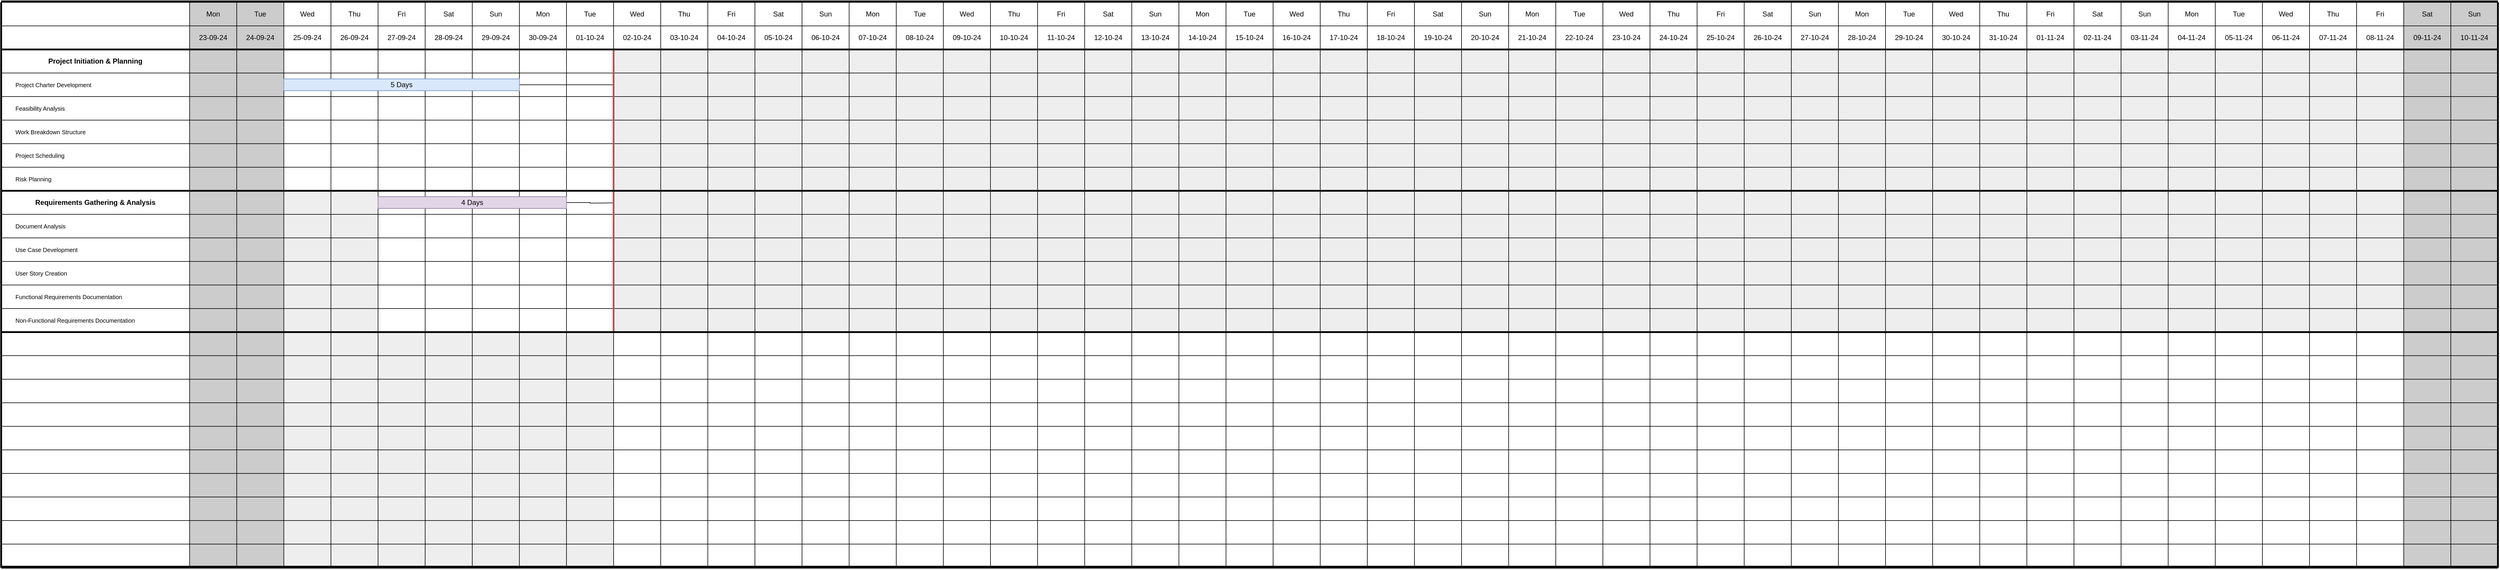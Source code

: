 <mxfile version="24.7.8">
  <diagram name="Page-1" id="JiFj7EkkUh7h8-3MrM3m">
    <mxGraphModel dx="2390" dy="1383" grid="1" gridSize="10" guides="1" tooltips="1" connect="1" arrows="1" fold="1" page="1" pageScale="1" pageWidth="827" pageHeight="1169" math="0" shadow="0">
      <root>
        <mxCell id="0" />
        <mxCell id="1" parent="0" />
        <mxCell id="e-395fy7uyzgpXmmhsBY-3269" value="Mon" style="rounded=0;whiteSpace=wrap;html=1;container=0;" vertex="1" parent="1">
          <mxGeometry x="4240" y="520" width="80" height="40" as="geometry" />
        </mxCell>
        <mxCell id="e-395fy7uyzgpXmmhsBY-3270" value="Tue" style="rounded=0;whiteSpace=wrap;html=1;container=0;" vertex="1" parent="1">
          <mxGeometry x="4320" y="520" width="80" height="40" as="geometry" />
        </mxCell>
        <mxCell id="e-395fy7uyzgpXmmhsBY-3271" value="Wed" style="rounded=0;whiteSpace=wrap;html=1;container=0;" vertex="1" parent="1">
          <mxGeometry x="4400" y="520" width="80" height="40" as="geometry" />
        </mxCell>
        <mxCell id="e-395fy7uyzgpXmmhsBY-3272" value="Thu" style="rounded=0;whiteSpace=wrap;html=1;container=0;" vertex="1" parent="1">
          <mxGeometry x="4480" y="520" width="80" height="40" as="geometry" />
        </mxCell>
        <mxCell id="e-395fy7uyzgpXmmhsBY-3273" value="Fri" style="rounded=0;whiteSpace=wrap;html=1;container=0;" vertex="1" parent="1">
          <mxGeometry x="4560" y="520" width="80" height="40" as="geometry" />
        </mxCell>
        <mxCell id="e-395fy7uyzgpXmmhsBY-3274" value="Sat" style="rounded=0;whiteSpace=wrap;html=1;fillColor=#CCCCCC;container=0;" vertex="1" parent="1">
          <mxGeometry x="4640" y="520" width="80" height="40" as="geometry" />
        </mxCell>
        <mxCell id="e-395fy7uyzgpXmmhsBY-3275" value="Sun" style="rounded=0;whiteSpace=wrap;html=1;fillColor=#CCCCCC;container=0;" vertex="1" parent="1">
          <mxGeometry x="4720" y="520" width="80" height="40" as="geometry" />
        </mxCell>
        <mxCell id="e-395fy7uyzgpXmmhsBY-3284" value="" style="rounded=0;whiteSpace=wrap;html=1;container=0;" vertex="1" parent="1">
          <mxGeometry x="560" y="520" width="320" height="40" as="geometry" />
        </mxCell>
        <mxCell id="e-395fy7uyzgpXmmhsBY-555" value="" style="rounded=0;whiteSpace=wrap;html=1;container=0;" vertex="1" parent="1">
          <mxGeometry x="560" y="560" width="320" height="40" as="geometry" />
        </mxCell>
        <mxCell id="e-395fy7uyzgpXmmhsBY-556" value="&lt;b&gt;Project Initiation &amp;amp; Planning&lt;/b&gt;" style="rounded=0;whiteSpace=wrap;html=1;align=center;container=0;" vertex="1" parent="1">
          <mxGeometry x="560" y="600" width="320" height="40" as="geometry" />
        </mxCell>
        <mxCell id="e-395fy7uyzgpXmmhsBY-1888" value="" style="rounded=0;whiteSpace=wrap;html=1;fillColor=#CCCCCC;container=0;" vertex="1" parent="1">
          <mxGeometry x="880" y="640" width="80" height="40" as="geometry" />
        </mxCell>
        <mxCell id="e-395fy7uyzgpXmmhsBY-1889" value="" style="rounded=0;whiteSpace=wrap;html=1;fillColor=#CCCCCC;container=0;" vertex="1" parent="1">
          <mxGeometry x="880" y="680" width="80" height="40" as="geometry" />
        </mxCell>
        <mxCell id="e-395fy7uyzgpXmmhsBY-1890" value="" style="rounded=0;whiteSpace=wrap;html=1;fillColor=#CCCCCC;container=0;" vertex="1" parent="1">
          <mxGeometry x="880" y="720" width="80" height="40" as="geometry" />
        </mxCell>
        <mxCell id="e-395fy7uyzgpXmmhsBY-1891" value="" style="rounded=0;whiteSpace=wrap;html=1;fillColor=#CCCCCC;container=0;" vertex="1" parent="1">
          <mxGeometry x="880" y="760" width="80" height="40" as="geometry" />
        </mxCell>
        <mxCell id="e-395fy7uyzgpXmmhsBY-1892" value="" style="rounded=0;whiteSpace=wrap;html=1;fillColor=#CCCCCC;container=0;" vertex="1" parent="1">
          <mxGeometry x="880" y="800" width="80" height="40" as="geometry" />
        </mxCell>
        <mxCell id="e-395fy7uyzgpXmmhsBY-2020" value="" style="rounded=0;whiteSpace=wrap;html=1;fillColor=#CCCCCC;container=0;" vertex="1" parent="1">
          <mxGeometry x="960" y="640" width="80" height="40" as="geometry" />
        </mxCell>
        <mxCell id="e-395fy7uyzgpXmmhsBY-2021" value="" style="rounded=0;whiteSpace=wrap;html=1;fillColor=#CCCCCC;container=0;" vertex="1" parent="1">
          <mxGeometry x="960" y="680" width="80" height="40" as="geometry" />
        </mxCell>
        <mxCell id="e-395fy7uyzgpXmmhsBY-2022" value="" style="rounded=0;whiteSpace=wrap;html=1;fillColor=#CCCCCC;container=0;" vertex="1" parent="1">
          <mxGeometry x="960" y="720" width="80" height="40" as="geometry" />
        </mxCell>
        <mxCell id="e-395fy7uyzgpXmmhsBY-2023" value="" style="rounded=0;whiteSpace=wrap;html=1;fillColor=#CCCCCC;container=0;" vertex="1" parent="1">
          <mxGeometry x="960" y="760" width="80" height="40" as="geometry" />
        </mxCell>
        <mxCell id="e-395fy7uyzgpXmmhsBY-2024" value="" style="rounded=0;whiteSpace=wrap;html=1;fillColor=#CCCCCC;container=0;" vertex="1" parent="1">
          <mxGeometry x="960" y="800" width="80" height="40" as="geometry" />
        </mxCell>
        <mxCell id="e-395fy7uyzgpXmmhsBY-2033" value="" style="rounded=0;whiteSpace=wrap;html=1;container=0;" vertex="1" parent="1">
          <mxGeometry x="1040" y="640" width="80" height="40" as="geometry" />
        </mxCell>
        <mxCell id="e-395fy7uyzgpXmmhsBY-2034" value="" style="rounded=0;whiteSpace=wrap;html=1;container=0;" vertex="1" parent="1">
          <mxGeometry x="1040" y="680" width="80" height="40" as="geometry" />
        </mxCell>
        <mxCell id="e-395fy7uyzgpXmmhsBY-2035" value="" style="rounded=0;whiteSpace=wrap;html=1;container=0;" vertex="1" parent="1">
          <mxGeometry x="1040" y="720" width="80" height="40" as="geometry" />
        </mxCell>
        <mxCell id="e-395fy7uyzgpXmmhsBY-2036" value="" style="rounded=0;whiteSpace=wrap;html=1;container=0;" vertex="1" parent="1">
          <mxGeometry x="1040" y="760" width="80" height="40" as="geometry" />
        </mxCell>
        <mxCell id="e-395fy7uyzgpXmmhsBY-2037" value="" style="rounded=0;whiteSpace=wrap;html=1;container=0;" vertex="1" parent="1">
          <mxGeometry x="1040" y="800" width="80" height="40" as="geometry" />
        </mxCell>
        <mxCell id="e-395fy7uyzgpXmmhsBY-2046" value="" style="rounded=0;whiteSpace=wrap;html=1;container=0;" vertex="1" parent="1">
          <mxGeometry x="1120" y="640" width="80" height="40" as="geometry" />
        </mxCell>
        <mxCell id="e-395fy7uyzgpXmmhsBY-2047" value="" style="rounded=0;whiteSpace=wrap;html=1;container=0;" vertex="1" parent="1">
          <mxGeometry x="1120" y="680" width="80" height="40" as="geometry" />
        </mxCell>
        <mxCell id="e-395fy7uyzgpXmmhsBY-2048" value="" style="rounded=0;whiteSpace=wrap;html=1;container=0;" vertex="1" parent="1">
          <mxGeometry x="1120" y="720" width="80" height="40" as="geometry" />
        </mxCell>
        <mxCell id="e-395fy7uyzgpXmmhsBY-2049" value="" style="rounded=0;whiteSpace=wrap;html=1;container=0;" vertex="1" parent="1">
          <mxGeometry x="1120" y="760" width="80" height="40" as="geometry" />
        </mxCell>
        <mxCell id="e-395fy7uyzgpXmmhsBY-2050" value="" style="rounded=0;whiteSpace=wrap;html=1;container=0;" vertex="1" parent="1">
          <mxGeometry x="1120" y="800" width="80" height="40" as="geometry" />
        </mxCell>
        <mxCell id="e-395fy7uyzgpXmmhsBY-2059" value="" style="rounded=0;whiteSpace=wrap;html=1;container=0;" vertex="1" parent="1">
          <mxGeometry x="1200" y="640" width="80" height="40" as="geometry" />
        </mxCell>
        <mxCell id="e-395fy7uyzgpXmmhsBY-2060" value="" style="rounded=0;whiteSpace=wrap;html=1;container=0;" vertex="1" parent="1">
          <mxGeometry x="1200" y="680" width="80" height="40" as="geometry" />
        </mxCell>
        <mxCell id="e-395fy7uyzgpXmmhsBY-2061" value="" style="rounded=0;whiteSpace=wrap;html=1;container=0;" vertex="1" parent="1">
          <mxGeometry x="1200" y="720" width="80" height="40" as="geometry" />
        </mxCell>
        <mxCell id="e-395fy7uyzgpXmmhsBY-2062" value="" style="rounded=0;whiteSpace=wrap;html=1;container=0;" vertex="1" parent="1">
          <mxGeometry x="1200" y="760" width="80" height="40" as="geometry" />
        </mxCell>
        <mxCell id="e-395fy7uyzgpXmmhsBY-2063" value="" style="rounded=0;whiteSpace=wrap;html=1;container=0;" vertex="1" parent="1">
          <mxGeometry x="1200" y="800" width="80" height="40" as="geometry" />
        </mxCell>
        <mxCell id="e-395fy7uyzgpXmmhsBY-2072" value="" style="rounded=0;whiteSpace=wrap;html=1;container=0;" vertex="1" parent="1">
          <mxGeometry x="1280" y="640" width="80" height="40" as="geometry" />
        </mxCell>
        <mxCell id="e-395fy7uyzgpXmmhsBY-2073" value="" style="rounded=0;whiteSpace=wrap;html=1;container=0;" vertex="1" parent="1">
          <mxGeometry x="1280" y="680" width="80" height="40" as="geometry" />
        </mxCell>
        <mxCell id="e-395fy7uyzgpXmmhsBY-2074" value="" style="rounded=0;whiteSpace=wrap;html=1;container=0;" vertex="1" parent="1">
          <mxGeometry x="1280" y="720" width="80" height="40" as="geometry" />
        </mxCell>
        <mxCell id="e-395fy7uyzgpXmmhsBY-2075" value="" style="rounded=0;whiteSpace=wrap;html=1;container=0;" vertex="1" parent="1">
          <mxGeometry x="1280" y="760" width="80" height="40" as="geometry" />
        </mxCell>
        <mxCell id="e-395fy7uyzgpXmmhsBY-2076" value="" style="rounded=0;whiteSpace=wrap;html=1;container=0;" vertex="1" parent="1">
          <mxGeometry x="1280" y="800" width="80" height="40" as="geometry" />
        </mxCell>
        <mxCell id="e-395fy7uyzgpXmmhsBY-2085" value="" style="rounded=0;whiteSpace=wrap;html=1;container=0;" vertex="1" parent="1">
          <mxGeometry x="1360" y="640" width="80" height="40" as="geometry" />
        </mxCell>
        <mxCell id="e-395fy7uyzgpXmmhsBY-2086" value="" style="rounded=0;whiteSpace=wrap;html=1;container=0;" vertex="1" parent="1">
          <mxGeometry x="1360" y="680" width="80" height="40" as="geometry" />
        </mxCell>
        <mxCell id="e-395fy7uyzgpXmmhsBY-2087" value="" style="rounded=0;whiteSpace=wrap;html=1;container=0;" vertex="1" parent="1">
          <mxGeometry x="1360" y="720" width="80" height="40" as="geometry" />
        </mxCell>
        <mxCell id="e-395fy7uyzgpXmmhsBY-2088" value="" style="rounded=0;whiteSpace=wrap;html=1;container=0;" vertex="1" parent="1">
          <mxGeometry x="1360" y="760" width="80" height="40" as="geometry" />
        </mxCell>
        <mxCell id="e-395fy7uyzgpXmmhsBY-2089" value="" style="rounded=0;whiteSpace=wrap;html=1;container=0;" vertex="1" parent="1">
          <mxGeometry x="1360" y="800" width="80" height="40" as="geometry" />
        </mxCell>
        <mxCell id="e-395fy7uyzgpXmmhsBY-2098" value="" style="rounded=0;whiteSpace=wrap;html=1;container=0;" vertex="1" parent="1">
          <mxGeometry x="1440" y="640" width="80" height="40" as="geometry" />
        </mxCell>
        <mxCell id="e-395fy7uyzgpXmmhsBY-2099" value="" style="rounded=0;whiteSpace=wrap;html=1;container=0;" vertex="1" parent="1">
          <mxGeometry x="1440" y="680" width="80" height="40" as="geometry" />
        </mxCell>
        <mxCell id="e-395fy7uyzgpXmmhsBY-2100" value="" style="rounded=0;whiteSpace=wrap;html=1;container=0;" vertex="1" parent="1">
          <mxGeometry x="1440" y="720" width="80" height="40" as="geometry" />
        </mxCell>
        <mxCell id="e-395fy7uyzgpXmmhsBY-2101" value="" style="rounded=0;whiteSpace=wrap;html=1;container=0;" vertex="1" parent="1">
          <mxGeometry x="1440" y="760" width="80" height="40" as="geometry" />
        </mxCell>
        <mxCell id="e-395fy7uyzgpXmmhsBY-2102" value="" style="rounded=0;whiteSpace=wrap;html=1;container=0;" vertex="1" parent="1">
          <mxGeometry x="1440" y="800" width="80" height="40" as="geometry" />
        </mxCell>
        <mxCell id="e-395fy7uyzgpXmmhsBY-2215" value="" style="rounded=0;whiteSpace=wrap;html=1;container=0;" vertex="1" parent="1">
          <mxGeometry x="1520" y="640" width="80" height="40" as="geometry" />
        </mxCell>
        <mxCell id="e-395fy7uyzgpXmmhsBY-2216" value="" style="rounded=0;whiteSpace=wrap;html=1;container=0;" vertex="1" parent="1">
          <mxGeometry x="1520" y="680" width="80" height="40" as="geometry" />
        </mxCell>
        <mxCell id="e-395fy7uyzgpXmmhsBY-2217" value="" style="rounded=0;whiteSpace=wrap;html=1;container=0;" vertex="1" parent="1">
          <mxGeometry x="1520" y="720" width="80" height="40" as="geometry" />
        </mxCell>
        <mxCell id="e-395fy7uyzgpXmmhsBY-2218" value="" style="rounded=0;whiteSpace=wrap;html=1;container=0;" vertex="1" parent="1">
          <mxGeometry x="1520" y="760" width="80" height="40" as="geometry" />
        </mxCell>
        <mxCell id="e-395fy7uyzgpXmmhsBY-2219" value="" style="rounded=0;whiteSpace=wrap;html=1;container=0;" vertex="1" parent="1">
          <mxGeometry x="1520" y="800" width="80" height="40" as="geometry" />
        </mxCell>
        <mxCell id="e-395fy7uyzgpXmmhsBY-2228" value="" style="rounded=0;whiteSpace=wrap;html=1;container=0;fillColor=#EEEEEE;" vertex="1" parent="1">
          <mxGeometry x="1600" y="640" width="80" height="40" as="geometry" />
        </mxCell>
        <mxCell id="e-395fy7uyzgpXmmhsBY-2229" value="" style="rounded=0;whiteSpace=wrap;html=1;container=0;fillColor=#EEEEEE;" vertex="1" parent="1">
          <mxGeometry x="1600" y="680" width="80" height="40" as="geometry" />
        </mxCell>
        <mxCell id="e-395fy7uyzgpXmmhsBY-2230" value="" style="rounded=0;whiteSpace=wrap;html=1;container=0;fillColor=#EEEEEE;" vertex="1" parent="1">
          <mxGeometry x="1600" y="720" width="80" height="40" as="geometry" />
        </mxCell>
        <mxCell id="e-395fy7uyzgpXmmhsBY-2231" value="" style="rounded=0;whiteSpace=wrap;html=1;container=0;fillColor=#EEEEEE;" vertex="1" parent="1">
          <mxGeometry x="1600" y="760" width="80" height="40" as="geometry" />
        </mxCell>
        <mxCell id="e-395fy7uyzgpXmmhsBY-2232" value="" style="rounded=0;whiteSpace=wrap;html=1;container=0;fillColor=#EEEEEE;" vertex="1" parent="1">
          <mxGeometry x="1600" y="800" width="80" height="40" as="geometry" />
        </mxCell>
        <mxCell id="e-395fy7uyzgpXmmhsBY-2241" value="" style="rounded=0;whiteSpace=wrap;html=1;container=0;fillColor=#EEEEEE;" vertex="1" parent="1">
          <mxGeometry x="1680" y="640" width="80" height="40" as="geometry" />
        </mxCell>
        <mxCell id="e-395fy7uyzgpXmmhsBY-2242" value="" style="rounded=0;whiteSpace=wrap;html=1;container=0;fillColor=#EEEEEE;" vertex="1" parent="1">
          <mxGeometry x="1680" y="680" width="80" height="40" as="geometry" />
        </mxCell>
        <mxCell id="e-395fy7uyzgpXmmhsBY-2243" value="" style="rounded=0;whiteSpace=wrap;html=1;container=0;fillColor=#EEEEEE;" vertex="1" parent="1">
          <mxGeometry x="1680" y="720" width="80" height="40" as="geometry" />
        </mxCell>
        <mxCell id="e-395fy7uyzgpXmmhsBY-2244" value="" style="rounded=0;whiteSpace=wrap;html=1;container=0;fillColor=#EEEEEE;" vertex="1" parent="1">
          <mxGeometry x="1680" y="760" width="80" height="40" as="geometry" />
        </mxCell>
        <mxCell id="e-395fy7uyzgpXmmhsBY-2245" value="" style="rounded=0;whiteSpace=wrap;html=1;container=0;fillColor=#EEEEEE;" vertex="1" parent="1">
          <mxGeometry x="1680" y="800" width="80" height="40" as="geometry" />
        </mxCell>
        <mxCell id="e-395fy7uyzgpXmmhsBY-2254" value="" style="rounded=0;whiteSpace=wrap;html=1;container=0;fillColor=#EEEEEE;" vertex="1" parent="1">
          <mxGeometry x="1760" y="640" width="80" height="40" as="geometry" />
        </mxCell>
        <mxCell id="e-395fy7uyzgpXmmhsBY-2255" value="" style="rounded=0;whiteSpace=wrap;html=1;container=0;fillColor=#EEEEEE;" vertex="1" parent="1">
          <mxGeometry x="1760" y="680" width="80" height="40" as="geometry" />
        </mxCell>
        <mxCell id="e-395fy7uyzgpXmmhsBY-2256" value="" style="rounded=0;whiteSpace=wrap;html=1;container=0;fillColor=#EEEEEE;" vertex="1" parent="1">
          <mxGeometry x="1760" y="720" width="80" height="40" as="geometry" />
        </mxCell>
        <mxCell id="e-395fy7uyzgpXmmhsBY-2257" value="" style="rounded=0;whiteSpace=wrap;html=1;container=0;fillColor=#EEEEEE;" vertex="1" parent="1">
          <mxGeometry x="1760" y="760" width="80" height="40" as="geometry" />
        </mxCell>
        <mxCell id="e-395fy7uyzgpXmmhsBY-2258" value="" style="rounded=0;whiteSpace=wrap;html=1;container=0;fillColor=#EEEEEE;" vertex="1" parent="1">
          <mxGeometry x="1760" y="800" width="80" height="40" as="geometry" />
        </mxCell>
        <mxCell id="e-395fy7uyzgpXmmhsBY-2267" value="" style="rounded=0;whiteSpace=wrap;html=1;container=0;fillColor=#EEEEEE;" vertex="1" parent="1">
          <mxGeometry x="1840" y="640" width="80" height="40" as="geometry" />
        </mxCell>
        <mxCell id="e-395fy7uyzgpXmmhsBY-2268" value="" style="rounded=0;whiteSpace=wrap;html=1;container=0;fillColor=#EEEEEE;" vertex="1" parent="1">
          <mxGeometry x="1840" y="680" width="80" height="40" as="geometry" />
        </mxCell>
        <mxCell id="e-395fy7uyzgpXmmhsBY-2269" value="" style="rounded=0;whiteSpace=wrap;html=1;container=0;fillColor=#EEEEEE;" vertex="1" parent="1">
          <mxGeometry x="1840" y="720" width="80" height="40" as="geometry" />
        </mxCell>
        <mxCell id="e-395fy7uyzgpXmmhsBY-2270" value="" style="rounded=0;whiteSpace=wrap;html=1;container=0;fillColor=#EEEEEE;" vertex="1" parent="1">
          <mxGeometry x="1840" y="760" width="80" height="40" as="geometry" />
        </mxCell>
        <mxCell id="e-395fy7uyzgpXmmhsBY-2271" value="" style="rounded=0;whiteSpace=wrap;html=1;container=0;fillColor=#EEEEEE;" vertex="1" parent="1">
          <mxGeometry x="1840" y="800" width="80" height="40" as="geometry" />
        </mxCell>
        <mxCell id="e-395fy7uyzgpXmmhsBY-2280" value="" style="rounded=0;whiteSpace=wrap;html=1;container=0;fillColor=#EEEEEE;" vertex="1" parent="1">
          <mxGeometry x="1920" y="640" width="80" height="40" as="geometry" />
        </mxCell>
        <mxCell id="e-395fy7uyzgpXmmhsBY-2281" value="" style="rounded=0;whiteSpace=wrap;html=1;container=0;fillColor=#EEEEEE;" vertex="1" parent="1">
          <mxGeometry x="1920" y="680" width="80" height="40" as="geometry" />
        </mxCell>
        <mxCell id="e-395fy7uyzgpXmmhsBY-2282" value="" style="rounded=0;whiteSpace=wrap;html=1;container=0;fillColor=#EEEEEE;" vertex="1" parent="1">
          <mxGeometry x="1920" y="720" width="80" height="40" as="geometry" />
        </mxCell>
        <mxCell id="e-395fy7uyzgpXmmhsBY-2283" value="" style="rounded=0;whiteSpace=wrap;html=1;container=0;fillColor=#EEEEEE;" vertex="1" parent="1">
          <mxGeometry x="1920" y="760" width="80" height="40" as="geometry" />
        </mxCell>
        <mxCell id="e-395fy7uyzgpXmmhsBY-2284" value="" style="rounded=0;whiteSpace=wrap;html=1;container=0;fillColor=#EEEEEE;" vertex="1" parent="1">
          <mxGeometry x="1920" y="800" width="80" height="40" as="geometry" />
        </mxCell>
        <mxCell id="e-395fy7uyzgpXmmhsBY-2293" value="" style="rounded=0;whiteSpace=wrap;html=1;container=0;fillColor=#EEEEEE;" vertex="1" parent="1">
          <mxGeometry x="2000" y="640" width="80" height="40" as="geometry" />
        </mxCell>
        <mxCell id="e-395fy7uyzgpXmmhsBY-2294" value="" style="rounded=0;whiteSpace=wrap;html=1;container=0;fillColor=#EEEEEE;" vertex="1" parent="1">
          <mxGeometry x="2000" y="680" width="80" height="40" as="geometry" />
        </mxCell>
        <mxCell id="e-395fy7uyzgpXmmhsBY-2295" value="" style="rounded=0;whiteSpace=wrap;html=1;container=0;fillColor=#EEEEEE;" vertex="1" parent="1">
          <mxGeometry x="2000" y="720" width="80" height="40" as="geometry" />
        </mxCell>
        <mxCell id="e-395fy7uyzgpXmmhsBY-2296" value="" style="rounded=0;whiteSpace=wrap;html=1;container=0;fillColor=#EEEEEE;" vertex="1" parent="1">
          <mxGeometry x="2000" y="760" width="80" height="40" as="geometry" />
        </mxCell>
        <mxCell id="e-395fy7uyzgpXmmhsBY-2297" value="" style="rounded=0;whiteSpace=wrap;html=1;container=0;fillColor=#EEEEEE;" vertex="1" parent="1">
          <mxGeometry x="2000" y="800" width="80" height="40" as="geometry" />
        </mxCell>
        <mxCell id="e-395fy7uyzgpXmmhsBY-2306" value="" style="rounded=0;whiteSpace=wrap;html=1;container=0;fillColor=#EEEEEE;" vertex="1" parent="1">
          <mxGeometry x="2080" y="640" width="80" height="40" as="geometry" />
        </mxCell>
        <mxCell id="e-395fy7uyzgpXmmhsBY-2307" value="" style="rounded=0;whiteSpace=wrap;html=1;container=0;fillColor=#EEEEEE;" vertex="1" parent="1">
          <mxGeometry x="2080" y="680" width="80" height="40" as="geometry" />
        </mxCell>
        <mxCell id="e-395fy7uyzgpXmmhsBY-2308" value="" style="rounded=0;whiteSpace=wrap;html=1;container=0;fillColor=#EEEEEE;" vertex="1" parent="1">
          <mxGeometry x="2080" y="720" width="80" height="40" as="geometry" />
        </mxCell>
        <mxCell id="e-395fy7uyzgpXmmhsBY-2309" value="" style="rounded=0;whiteSpace=wrap;html=1;container=0;fillColor=#EEEEEE;" vertex="1" parent="1">
          <mxGeometry x="2080" y="760" width="80" height="40" as="geometry" />
        </mxCell>
        <mxCell id="e-395fy7uyzgpXmmhsBY-2310" value="" style="rounded=0;whiteSpace=wrap;html=1;container=0;fillColor=#EEEEEE;" vertex="1" parent="1">
          <mxGeometry x="2080" y="800" width="80" height="40" as="geometry" />
        </mxCell>
        <mxCell id="e-395fy7uyzgpXmmhsBY-2319" value="" style="rounded=0;whiteSpace=wrap;html=1;container=0;fillColor=#EEEEEE;" vertex="1" parent="1">
          <mxGeometry x="2160" y="640" width="80" height="40" as="geometry" />
        </mxCell>
        <mxCell id="e-395fy7uyzgpXmmhsBY-2320" value="" style="rounded=0;whiteSpace=wrap;html=1;container=0;fillColor=#EEEEEE;" vertex="1" parent="1">
          <mxGeometry x="2160" y="680" width="80" height="40" as="geometry" />
        </mxCell>
        <mxCell id="e-395fy7uyzgpXmmhsBY-2321" value="" style="rounded=0;whiteSpace=wrap;html=1;container=0;fillColor=#EEEEEE;" vertex="1" parent="1">
          <mxGeometry x="2160" y="720" width="80" height="40" as="geometry" />
        </mxCell>
        <mxCell id="e-395fy7uyzgpXmmhsBY-2322" value="" style="rounded=0;whiteSpace=wrap;html=1;container=0;fillColor=#EEEEEE;" vertex="1" parent="1">
          <mxGeometry x="2160" y="760" width="80" height="40" as="geometry" />
        </mxCell>
        <mxCell id="e-395fy7uyzgpXmmhsBY-2323" value="" style="rounded=0;whiteSpace=wrap;html=1;container=0;fillColor=#EEEEEE;" vertex="1" parent="1">
          <mxGeometry x="2160" y="800" width="80" height="40" as="geometry" />
        </mxCell>
        <mxCell id="e-395fy7uyzgpXmmhsBY-2332" value="" style="rounded=0;whiteSpace=wrap;html=1;container=0;fillColor=#EEEEEE;" vertex="1" parent="1">
          <mxGeometry x="2240" y="640" width="80" height="40" as="geometry" />
        </mxCell>
        <mxCell id="e-395fy7uyzgpXmmhsBY-2333" value="" style="rounded=0;whiteSpace=wrap;html=1;container=0;fillColor=#EEEEEE;" vertex="1" parent="1">
          <mxGeometry x="2240" y="680" width="80" height="40" as="geometry" />
        </mxCell>
        <mxCell id="e-395fy7uyzgpXmmhsBY-2334" value="" style="rounded=0;whiteSpace=wrap;html=1;container=0;fillColor=#EEEEEE;" vertex="1" parent="1">
          <mxGeometry x="2240" y="720" width="80" height="40" as="geometry" />
        </mxCell>
        <mxCell id="e-395fy7uyzgpXmmhsBY-2335" value="" style="rounded=0;whiteSpace=wrap;html=1;container=0;fillColor=#EEEEEE;" vertex="1" parent="1">
          <mxGeometry x="2240" y="760" width="80" height="40" as="geometry" />
        </mxCell>
        <mxCell id="e-395fy7uyzgpXmmhsBY-2336" value="" style="rounded=0;whiteSpace=wrap;html=1;container=0;fillColor=#EEEEEE;" vertex="1" parent="1">
          <mxGeometry x="2240" y="800" width="80" height="40" as="geometry" />
        </mxCell>
        <mxCell id="e-395fy7uyzgpXmmhsBY-2345" value="" style="rounded=0;whiteSpace=wrap;html=1;container=0;fillColor=#EEEEEE;" vertex="1" parent="1">
          <mxGeometry x="2320" y="640" width="80" height="40" as="geometry" />
        </mxCell>
        <mxCell id="e-395fy7uyzgpXmmhsBY-2346" value="" style="rounded=0;whiteSpace=wrap;html=1;container=0;fillColor=#EEEEEE;" vertex="1" parent="1">
          <mxGeometry x="2320" y="680" width="80" height="40" as="geometry" />
        </mxCell>
        <mxCell id="e-395fy7uyzgpXmmhsBY-2347" value="" style="rounded=0;whiteSpace=wrap;html=1;container=0;fillColor=#EEEEEE;" vertex="1" parent="1">
          <mxGeometry x="2320" y="720" width="80" height="40" as="geometry" />
        </mxCell>
        <mxCell id="e-395fy7uyzgpXmmhsBY-2348" value="" style="rounded=0;whiteSpace=wrap;html=1;container=0;fillColor=#EEEEEE;" vertex="1" parent="1">
          <mxGeometry x="2320" y="760" width="80" height="40" as="geometry" />
        </mxCell>
        <mxCell id="e-395fy7uyzgpXmmhsBY-2349" value="" style="rounded=0;whiteSpace=wrap;html=1;container=0;fillColor=#EEEEEE;" vertex="1" parent="1">
          <mxGeometry x="2320" y="800" width="80" height="40" as="geometry" />
        </mxCell>
        <mxCell id="e-395fy7uyzgpXmmhsBY-2358" value="" style="rounded=0;whiteSpace=wrap;html=1;container=0;fillColor=#EEEEEE;" vertex="1" parent="1">
          <mxGeometry x="2400" y="640" width="80" height="40" as="geometry" />
        </mxCell>
        <mxCell id="e-395fy7uyzgpXmmhsBY-2359" value="" style="rounded=0;whiteSpace=wrap;html=1;container=0;fillColor=#EEEEEE;" vertex="1" parent="1">
          <mxGeometry x="2400" y="680" width="80" height="40" as="geometry" />
        </mxCell>
        <mxCell id="e-395fy7uyzgpXmmhsBY-2360" value="" style="rounded=0;whiteSpace=wrap;html=1;container=0;fillColor=#EEEEEE;" vertex="1" parent="1">
          <mxGeometry x="2400" y="720" width="80" height="40" as="geometry" />
        </mxCell>
        <mxCell id="e-395fy7uyzgpXmmhsBY-2361" value="" style="rounded=0;whiteSpace=wrap;html=1;container=0;fillColor=#EEEEEE;" vertex="1" parent="1">
          <mxGeometry x="2400" y="760" width="80" height="40" as="geometry" />
        </mxCell>
        <mxCell id="e-395fy7uyzgpXmmhsBY-2362" value="" style="rounded=0;whiteSpace=wrap;html=1;container=0;fillColor=#EEEEEE;" vertex="1" parent="1">
          <mxGeometry x="2400" y="800" width="80" height="40" as="geometry" />
        </mxCell>
        <mxCell id="e-395fy7uyzgpXmmhsBY-2371" value="" style="rounded=0;whiteSpace=wrap;html=1;container=0;fillColor=#EEEEEE;" vertex="1" parent="1">
          <mxGeometry x="2480" y="640" width="80" height="40" as="geometry" />
        </mxCell>
        <mxCell id="e-395fy7uyzgpXmmhsBY-2372" value="" style="rounded=0;whiteSpace=wrap;html=1;container=0;fillColor=#EEEEEE;" vertex="1" parent="1">
          <mxGeometry x="2480" y="680" width="80" height="40" as="geometry" />
        </mxCell>
        <mxCell id="e-395fy7uyzgpXmmhsBY-2373" value="" style="rounded=0;whiteSpace=wrap;html=1;container=0;fillColor=#EEEEEE;" vertex="1" parent="1">
          <mxGeometry x="2480" y="720" width="80" height="40" as="geometry" />
        </mxCell>
        <mxCell id="e-395fy7uyzgpXmmhsBY-2374" value="" style="rounded=0;whiteSpace=wrap;html=1;container=0;fillColor=#EEEEEE;" vertex="1" parent="1">
          <mxGeometry x="2480" y="760" width="80" height="40" as="geometry" />
        </mxCell>
        <mxCell id="e-395fy7uyzgpXmmhsBY-2375" value="" style="rounded=0;whiteSpace=wrap;html=1;container=0;fillColor=#EEEEEE;" vertex="1" parent="1">
          <mxGeometry x="2480" y="800" width="80" height="40" as="geometry" />
        </mxCell>
        <mxCell id="e-395fy7uyzgpXmmhsBY-2384" value="" style="rounded=0;whiteSpace=wrap;html=1;container=0;fillColor=#EEEEEE;" vertex="1" parent="1">
          <mxGeometry x="2560" y="640" width="80" height="40" as="geometry" />
        </mxCell>
        <mxCell id="e-395fy7uyzgpXmmhsBY-2385" value="" style="rounded=0;whiteSpace=wrap;html=1;container=0;fillColor=#EEEEEE;" vertex="1" parent="1">
          <mxGeometry x="2560" y="680" width="80" height="40" as="geometry" />
        </mxCell>
        <mxCell id="e-395fy7uyzgpXmmhsBY-2386" value="" style="rounded=0;whiteSpace=wrap;html=1;container=0;fillColor=#EEEEEE;" vertex="1" parent="1">
          <mxGeometry x="2560" y="720" width="80" height="40" as="geometry" />
        </mxCell>
        <mxCell id="e-395fy7uyzgpXmmhsBY-2387" value="" style="rounded=0;whiteSpace=wrap;html=1;container=0;fillColor=#EEEEEE;" vertex="1" parent="1">
          <mxGeometry x="2560" y="760" width="80" height="40" as="geometry" />
        </mxCell>
        <mxCell id="e-395fy7uyzgpXmmhsBY-2388" value="" style="rounded=0;whiteSpace=wrap;html=1;container=0;fillColor=#EEEEEE;" vertex="1" parent="1">
          <mxGeometry x="2560" y="800" width="80" height="40" as="geometry" />
        </mxCell>
        <mxCell id="e-395fy7uyzgpXmmhsBY-2397" value="" style="rounded=0;whiteSpace=wrap;html=1;container=0;fillColor=#EEEEEE;" vertex="1" parent="1">
          <mxGeometry x="2640" y="640" width="80" height="40" as="geometry" />
        </mxCell>
        <mxCell id="e-395fy7uyzgpXmmhsBY-2398" value="" style="rounded=0;whiteSpace=wrap;html=1;container=0;fillColor=#EEEEEE;" vertex="1" parent="1">
          <mxGeometry x="2640" y="680" width="80" height="40" as="geometry" />
        </mxCell>
        <mxCell id="e-395fy7uyzgpXmmhsBY-2399" value="" style="rounded=0;whiteSpace=wrap;html=1;container=0;fillColor=#EEEEEE;" vertex="1" parent="1">
          <mxGeometry x="2640" y="720" width="80" height="40" as="geometry" />
        </mxCell>
        <mxCell id="e-395fy7uyzgpXmmhsBY-2400" value="" style="rounded=0;whiteSpace=wrap;html=1;container=0;fillColor=#EEEEEE;" vertex="1" parent="1">
          <mxGeometry x="2640" y="760" width="80" height="40" as="geometry" />
        </mxCell>
        <mxCell id="e-395fy7uyzgpXmmhsBY-2401" value="" style="rounded=0;whiteSpace=wrap;html=1;container=0;fillColor=#EEEEEE;" vertex="1" parent="1">
          <mxGeometry x="2640" y="800" width="80" height="40" as="geometry" />
        </mxCell>
        <mxCell id="e-395fy7uyzgpXmmhsBY-2410" value="" style="rounded=0;whiteSpace=wrap;html=1;container=0;fillColor=#EEEEEE;" vertex="1" parent="1">
          <mxGeometry x="2720" y="640" width="80" height="40" as="geometry" />
        </mxCell>
        <mxCell id="e-395fy7uyzgpXmmhsBY-2411" value="" style="rounded=0;whiteSpace=wrap;html=1;container=0;fillColor=#EEEEEE;" vertex="1" parent="1">
          <mxGeometry x="2720" y="680" width="80" height="40" as="geometry" />
        </mxCell>
        <mxCell id="e-395fy7uyzgpXmmhsBY-2412" value="" style="rounded=0;whiteSpace=wrap;html=1;container=0;fillColor=#EEEEEE;" vertex="1" parent="1">
          <mxGeometry x="2720" y="720" width="80" height="40" as="geometry" />
        </mxCell>
        <mxCell id="e-395fy7uyzgpXmmhsBY-2413" value="" style="rounded=0;whiteSpace=wrap;html=1;container=0;fillColor=#EEEEEE;" vertex="1" parent="1">
          <mxGeometry x="2720" y="760" width="80" height="40" as="geometry" />
        </mxCell>
        <mxCell id="e-395fy7uyzgpXmmhsBY-2414" value="" style="rounded=0;whiteSpace=wrap;html=1;container=0;fillColor=#EEEEEE;" vertex="1" parent="1">
          <mxGeometry x="2720" y="800" width="80" height="40" as="geometry" />
        </mxCell>
        <mxCell id="e-395fy7uyzgpXmmhsBY-2423" value="" style="rounded=0;whiteSpace=wrap;html=1;container=0;fillColor=#EEEEEE;" vertex="1" parent="1">
          <mxGeometry x="2800" y="640" width="80" height="40" as="geometry" />
        </mxCell>
        <mxCell id="e-395fy7uyzgpXmmhsBY-2424" value="" style="rounded=0;whiteSpace=wrap;html=1;container=0;fillColor=#EEEEEE;" vertex="1" parent="1">
          <mxGeometry x="2800" y="680" width="80" height="40" as="geometry" />
        </mxCell>
        <mxCell id="e-395fy7uyzgpXmmhsBY-2425" value="" style="rounded=0;whiteSpace=wrap;html=1;container=0;fillColor=#EEEEEE;" vertex="1" parent="1">
          <mxGeometry x="2800" y="720" width="80" height="40" as="geometry" />
        </mxCell>
        <mxCell id="e-395fy7uyzgpXmmhsBY-2426" value="" style="rounded=0;whiteSpace=wrap;html=1;container=0;fillColor=#EEEEEE;" vertex="1" parent="1">
          <mxGeometry x="2800" y="760" width="80" height="40" as="geometry" />
        </mxCell>
        <mxCell id="e-395fy7uyzgpXmmhsBY-2427" value="" style="rounded=0;whiteSpace=wrap;html=1;container=0;fillColor=#EEEEEE;" vertex="1" parent="1">
          <mxGeometry x="2800" y="800" width="80" height="40" as="geometry" />
        </mxCell>
        <mxCell id="e-395fy7uyzgpXmmhsBY-2436" value="" style="rounded=0;whiteSpace=wrap;html=1;container=0;fillColor=#EEEEEE;" vertex="1" parent="1">
          <mxGeometry x="2880" y="640" width="80" height="40" as="geometry" />
        </mxCell>
        <mxCell id="e-395fy7uyzgpXmmhsBY-2437" value="" style="rounded=0;whiteSpace=wrap;html=1;container=0;fillColor=#EEEEEE;" vertex="1" parent="1">
          <mxGeometry x="2880" y="680" width="80" height="40" as="geometry" />
        </mxCell>
        <mxCell id="e-395fy7uyzgpXmmhsBY-2438" value="" style="rounded=0;whiteSpace=wrap;html=1;container=0;fillColor=#EEEEEE;" vertex="1" parent="1">
          <mxGeometry x="2880" y="720" width="80" height="40" as="geometry" />
        </mxCell>
        <mxCell id="e-395fy7uyzgpXmmhsBY-2439" value="" style="rounded=0;whiteSpace=wrap;html=1;container=0;fillColor=#EEEEEE;" vertex="1" parent="1">
          <mxGeometry x="2880" y="760" width="80" height="40" as="geometry" />
        </mxCell>
        <mxCell id="e-395fy7uyzgpXmmhsBY-2440" value="" style="rounded=0;whiteSpace=wrap;html=1;container=0;fillColor=#EEEEEE;" vertex="1" parent="1">
          <mxGeometry x="2880" y="800" width="80" height="40" as="geometry" />
        </mxCell>
        <mxCell id="e-395fy7uyzgpXmmhsBY-2449" value="" style="rounded=0;whiteSpace=wrap;html=1;container=0;fillColor=#EEEEEE;" vertex="1" parent="1">
          <mxGeometry x="2960" y="640" width="80" height="40" as="geometry" />
        </mxCell>
        <mxCell id="e-395fy7uyzgpXmmhsBY-2450" value="" style="rounded=0;whiteSpace=wrap;html=1;container=0;fillColor=#EEEEEE;" vertex="1" parent="1">
          <mxGeometry x="2960" y="680" width="80" height="40" as="geometry" />
        </mxCell>
        <mxCell id="e-395fy7uyzgpXmmhsBY-2451" value="" style="rounded=0;whiteSpace=wrap;html=1;container=0;fillColor=#EEEEEE;" vertex="1" parent="1">
          <mxGeometry x="2960" y="720" width="80" height="40" as="geometry" />
        </mxCell>
        <mxCell id="e-395fy7uyzgpXmmhsBY-2452" value="" style="rounded=0;whiteSpace=wrap;html=1;container=0;fillColor=#EEEEEE;" vertex="1" parent="1">
          <mxGeometry x="2960" y="760" width="80" height="40" as="geometry" />
        </mxCell>
        <mxCell id="e-395fy7uyzgpXmmhsBY-2453" value="" style="rounded=0;whiteSpace=wrap;html=1;container=0;fillColor=#EEEEEE;" vertex="1" parent="1">
          <mxGeometry x="2960" y="800" width="80" height="40" as="geometry" />
        </mxCell>
        <mxCell id="e-395fy7uyzgpXmmhsBY-2462" value="" style="rounded=0;whiteSpace=wrap;html=1;container=0;fillColor=#EEEEEE;" vertex="1" parent="1">
          <mxGeometry x="3040" y="640" width="80" height="40" as="geometry" />
        </mxCell>
        <mxCell id="e-395fy7uyzgpXmmhsBY-2463" value="" style="rounded=0;whiteSpace=wrap;html=1;container=0;fillColor=#EEEEEE;" vertex="1" parent="1">
          <mxGeometry x="3040" y="680" width="80" height="40" as="geometry" />
        </mxCell>
        <mxCell id="e-395fy7uyzgpXmmhsBY-2464" value="" style="rounded=0;whiteSpace=wrap;html=1;container=0;fillColor=#EEEEEE;" vertex="1" parent="1">
          <mxGeometry x="3040" y="720" width="80" height="40" as="geometry" />
        </mxCell>
        <mxCell id="e-395fy7uyzgpXmmhsBY-2465" value="" style="rounded=0;whiteSpace=wrap;html=1;container=0;fillColor=#EEEEEE;" vertex="1" parent="1">
          <mxGeometry x="3040" y="760" width="80" height="40" as="geometry" />
        </mxCell>
        <mxCell id="e-395fy7uyzgpXmmhsBY-2466" value="" style="rounded=0;whiteSpace=wrap;html=1;container=0;fillColor=#EEEEEE;" vertex="1" parent="1">
          <mxGeometry x="3040" y="800" width="80" height="40" as="geometry" />
        </mxCell>
        <mxCell id="e-395fy7uyzgpXmmhsBY-2947" value="" style="rounded=0;whiteSpace=wrap;html=1;container=0;fillColor=#EEEEEE;" vertex="1" parent="1">
          <mxGeometry x="3120" y="640" width="80" height="40" as="geometry" />
        </mxCell>
        <mxCell id="e-395fy7uyzgpXmmhsBY-2948" value="" style="rounded=0;whiteSpace=wrap;html=1;container=0;fillColor=#EEEEEE;" vertex="1" parent="1">
          <mxGeometry x="3120" y="680" width="80" height="40" as="geometry" />
        </mxCell>
        <mxCell id="e-395fy7uyzgpXmmhsBY-2949" value="" style="rounded=0;whiteSpace=wrap;html=1;container=0;fillColor=#EEEEEE;" vertex="1" parent="1">
          <mxGeometry x="3120" y="720" width="80" height="40" as="geometry" />
        </mxCell>
        <mxCell id="e-395fy7uyzgpXmmhsBY-2950" value="" style="rounded=0;whiteSpace=wrap;html=1;container=0;fillColor=#EEEEEE;" vertex="1" parent="1">
          <mxGeometry x="3120" y="760" width="80" height="40" as="geometry" />
        </mxCell>
        <mxCell id="e-395fy7uyzgpXmmhsBY-2951" value="" style="rounded=0;whiteSpace=wrap;html=1;container=0;fillColor=#EEEEEE;" vertex="1" parent="1">
          <mxGeometry x="3120" y="800" width="80" height="40" as="geometry" />
        </mxCell>
        <mxCell id="e-395fy7uyzgpXmmhsBY-2960" value="" style="rounded=0;whiteSpace=wrap;html=1;container=0;fillColor=#EEEEEE;" vertex="1" parent="1">
          <mxGeometry x="3200" y="640" width="80" height="40" as="geometry" />
        </mxCell>
        <mxCell id="e-395fy7uyzgpXmmhsBY-2961" value="" style="rounded=0;whiteSpace=wrap;html=1;container=0;fillColor=#EEEEEE;" vertex="1" parent="1">
          <mxGeometry x="3200" y="680" width="80" height="40" as="geometry" />
        </mxCell>
        <mxCell id="e-395fy7uyzgpXmmhsBY-2962" value="" style="rounded=0;whiteSpace=wrap;html=1;container=0;fillColor=#EEEEEE;" vertex="1" parent="1">
          <mxGeometry x="3200" y="720" width="80" height="40" as="geometry" />
        </mxCell>
        <mxCell id="e-395fy7uyzgpXmmhsBY-2963" value="" style="rounded=0;whiteSpace=wrap;html=1;container=0;fillColor=#EEEEEE;" vertex="1" parent="1">
          <mxGeometry x="3200" y="760" width="80" height="40" as="geometry" />
        </mxCell>
        <mxCell id="e-395fy7uyzgpXmmhsBY-2964" value="" style="rounded=0;whiteSpace=wrap;html=1;container=0;fillColor=#EEEEEE;" vertex="1" parent="1">
          <mxGeometry x="3200" y="800" width="80" height="40" as="geometry" />
        </mxCell>
        <mxCell id="e-395fy7uyzgpXmmhsBY-2973" value="" style="rounded=0;whiteSpace=wrap;html=1;container=0;fillColor=#EEEEEE;" vertex="1" parent="1">
          <mxGeometry x="3280" y="640" width="80" height="40" as="geometry" />
        </mxCell>
        <mxCell id="e-395fy7uyzgpXmmhsBY-2974" value="" style="rounded=0;whiteSpace=wrap;html=1;container=0;fillColor=#EEEEEE;" vertex="1" parent="1">
          <mxGeometry x="3280" y="680" width="80" height="40" as="geometry" />
        </mxCell>
        <mxCell id="e-395fy7uyzgpXmmhsBY-2975" value="" style="rounded=0;whiteSpace=wrap;html=1;container=0;fillColor=#EEEEEE;" vertex="1" parent="1">
          <mxGeometry x="3280" y="720" width="80" height="40" as="geometry" />
        </mxCell>
        <mxCell id="e-395fy7uyzgpXmmhsBY-2976" value="" style="rounded=0;whiteSpace=wrap;html=1;container=0;fillColor=#EEEEEE;" vertex="1" parent="1">
          <mxGeometry x="3280" y="760" width="80" height="40" as="geometry" />
        </mxCell>
        <mxCell id="e-395fy7uyzgpXmmhsBY-2977" value="" style="rounded=0;whiteSpace=wrap;html=1;container=0;fillColor=#EEEEEE;" vertex="1" parent="1">
          <mxGeometry x="3280" y="800" width="80" height="40" as="geometry" />
        </mxCell>
        <mxCell id="e-395fy7uyzgpXmmhsBY-2986" value="" style="rounded=0;whiteSpace=wrap;html=1;container=0;fillColor=#EEEEEE;" vertex="1" parent="1">
          <mxGeometry x="3360" y="640" width="80" height="40" as="geometry" />
        </mxCell>
        <mxCell id="e-395fy7uyzgpXmmhsBY-2987" value="" style="rounded=0;whiteSpace=wrap;html=1;container=0;fillColor=#EEEEEE;" vertex="1" parent="1">
          <mxGeometry x="3360" y="680" width="80" height="40" as="geometry" />
        </mxCell>
        <mxCell id="e-395fy7uyzgpXmmhsBY-2988" value="" style="rounded=0;whiteSpace=wrap;html=1;container=0;fillColor=#EEEEEE;" vertex="1" parent="1">
          <mxGeometry x="3360" y="720" width="80" height="40" as="geometry" />
        </mxCell>
        <mxCell id="e-395fy7uyzgpXmmhsBY-2989" value="" style="rounded=0;whiteSpace=wrap;html=1;container=0;fillColor=#EEEEEE;" vertex="1" parent="1">
          <mxGeometry x="3360" y="760" width="80" height="40" as="geometry" />
        </mxCell>
        <mxCell id="e-395fy7uyzgpXmmhsBY-2990" value="" style="rounded=0;whiteSpace=wrap;html=1;container=0;fillColor=#EEEEEE;" vertex="1" parent="1">
          <mxGeometry x="3360" y="800" width="80" height="40" as="geometry" />
        </mxCell>
        <mxCell id="e-395fy7uyzgpXmmhsBY-2999" value="" style="rounded=0;whiteSpace=wrap;html=1;container=0;fillColor=#EEEEEE;" vertex="1" parent="1">
          <mxGeometry x="3440" y="640" width="80" height="40" as="geometry" />
        </mxCell>
        <mxCell id="e-395fy7uyzgpXmmhsBY-3000" value="" style="rounded=0;whiteSpace=wrap;html=1;container=0;fillColor=#EEEEEE;" vertex="1" parent="1">
          <mxGeometry x="3440" y="680" width="80" height="40" as="geometry" />
        </mxCell>
        <mxCell id="e-395fy7uyzgpXmmhsBY-3001" value="" style="rounded=0;whiteSpace=wrap;html=1;container=0;fillColor=#EEEEEE;" vertex="1" parent="1">
          <mxGeometry x="3440" y="720" width="80" height="40" as="geometry" />
        </mxCell>
        <mxCell id="e-395fy7uyzgpXmmhsBY-3002" value="" style="rounded=0;whiteSpace=wrap;html=1;container=0;fillColor=#EEEEEE;" vertex="1" parent="1">
          <mxGeometry x="3440" y="760" width="80" height="40" as="geometry" />
        </mxCell>
        <mxCell id="e-395fy7uyzgpXmmhsBY-3003" value="" style="rounded=0;whiteSpace=wrap;html=1;container=0;fillColor=#EEEEEE;" vertex="1" parent="1">
          <mxGeometry x="3440" y="800" width="80" height="40" as="geometry" />
        </mxCell>
        <mxCell id="e-395fy7uyzgpXmmhsBY-3012" value="" style="rounded=0;whiteSpace=wrap;html=1;container=0;fillColor=#EEEEEE;" vertex="1" parent="1">
          <mxGeometry x="3520" y="640" width="80" height="40" as="geometry" />
        </mxCell>
        <mxCell id="e-395fy7uyzgpXmmhsBY-3013" value="" style="rounded=0;whiteSpace=wrap;html=1;container=0;fillColor=#EEEEEE;" vertex="1" parent="1">
          <mxGeometry x="3520" y="680" width="80" height="40" as="geometry" />
        </mxCell>
        <mxCell id="e-395fy7uyzgpXmmhsBY-3014" value="" style="rounded=0;whiteSpace=wrap;html=1;container=0;fillColor=#EEEEEE;" vertex="1" parent="1">
          <mxGeometry x="3520" y="720" width="80" height="40" as="geometry" />
        </mxCell>
        <mxCell id="e-395fy7uyzgpXmmhsBY-3015" value="" style="rounded=0;whiteSpace=wrap;html=1;container=0;fillColor=#EEEEEE;" vertex="1" parent="1">
          <mxGeometry x="3520" y="760" width="80" height="40" as="geometry" />
        </mxCell>
        <mxCell id="e-395fy7uyzgpXmmhsBY-3016" value="" style="rounded=0;whiteSpace=wrap;html=1;container=0;fillColor=#EEEEEE;" vertex="1" parent="1">
          <mxGeometry x="3520" y="800" width="80" height="40" as="geometry" />
        </mxCell>
        <mxCell id="e-395fy7uyzgpXmmhsBY-3025" value="" style="rounded=0;whiteSpace=wrap;html=1;container=0;fillColor=#EEEEEE;" vertex="1" parent="1">
          <mxGeometry x="3600" y="640" width="80" height="40" as="geometry" />
        </mxCell>
        <mxCell id="e-395fy7uyzgpXmmhsBY-3026" value="" style="rounded=0;whiteSpace=wrap;html=1;container=0;fillColor=#EEEEEE;" vertex="1" parent="1">
          <mxGeometry x="3600" y="680" width="80" height="40" as="geometry" />
        </mxCell>
        <mxCell id="e-395fy7uyzgpXmmhsBY-3027" value="" style="rounded=0;whiteSpace=wrap;html=1;container=0;fillColor=#EEEEEE;" vertex="1" parent="1">
          <mxGeometry x="3600" y="720" width="80" height="40" as="geometry" />
        </mxCell>
        <mxCell id="e-395fy7uyzgpXmmhsBY-3028" value="" style="rounded=0;whiteSpace=wrap;html=1;container=0;fillColor=#EEEEEE;" vertex="1" parent="1">
          <mxGeometry x="3600" y="760" width="80" height="40" as="geometry" />
        </mxCell>
        <mxCell id="e-395fy7uyzgpXmmhsBY-3029" value="" style="rounded=0;whiteSpace=wrap;html=1;container=0;fillColor=#EEEEEE;" vertex="1" parent="1">
          <mxGeometry x="3600" y="800" width="80" height="40" as="geometry" />
        </mxCell>
        <mxCell id="e-395fy7uyzgpXmmhsBY-3038" value="" style="rounded=0;whiteSpace=wrap;html=1;container=0;fillColor=#EEEEEE;" vertex="1" parent="1">
          <mxGeometry x="3680" y="640" width="80" height="40" as="geometry" />
        </mxCell>
        <mxCell id="e-395fy7uyzgpXmmhsBY-3039" value="" style="rounded=0;whiteSpace=wrap;html=1;container=0;fillColor=#EEEEEE;" vertex="1" parent="1">
          <mxGeometry x="3680" y="680" width="80" height="40" as="geometry" />
        </mxCell>
        <mxCell id="e-395fy7uyzgpXmmhsBY-3040" value="" style="rounded=0;whiteSpace=wrap;html=1;container=0;fillColor=#EEEEEE;" vertex="1" parent="1">
          <mxGeometry x="3680" y="720" width="80" height="40" as="geometry" />
        </mxCell>
        <mxCell id="e-395fy7uyzgpXmmhsBY-3041" value="" style="rounded=0;whiteSpace=wrap;html=1;container=0;fillColor=#EEEEEE;" vertex="1" parent="1">
          <mxGeometry x="3680" y="760" width="80" height="40" as="geometry" />
        </mxCell>
        <mxCell id="e-395fy7uyzgpXmmhsBY-3042" value="" style="rounded=0;whiteSpace=wrap;html=1;container=0;fillColor=#EEEEEE;" vertex="1" parent="1">
          <mxGeometry x="3680" y="800" width="80" height="40" as="geometry" />
        </mxCell>
        <mxCell id="e-395fy7uyzgpXmmhsBY-3051" value="" style="rounded=0;whiteSpace=wrap;html=1;container=0;fillColor=#EEEEEE;" vertex="1" parent="1">
          <mxGeometry x="3760" y="640" width="80" height="40" as="geometry" />
        </mxCell>
        <mxCell id="e-395fy7uyzgpXmmhsBY-3052" value="" style="rounded=0;whiteSpace=wrap;html=1;container=0;fillColor=#EEEEEE;" vertex="1" parent="1">
          <mxGeometry x="3760" y="680" width="80" height="40" as="geometry" />
        </mxCell>
        <mxCell id="e-395fy7uyzgpXmmhsBY-3053" value="" style="rounded=0;whiteSpace=wrap;html=1;container=0;fillColor=#EEEEEE;" vertex="1" parent="1">
          <mxGeometry x="3760" y="720" width="80" height="40" as="geometry" />
        </mxCell>
        <mxCell id="e-395fy7uyzgpXmmhsBY-3054" value="" style="rounded=0;whiteSpace=wrap;html=1;container=0;fillColor=#EEEEEE;" vertex="1" parent="1">
          <mxGeometry x="3760" y="760" width="80" height="40" as="geometry" />
        </mxCell>
        <mxCell id="e-395fy7uyzgpXmmhsBY-3055" value="" style="rounded=0;whiteSpace=wrap;html=1;container=0;fillColor=#EEEEEE;" vertex="1" parent="1">
          <mxGeometry x="3760" y="800" width="80" height="40" as="geometry" />
        </mxCell>
        <mxCell id="e-395fy7uyzgpXmmhsBY-3064" value="" style="rounded=0;whiteSpace=wrap;html=1;container=0;fillColor=#EEEEEE;" vertex="1" parent="1">
          <mxGeometry x="3840" y="640" width="80" height="40" as="geometry" />
        </mxCell>
        <mxCell id="e-395fy7uyzgpXmmhsBY-3065" value="" style="rounded=0;whiteSpace=wrap;html=1;container=0;fillColor=#EEEEEE;" vertex="1" parent="1">
          <mxGeometry x="3840" y="680" width="80" height="40" as="geometry" />
        </mxCell>
        <mxCell id="e-395fy7uyzgpXmmhsBY-3066" value="" style="rounded=0;whiteSpace=wrap;html=1;container=0;fillColor=#EEEEEE;" vertex="1" parent="1">
          <mxGeometry x="3840" y="720" width="80" height="40" as="geometry" />
        </mxCell>
        <mxCell id="e-395fy7uyzgpXmmhsBY-3067" value="" style="rounded=0;whiteSpace=wrap;html=1;container=0;fillColor=#EEEEEE;" vertex="1" parent="1">
          <mxGeometry x="3840" y="760" width="80" height="40" as="geometry" />
        </mxCell>
        <mxCell id="e-395fy7uyzgpXmmhsBY-3068" value="" style="rounded=0;whiteSpace=wrap;html=1;container=0;fillColor=#EEEEEE;" vertex="1" parent="1">
          <mxGeometry x="3840" y="800" width="80" height="40" as="geometry" />
        </mxCell>
        <mxCell id="e-395fy7uyzgpXmmhsBY-3077" value="" style="rounded=0;whiteSpace=wrap;html=1;container=0;fillColor=#EEEEEE;" vertex="1" parent="1">
          <mxGeometry x="3920" y="640" width="80" height="40" as="geometry" />
        </mxCell>
        <mxCell id="e-395fy7uyzgpXmmhsBY-3078" value="" style="rounded=0;whiteSpace=wrap;html=1;container=0;fillColor=#EEEEEE;" vertex="1" parent="1">
          <mxGeometry x="3920" y="680" width="80" height="40" as="geometry" />
        </mxCell>
        <mxCell id="e-395fy7uyzgpXmmhsBY-3079" value="" style="rounded=0;whiteSpace=wrap;html=1;container=0;fillColor=#EEEEEE;" vertex="1" parent="1">
          <mxGeometry x="3920" y="720" width="80" height="40" as="geometry" />
        </mxCell>
        <mxCell id="e-395fy7uyzgpXmmhsBY-3080" value="" style="rounded=0;whiteSpace=wrap;html=1;container=0;fillColor=#EEEEEE;" vertex="1" parent="1">
          <mxGeometry x="3920" y="760" width="80" height="40" as="geometry" />
        </mxCell>
        <mxCell id="e-395fy7uyzgpXmmhsBY-3081" value="" style="rounded=0;whiteSpace=wrap;html=1;container=0;fillColor=#EEEEEE;" vertex="1" parent="1">
          <mxGeometry x="3920" y="800" width="80" height="40" as="geometry" />
        </mxCell>
        <mxCell id="e-395fy7uyzgpXmmhsBY-3090" value="" style="rounded=0;whiteSpace=wrap;html=1;container=0;fillColor=#EEEEEE;" vertex="1" parent="1">
          <mxGeometry x="4000" y="640" width="80" height="40" as="geometry" />
        </mxCell>
        <mxCell id="e-395fy7uyzgpXmmhsBY-3091" value="" style="rounded=0;whiteSpace=wrap;html=1;container=0;fillColor=#EEEEEE;" vertex="1" parent="1">
          <mxGeometry x="4000" y="680" width="80" height="40" as="geometry" />
        </mxCell>
        <mxCell id="e-395fy7uyzgpXmmhsBY-3092" value="" style="rounded=0;whiteSpace=wrap;html=1;container=0;fillColor=#EEEEEE;" vertex="1" parent="1">
          <mxGeometry x="4000" y="720" width="80" height="40" as="geometry" />
        </mxCell>
        <mxCell id="e-395fy7uyzgpXmmhsBY-3093" value="" style="rounded=0;whiteSpace=wrap;html=1;container=0;fillColor=#EEEEEE;" vertex="1" parent="1">
          <mxGeometry x="4000" y="760" width="80" height="40" as="geometry" />
        </mxCell>
        <mxCell id="e-395fy7uyzgpXmmhsBY-3094" value="" style="rounded=0;whiteSpace=wrap;html=1;container=0;fillColor=#EEEEEE;" vertex="1" parent="1">
          <mxGeometry x="4000" y="800" width="80" height="40" as="geometry" />
        </mxCell>
        <mxCell id="e-395fy7uyzgpXmmhsBY-3103" value="" style="rounded=0;whiteSpace=wrap;html=1;container=0;fillColor=#EEEEEE;" vertex="1" parent="1">
          <mxGeometry x="4080" y="640" width="80" height="40" as="geometry" />
        </mxCell>
        <mxCell id="e-395fy7uyzgpXmmhsBY-3104" value="" style="rounded=0;whiteSpace=wrap;html=1;container=0;fillColor=#EEEEEE;" vertex="1" parent="1">
          <mxGeometry x="4080" y="680" width="80" height="40" as="geometry" />
        </mxCell>
        <mxCell id="e-395fy7uyzgpXmmhsBY-3105" value="" style="rounded=0;whiteSpace=wrap;html=1;container=0;fillColor=#EEEEEE;" vertex="1" parent="1">
          <mxGeometry x="4080" y="720" width="80" height="40" as="geometry" />
        </mxCell>
        <mxCell id="e-395fy7uyzgpXmmhsBY-3106" value="" style="rounded=0;whiteSpace=wrap;html=1;container=0;fillColor=#EEEEEE;" vertex="1" parent="1">
          <mxGeometry x="4080" y="760" width="80" height="40" as="geometry" />
        </mxCell>
        <mxCell id="e-395fy7uyzgpXmmhsBY-3107" value="" style="rounded=0;whiteSpace=wrap;html=1;container=0;fillColor=#EEEEEE;" vertex="1" parent="1">
          <mxGeometry x="4080" y="800" width="80" height="40" as="geometry" />
        </mxCell>
        <mxCell id="e-395fy7uyzgpXmmhsBY-3116" value="" style="rounded=0;whiteSpace=wrap;html=1;container=0;fillColor=#EEEEEE;" vertex="1" parent="1">
          <mxGeometry x="4160" y="640" width="80" height="40" as="geometry" />
        </mxCell>
        <mxCell id="e-395fy7uyzgpXmmhsBY-3117" value="" style="rounded=0;whiteSpace=wrap;html=1;container=0;fillColor=#EEEEEE;" vertex="1" parent="1">
          <mxGeometry x="4160" y="680" width="80" height="40" as="geometry" />
        </mxCell>
        <mxCell id="e-395fy7uyzgpXmmhsBY-3118" value="" style="rounded=0;whiteSpace=wrap;html=1;container=0;fillColor=#EEEEEE;" vertex="1" parent="1">
          <mxGeometry x="4160" y="720" width="80" height="40" as="geometry" />
        </mxCell>
        <mxCell id="e-395fy7uyzgpXmmhsBY-3119" value="" style="rounded=0;whiteSpace=wrap;html=1;container=0;fillColor=#EEEEEE;" vertex="1" parent="1">
          <mxGeometry x="4160" y="760" width="80" height="40" as="geometry" />
        </mxCell>
        <mxCell id="e-395fy7uyzgpXmmhsBY-3120" value="" style="rounded=0;whiteSpace=wrap;html=1;container=0;fillColor=#EEEEEE;" vertex="1" parent="1">
          <mxGeometry x="4160" y="800" width="80" height="40" as="geometry" />
        </mxCell>
        <mxCell id="e-395fy7uyzgpXmmhsBY-3131" value="" style="rounded=0;whiteSpace=wrap;html=1;container=0;fillColor=#EEEEEE;" vertex="1" parent="1">
          <mxGeometry x="4240" y="640" width="80" height="40" as="geometry" />
        </mxCell>
        <mxCell id="e-395fy7uyzgpXmmhsBY-3132" value="" style="rounded=0;whiteSpace=wrap;html=1;container=0;fillColor=#EEEEEE;" vertex="1" parent="1">
          <mxGeometry x="4240" y="680" width="80" height="40" as="geometry" />
        </mxCell>
        <mxCell id="e-395fy7uyzgpXmmhsBY-3133" value="" style="rounded=0;whiteSpace=wrap;html=1;container=0;fillColor=#EEEEEE;" vertex="1" parent="1">
          <mxGeometry x="4240" y="720" width="80" height="40" as="geometry" />
        </mxCell>
        <mxCell id="e-395fy7uyzgpXmmhsBY-3134" value="" style="rounded=0;whiteSpace=wrap;html=1;container=0;fillColor=#EEEEEE;" vertex="1" parent="1">
          <mxGeometry x="4240" y="760" width="80" height="40" as="geometry" />
        </mxCell>
        <mxCell id="e-395fy7uyzgpXmmhsBY-3135" value="" style="rounded=0;whiteSpace=wrap;html=1;container=0;fillColor=#EEEEEE;" vertex="1" parent="1">
          <mxGeometry x="4240" y="800" width="80" height="40" as="geometry" />
        </mxCell>
        <mxCell id="e-395fy7uyzgpXmmhsBY-3144" value="" style="rounded=0;whiteSpace=wrap;html=1;container=0;fillColor=#EEEEEE;" vertex="1" parent="1">
          <mxGeometry x="4320" y="640" width="80" height="40" as="geometry" />
        </mxCell>
        <mxCell id="e-395fy7uyzgpXmmhsBY-3145" value="" style="rounded=0;whiteSpace=wrap;html=1;container=0;fillColor=#EEEEEE;" vertex="1" parent="1">
          <mxGeometry x="4320" y="680" width="80" height="40" as="geometry" />
        </mxCell>
        <mxCell id="e-395fy7uyzgpXmmhsBY-3146" value="" style="rounded=0;whiteSpace=wrap;html=1;container=0;fillColor=#EEEEEE;" vertex="1" parent="1">
          <mxGeometry x="4320" y="720" width="80" height="40" as="geometry" />
        </mxCell>
        <mxCell id="e-395fy7uyzgpXmmhsBY-3147" value="" style="rounded=0;whiteSpace=wrap;html=1;container=0;fillColor=#EEEEEE;" vertex="1" parent="1">
          <mxGeometry x="4320" y="760" width="80" height="40" as="geometry" />
        </mxCell>
        <mxCell id="e-395fy7uyzgpXmmhsBY-3148" value="" style="rounded=0;whiteSpace=wrap;html=1;container=0;fillColor=#EEEEEE;" vertex="1" parent="1">
          <mxGeometry x="4320" y="800" width="80" height="40" as="geometry" />
        </mxCell>
        <mxCell id="e-395fy7uyzgpXmmhsBY-3157" value="" style="rounded=0;whiteSpace=wrap;html=1;container=0;fillColor=#EEEEEE;" vertex="1" parent="1">
          <mxGeometry x="4400" y="640" width="80" height="40" as="geometry" />
        </mxCell>
        <mxCell id="e-395fy7uyzgpXmmhsBY-3158" value="" style="rounded=0;whiteSpace=wrap;html=1;container=0;fillColor=#EEEEEE;" vertex="1" parent="1">
          <mxGeometry x="4400" y="680" width="80" height="40" as="geometry" />
        </mxCell>
        <mxCell id="e-395fy7uyzgpXmmhsBY-3159" value="" style="rounded=0;whiteSpace=wrap;html=1;container=0;fillColor=#EEEEEE;" vertex="1" parent="1">
          <mxGeometry x="4400" y="720" width="80" height="40" as="geometry" />
        </mxCell>
        <mxCell id="e-395fy7uyzgpXmmhsBY-3160" value="" style="rounded=0;whiteSpace=wrap;html=1;container=0;fillColor=#EEEEEE;" vertex="1" parent="1">
          <mxGeometry x="4400" y="760" width="80" height="40" as="geometry" />
        </mxCell>
        <mxCell id="e-395fy7uyzgpXmmhsBY-3161" value="" style="rounded=0;whiteSpace=wrap;html=1;container=0;fillColor=#EEEEEE;" vertex="1" parent="1">
          <mxGeometry x="4400" y="800" width="80" height="40" as="geometry" />
        </mxCell>
        <mxCell id="e-395fy7uyzgpXmmhsBY-3170" value="" style="rounded=0;whiteSpace=wrap;html=1;container=0;fillColor=#EEEEEE;" vertex="1" parent="1">
          <mxGeometry x="4480" y="640" width="80" height="40" as="geometry" />
        </mxCell>
        <mxCell id="e-395fy7uyzgpXmmhsBY-3171" value="" style="rounded=0;whiteSpace=wrap;html=1;container=0;fillColor=#EEEEEE;" vertex="1" parent="1">
          <mxGeometry x="4480" y="680" width="80" height="40" as="geometry" />
        </mxCell>
        <mxCell id="e-395fy7uyzgpXmmhsBY-3172" value="" style="rounded=0;whiteSpace=wrap;html=1;container=0;fillColor=#EEEEEE;" vertex="1" parent="1">
          <mxGeometry x="4480" y="720" width="80" height="40" as="geometry" />
        </mxCell>
        <mxCell id="e-395fy7uyzgpXmmhsBY-3173" value="" style="rounded=0;whiteSpace=wrap;html=1;container=0;fillColor=#EEEEEE;" vertex="1" parent="1">
          <mxGeometry x="4480" y="760" width="80" height="40" as="geometry" />
        </mxCell>
        <mxCell id="e-395fy7uyzgpXmmhsBY-3174" value="" style="rounded=0;whiteSpace=wrap;html=1;container=0;fillColor=#EEEEEE;" vertex="1" parent="1">
          <mxGeometry x="4480" y="800" width="80" height="40" as="geometry" />
        </mxCell>
        <mxCell id="e-395fy7uyzgpXmmhsBY-3183" value="" style="rounded=0;whiteSpace=wrap;html=1;container=0;fillColor=#EEEEEE;" vertex="1" parent="1">
          <mxGeometry x="4560" y="640" width="80" height="40" as="geometry" />
        </mxCell>
        <mxCell id="e-395fy7uyzgpXmmhsBY-3184" value="" style="rounded=0;whiteSpace=wrap;html=1;container=0;fillColor=#EEEEEE;" vertex="1" parent="1">
          <mxGeometry x="4560" y="680" width="80" height="40" as="geometry" />
        </mxCell>
        <mxCell id="e-395fy7uyzgpXmmhsBY-3185" value="" style="rounded=0;whiteSpace=wrap;html=1;container=0;fillColor=#EEEEEE;" vertex="1" parent="1">
          <mxGeometry x="4560" y="720" width="80" height="40" as="geometry" />
        </mxCell>
        <mxCell id="e-395fy7uyzgpXmmhsBY-3186" value="" style="rounded=0;whiteSpace=wrap;html=1;container=0;fillColor=#EEEEEE;" vertex="1" parent="1">
          <mxGeometry x="4560" y="760" width="80" height="40" as="geometry" />
        </mxCell>
        <mxCell id="e-395fy7uyzgpXmmhsBY-3187" value="" style="rounded=0;whiteSpace=wrap;html=1;container=0;fillColor=#EEEEEE;" vertex="1" parent="1">
          <mxGeometry x="4560" y="800" width="80" height="40" as="geometry" />
        </mxCell>
        <mxCell id="e-395fy7uyzgpXmmhsBY-3196" value="" style="rounded=0;whiteSpace=wrap;html=1;fillColor=#CCCCCC;container=0;" vertex="1" parent="1">
          <mxGeometry x="4640" y="640" width="80" height="40" as="geometry" />
        </mxCell>
        <mxCell id="e-395fy7uyzgpXmmhsBY-3197" value="" style="rounded=0;whiteSpace=wrap;html=1;fillColor=#CCCCCC;container=0;" vertex="1" parent="1">
          <mxGeometry x="4640" y="680" width="80" height="40" as="geometry" />
        </mxCell>
        <mxCell id="e-395fy7uyzgpXmmhsBY-3198" value="" style="rounded=0;whiteSpace=wrap;html=1;fillColor=#CCCCCC;container=0;" vertex="1" parent="1">
          <mxGeometry x="4640" y="720" width="80" height="40" as="geometry" />
        </mxCell>
        <mxCell id="e-395fy7uyzgpXmmhsBY-3199" value="" style="rounded=0;whiteSpace=wrap;html=1;fillColor=#CCCCCC;container=0;" vertex="1" parent="1">
          <mxGeometry x="4640" y="760" width="80" height="40" as="geometry" />
        </mxCell>
        <mxCell id="e-395fy7uyzgpXmmhsBY-3200" value="" style="rounded=0;whiteSpace=wrap;html=1;fillColor=#CCCCCC;container=0;" vertex="1" parent="1">
          <mxGeometry x="4640" y="800" width="80" height="40" as="geometry" />
        </mxCell>
        <mxCell id="e-395fy7uyzgpXmmhsBY-3209" value="" style="rounded=0;whiteSpace=wrap;html=1;fillColor=#CCCCCC;container=0;" vertex="1" parent="1">
          <mxGeometry x="4720" y="640" width="80" height="40" as="geometry" />
        </mxCell>
        <mxCell id="e-395fy7uyzgpXmmhsBY-3210" value="" style="rounded=0;whiteSpace=wrap;html=1;fillColor=#CCCCCC;container=0;" vertex="1" parent="1">
          <mxGeometry x="4720" y="680" width="80" height="40" as="geometry" />
        </mxCell>
        <mxCell id="e-395fy7uyzgpXmmhsBY-3211" value="" style="rounded=0;whiteSpace=wrap;html=1;fillColor=#CCCCCC;container=0;" vertex="1" parent="1">
          <mxGeometry x="4720" y="720" width="80" height="40" as="geometry" />
        </mxCell>
        <mxCell id="e-395fy7uyzgpXmmhsBY-3212" value="" style="rounded=0;whiteSpace=wrap;html=1;fillColor=#CCCCCC;container=0;" vertex="1" parent="1">
          <mxGeometry x="4720" y="760" width="80" height="40" as="geometry" />
        </mxCell>
        <mxCell id="e-395fy7uyzgpXmmhsBY-3213" value="" style="rounded=0;whiteSpace=wrap;html=1;fillColor=#CCCCCC;container=0;" vertex="1" parent="1">
          <mxGeometry x="4720" y="800" width="80" height="40" as="geometry" />
        </mxCell>
        <mxCell id="e-395fy7uyzgpXmmhsBY-558" value="&lt;span style=&quot;white-space: pre;&quot;&gt;&#x9;&lt;/span&gt;Project Charter Development" style="rounded=0;html=1;align=left;fontSize=10;whiteSpace=wrap;container=0;" vertex="1" parent="1">
          <mxGeometry x="560" y="640" width="320" height="40" as="geometry" />
        </mxCell>
        <mxCell id="e-395fy7uyzgpXmmhsBY-559" value="&lt;span style=&quot;white-space: pre;&quot;&gt;&#x9;&lt;/span&gt;Feasibility Analysis" style="rounded=0;html=1;align=left;fontSize=10;whiteSpace=wrap;container=0;" vertex="1" parent="1">
          <mxGeometry x="560" y="680" width="320" height="40" as="geometry" />
        </mxCell>
        <mxCell id="e-395fy7uyzgpXmmhsBY-560" value="&lt;span style=&quot;white-space: pre;&quot;&gt;&#x9;&lt;/span&gt;Work Breakdown Structure" style="rounded=0;html=1;align=left;fontSize=10;whiteSpace=wrap;container=0;" vertex="1" parent="1">
          <mxGeometry x="560" y="720" width="320" height="40" as="geometry" />
        </mxCell>
        <mxCell id="e-395fy7uyzgpXmmhsBY-561" value="&lt;font style=&quot;font-size: 10px;&quot;&gt;&lt;span style=&quot;white-space: pre;&quot;&gt;&#x9;&lt;/span&gt;Project Scheduling&lt;/font&gt;" style="rounded=0;whiteSpace=wrap;html=1;align=left;container=0;" vertex="1" parent="1">
          <mxGeometry x="560" y="760" width="320" height="40" as="geometry" />
        </mxCell>
        <mxCell id="e-395fy7uyzgpXmmhsBY-562" value="&lt;span style=&quot;white-space: pre; font-size: 10px;&quot;&gt;&#x9;&lt;/span&gt;&lt;font size=&quot;1&quot;&gt;Risk Planning&lt;/font&gt;" style="rounded=0;whiteSpace=wrap;html=1;align=left;container=0;" vertex="1" parent="1">
          <mxGeometry x="560" y="800" width="320" height="40" as="geometry" />
        </mxCell>
        <mxCell id="e-395fy7uyzgpXmmhsBY-2944" value="&lt;span style=&quot;font-size: 9pt; font-family: Helvetica, Arial;&quot; data-sheets-root=&quot;1&quot;&gt;21-10-24&lt;/span&gt;" style="rounded=0;whiteSpace=wrap;html=1;container=0;" vertex="1" parent="1">
          <mxGeometry x="3120" y="560" width="80" height="40" as="geometry" />
        </mxCell>
        <mxCell id="e-395fy7uyzgpXmmhsBY-2945" value="" style="rounded=0;whiteSpace=wrap;html=1;container=0;fillColor=#EEEEEE;" vertex="1" parent="1">
          <mxGeometry x="3120" y="600" width="80" height="40" as="geometry" />
        </mxCell>
        <mxCell id="e-395fy7uyzgpXmmhsBY-2957" value="&lt;span style=&quot;font-size: 9pt; font-family: Helvetica, Arial;&quot; data-sheets-root=&quot;1&quot;&gt;22-10-24&lt;/span&gt;" style="rounded=0;whiteSpace=wrap;html=1;container=0;" vertex="1" parent="1">
          <mxGeometry x="3200" y="560" width="80" height="40" as="geometry" />
        </mxCell>
        <mxCell id="e-395fy7uyzgpXmmhsBY-2958" value="" style="rounded=0;whiteSpace=wrap;html=1;container=0;fillColor=#EEEEEE;" vertex="1" parent="1">
          <mxGeometry x="3200" y="600" width="80" height="40" as="geometry" />
        </mxCell>
        <mxCell id="e-395fy7uyzgpXmmhsBY-2970" value="&lt;span style=&quot;font-size: 9pt; font-family: Helvetica, Arial;&quot; data-sheets-root=&quot;1&quot;&gt;23-10-24&lt;/span&gt;" style="rounded=0;whiteSpace=wrap;html=1;container=0;" vertex="1" parent="1">
          <mxGeometry x="3280" y="560" width="80" height="40" as="geometry" />
        </mxCell>
        <mxCell id="e-395fy7uyzgpXmmhsBY-2971" value="" style="rounded=0;whiteSpace=wrap;html=1;container=0;fillColor=#EEEEEE;" vertex="1" parent="1">
          <mxGeometry x="3280" y="600" width="80" height="40" as="geometry" />
        </mxCell>
        <mxCell id="e-395fy7uyzgpXmmhsBY-2983" value="&lt;span style=&quot;font-size: 9pt; font-family: Helvetica, Arial;&quot; data-sheets-root=&quot;1&quot;&gt;24-10-24&lt;/span&gt;" style="rounded=0;whiteSpace=wrap;html=1;container=0;" vertex="1" parent="1">
          <mxGeometry x="3360" y="560" width="80" height="40" as="geometry" />
        </mxCell>
        <mxCell id="e-395fy7uyzgpXmmhsBY-2984" value="" style="rounded=0;whiteSpace=wrap;html=1;container=0;fillColor=#EEEEEE;" vertex="1" parent="1">
          <mxGeometry x="3360" y="600" width="80" height="40" as="geometry" />
        </mxCell>
        <mxCell id="e-395fy7uyzgpXmmhsBY-2996" value="&lt;span style=&quot;font-size: 9pt; font-family: Helvetica, Arial;&quot; data-sheets-root=&quot;1&quot;&gt;25-10-24&lt;/span&gt;" style="rounded=0;whiteSpace=wrap;html=1;container=0;" vertex="1" parent="1">
          <mxGeometry x="3440" y="560" width="80" height="40" as="geometry" />
        </mxCell>
        <mxCell id="e-395fy7uyzgpXmmhsBY-2997" value="" style="rounded=0;whiteSpace=wrap;html=1;container=0;fillColor=#EEEEEE;" vertex="1" parent="1">
          <mxGeometry x="3440" y="600" width="80" height="40" as="geometry" />
        </mxCell>
        <mxCell id="e-395fy7uyzgpXmmhsBY-3009" value="&lt;span style=&quot;font-size: 9pt; font-family: Helvetica, Arial;&quot; data-sheets-root=&quot;1&quot;&gt;26-10-24&lt;/span&gt;" style="rounded=0;whiteSpace=wrap;html=1;container=0;" vertex="1" parent="1">
          <mxGeometry x="3520" y="560" width="80" height="40" as="geometry" />
        </mxCell>
        <mxCell id="e-395fy7uyzgpXmmhsBY-3010" value="" style="rounded=0;whiteSpace=wrap;html=1;container=0;fillColor=#EEEEEE;" vertex="1" parent="1">
          <mxGeometry x="3520" y="600" width="80" height="40" as="geometry" />
        </mxCell>
        <mxCell id="e-395fy7uyzgpXmmhsBY-3022" value="&lt;span style=&quot;font-size: 9pt; font-family: Helvetica, Arial;&quot; data-sheets-root=&quot;1&quot;&gt;27-10-24&lt;/span&gt;" style="rounded=0;whiteSpace=wrap;html=1;container=0;" vertex="1" parent="1">
          <mxGeometry x="3600" y="560" width="80" height="40" as="geometry" />
        </mxCell>
        <mxCell id="e-395fy7uyzgpXmmhsBY-3023" value="" style="rounded=0;whiteSpace=wrap;html=1;container=0;fillColor=#EEEEEE;" vertex="1" parent="1">
          <mxGeometry x="3600" y="600" width="80" height="40" as="geometry" />
        </mxCell>
        <mxCell id="e-395fy7uyzgpXmmhsBY-3226" value="Mon" style="rounded=0;whiteSpace=wrap;html=1;fillColor=#CCCCCC;container=0;" vertex="1" parent="1">
          <mxGeometry x="880" y="520" width="80" height="40" as="geometry" />
        </mxCell>
        <mxCell id="e-395fy7uyzgpXmmhsBY-3227" value="Tue" style="rounded=0;whiteSpace=wrap;html=1;fillColor=#CCCCCC;container=0;" vertex="1" parent="1">
          <mxGeometry x="960" y="520" width="80" height="40" as="geometry" />
        </mxCell>
        <mxCell id="e-395fy7uyzgpXmmhsBY-3228" value="Wed" style="rounded=0;whiteSpace=wrap;html=1;container=0;" vertex="1" parent="1">
          <mxGeometry x="1040" y="520" width="80" height="40" as="geometry" />
        </mxCell>
        <mxCell id="e-395fy7uyzgpXmmhsBY-3229" value="Thu" style="rounded=0;whiteSpace=wrap;html=1;container=0;" vertex="1" parent="1">
          <mxGeometry x="1120" y="520" width="80" height="40" as="geometry" />
        </mxCell>
        <mxCell id="e-395fy7uyzgpXmmhsBY-3230" value="Fri" style="rounded=0;whiteSpace=wrap;html=1;container=0;" vertex="1" parent="1">
          <mxGeometry x="1200" y="520" width="80" height="40" as="geometry" />
        </mxCell>
        <mxCell id="e-395fy7uyzgpXmmhsBY-3231" value="Sat" style="rounded=0;whiteSpace=wrap;html=1;container=0;" vertex="1" parent="1">
          <mxGeometry x="1280" y="520" width="80" height="40" as="geometry" />
        </mxCell>
        <mxCell id="e-395fy7uyzgpXmmhsBY-3232" value="Sun" style="rounded=0;whiteSpace=wrap;html=1;container=0;" vertex="1" parent="1">
          <mxGeometry x="1360" y="520" width="80" height="40" as="geometry" />
        </mxCell>
        <mxCell id="e-395fy7uyzgpXmmhsBY-3234" value="Mon" style="rounded=0;whiteSpace=wrap;html=1;container=0;" vertex="1" parent="1">
          <mxGeometry x="1440" y="520" width="80" height="40" as="geometry" />
        </mxCell>
        <mxCell id="e-395fy7uyzgpXmmhsBY-3235" value="Tue" style="rounded=0;whiteSpace=wrap;html=1;container=0;" vertex="1" parent="1">
          <mxGeometry x="1520" y="520" width="80" height="40" as="geometry" />
        </mxCell>
        <mxCell id="e-395fy7uyzgpXmmhsBY-3236" value="Wed" style="rounded=0;whiteSpace=wrap;html=1;container=0;" vertex="1" parent="1">
          <mxGeometry x="1600" y="520" width="80" height="40" as="geometry" />
        </mxCell>
        <mxCell id="e-395fy7uyzgpXmmhsBY-3237" value="Thu" style="rounded=0;whiteSpace=wrap;html=1;container=0;" vertex="1" parent="1">
          <mxGeometry x="1680" y="520" width="80" height="40" as="geometry" />
        </mxCell>
        <mxCell id="e-395fy7uyzgpXmmhsBY-3238" value="Fri" style="rounded=0;whiteSpace=wrap;html=1;container=0;" vertex="1" parent="1">
          <mxGeometry x="1760" y="520" width="80" height="40" as="geometry" />
        </mxCell>
        <mxCell id="e-395fy7uyzgpXmmhsBY-3239" value="Sat" style="rounded=0;whiteSpace=wrap;html=1;container=0;" vertex="1" parent="1">
          <mxGeometry x="1840" y="520" width="80" height="40" as="geometry" />
        </mxCell>
        <mxCell id="e-395fy7uyzgpXmmhsBY-3240" value="Sun" style="rounded=0;whiteSpace=wrap;html=1;container=0;" vertex="1" parent="1">
          <mxGeometry x="1920" y="520" width="80" height="40" as="geometry" />
        </mxCell>
        <mxCell id="e-395fy7uyzgpXmmhsBY-3241" value="Mon" style="rounded=0;whiteSpace=wrap;html=1;container=0;" vertex="1" parent="1">
          <mxGeometry x="2000" y="520" width="80" height="40" as="geometry" />
        </mxCell>
        <mxCell id="e-395fy7uyzgpXmmhsBY-3242" value="Tue" style="rounded=0;whiteSpace=wrap;html=1;container=0;" vertex="1" parent="1">
          <mxGeometry x="2080" y="520" width="80" height="40" as="geometry" />
        </mxCell>
        <mxCell id="e-395fy7uyzgpXmmhsBY-3243" value="Wed" style="rounded=0;whiteSpace=wrap;html=1;container=0;" vertex="1" parent="1">
          <mxGeometry x="2160" y="520" width="80" height="40" as="geometry" />
        </mxCell>
        <mxCell id="e-395fy7uyzgpXmmhsBY-3244" value="Thu" style="rounded=0;whiteSpace=wrap;html=1;container=0;" vertex="1" parent="1">
          <mxGeometry x="2240" y="520" width="80" height="40" as="geometry" />
        </mxCell>
        <mxCell id="e-395fy7uyzgpXmmhsBY-3245" value="Fri" style="rounded=0;whiteSpace=wrap;html=1;container=0;" vertex="1" parent="1">
          <mxGeometry x="2320" y="520" width="80" height="40" as="geometry" />
        </mxCell>
        <mxCell id="e-395fy7uyzgpXmmhsBY-3246" value="Sat" style="rounded=0;whiteSpace=wrap;html=1;container=0;" vertex="1" parent="1">
          <mxGeometry x="2400" y="520" width="80" height="40" as="geometry" />
        </mxCell>
        <mxCell id="e-395fy7uyzgpXmmhsBY-3247" value="Sun" style="rounded=0;whiteSpace=wrap;html=1;container=0;" vertex="1" parent="1">
          <mxGeometry x="2480" y="520" width="80" height="40" as="geometry" />
        </mxCell>
        <mxCell id="e-395fy7uyzgpXmmhsBY-3248" value="Mon" style="rounded=0;whiteSpace=wrap;html=1;container=0;" vertex="1" parent="1">
          <mxGeometry x="2560" y="520" width="80" height="40" as="geometry" />
        </mxCell>
        <mxCell id="e-395fy7uyzgpXmmhsBY-3249" value="Tue" style="rounded=0;whiteSpace=wrap;html=1;container=0;" vertex="1" parent="1">
          <mxGeometry x="2640" y="520" width="80" height="40" as="geometry" />
        </mxCell>
        <mxCell id="e-395fy7uyzgpXmmhsBY-3250" value="Wed" style="rounded=0;whiteSpace=wrap;html=1;container=0;" vertex="1" parent="1">
          <mxGeometry x="2720" y="520" width="80" height="40" as="geometry" />
        </mxCell>
        <mxCell id="e-395fy7uyzgpXmmhsBY-3251" value="Thu" style="rounded=0;whiteSpace=wrap;html=1;container=0;" vertex="1" parent="1">
          <mxGeometry x="2800" y="520" width="80" height="40" as="geometry" />
        </mxCell>
        <mxCell id="e-395fy7uyzgpXmmhsBY-3252" value="Fri" style="rounded=0;whiteSpace=wrap;html=1;container=0;" vertex="1" parent="1">
          <mxGeometry x="2880" y="520" width="80" height="40" as="geometry" />
        </mxCell>
        <mxCell id="e-395fy7uyzgpXmmhsBY-3253" value="Sat" style="rounded=0;whiteSpace=wrap;html=1;container=0;" vertex="1" parent="1">
          <mxGeometry x="2960" y="520" width="80" height="40" as="geometry" />
        </mxCell>
        <mxCell id="e-395fy7uyzgpXmmhsBY-3254" value="Sun" style="rounded=0;whiteSpace=wrap;html=1;container=0;" vertex="1" parent="1">
          <mxGeometry x="3040" y="520" width="80" height="40" as="geometry" />
        </mxCell>
        <mxCell id="e-395fy7uyzgpXmmhsBY-3255" value="Mon" style="rounded=0;whiteSpace=wrap;html=1;container=0;" vertex="1" parent="1">
          <mxGeometry x="3120" y="520" width="80" height="40" as="geometry" />
        </mxCell>
        <mxCell id="e-395fy7uyzgpXmmhsBY-3256" value="Tue" style="rounded=0;whiteSpace=wrap;html=1;container=0;" vertex="1" parent="1">
          <mxGeometry x="3200" y="520" width="80" height="40" as="geometry" />
        </mxCell>
        <mxCell id="e-395fy7uyzgpXmmhsBY-3257" value="Wed" style="rounded=0;whiteSpace=wrap;html=1;container=0;" vertex="1" parent="1">
          <mxGeometry x="3280" y="520" width="80" height="40" as="geometry" />
        </mxCell>
        <mxCell id="e-395fy7uyzgpXmmhsBY-3258" value="Thu" style="rounded=0;whiteSpace=wrap;html=1;container=0;" vertex="1" parent="1">
          <mxGeometry x="3360" y="520" width="80" height="40" as="geometry" />
        </mxCell>
        <mxCell id="e-395fy7uyzgpXmmhsBY-3259" value="Fri" style="rounded=0;whiteSpace=wrap;html=1;container=0;" vertex="1" parent="1">
          <mxGeometry x="3440" y="520" width="80" height="40" as="geometry" />
        </mxCell>
        <mxCell id="e-395fy7uyzgpXmmhsBY-3260" value="Sat" style="rounded=0;whiteSpace=wrap;html=1;container=0;" vertex="1" parent="1">
          <mxGeometry x="3520" y="520" width="80" height="40" as="geometry" />
        </mxCell>
        <mxCell id="e-395fy7uyzgpXmmhsBY-3261" value="Sun" style="rounded=0;whiteSpace=wrap;html=1;container=0;" vertex="1" parent="1">
          <mxGeometry x="3600" y="520" width="80" height="40" as="geometry" />
        </mxCell>
        <mxCell id="e-395fy7uyzgpXmmhsBY-3262" value="Mon" style="rounded=0;whiteSpace=wrap;html=1;container=0;" vertex="1" parent="1">
          <mxGeometry x="3680" y="520" width="80" height="40" as="geometry" />
        </mxCell>
        <mxCell id="e-395fy7uyzgpXmmhsBY-3263" value="Tue" style="rounded=0;whiteSpace=wrap;html=1;container=0;" vertex="1" parent="1">
          <mxGeometry x="3760" y="520" width="80" height="40" as="geometry" />
        </mxCell>
        <mxCell id="e-395fy7uyzgpXmmhsBY-3264" value="Wed" style="rounded=0;whiteSpace=wrap;html=1;container=0;" vertex="1" parent="1">
          <mxGeometry x="3840" y="520" width="80" height="40" as="geometry" />
        </mxCell>
        <mxCell id="e-395fy7uyzgpXmmhsBY-3265" value="Thu" style="rounded=0;whiteSpace=wrap;html=1;container=0;" vertex="1" parent="1">
          <mxGeometry x="3920" y="520" width="80" height="40" as="geometry" />
        </mxCell>
        <mxCell id="e-395fy7uyzgpXmmhsBY-3266" value="Fri" style="rounded=0;whiteSpace=wrap;html=1;container=0;" vertex="1" parent="1">
          <mxGeometry x="4000" y="520" width="80" height="40" as="geometry" />
        </mxCell>
        <mxCell id="e-395fy7uyzgpXmmhsBY-3267" value="Sat" style="rounded=0;whiteSpace=wrap;html=1;container=0;" vertex="1" parent="1">
          <mxGeometry x="4080" y="520" width="80" height="40" as="geometry" />
        </mxCell>
        <mxCell id="e-395fy7uyzgpXmmhsBY-3268" value="Sun" style="rounded=0;whiteSpace=wrap;html=1;container=0;" vertex="1" parent="1">
          <mxGeometry x="4160" y="520" width="80" height="40" as="geometry" />
        </mxCell>
        <mxCell id="e-395fy7uyzgpXmmhsBY-1885" value="23-09-24" style="rounded=0;whiteSpace=wrap;html=1;fillColor=#CCCCCC;container=0;" vertex="1" parent="1">
          <mxGeometry x="880" y="560" width="80" height="40" as="geometry" />
        </mxCell>
        <mxCell id="e-395fy7uyzgpXmmhsBY-1886" value="" style="rounded=0;whiteSpace=wrap;html=1;fillColor=#CCCCCC;container=0;" vertex="1" parent="1">
          <mxGeometry x="880" y="600" width="80" height="40" as="geometry" />
        </mxCell>
        <mxCell id="e-395fy7uyzgpXmmhsBY-2017" value="24-09-24" style="rounded=0;whiteSpace=wrap;html=1;fillColor=#CCCCCC;container=0;" vertex="1" parent="1">
          <mxGeometry x="960" y="560" width="80" height="40" as="geometry" />
        </mxCell>
        <mxCell id="e-395fy7uyzgpXmmhsBY-2018" value="" style="rounded=0;whiteSpace=wrap;html=1;fillColor=#CCCCCC;container=0;" vertex="1" parent="1">
          <mxGeometry x="960" y="600" width="80" height="40" as="geometry" />
        </mxCell>
        <mxCell id="e-395fy7uyzgpXmmhsBY-2030" value="&lt;span style=&quot;font-size: 9pt; font-family: Helvetica, Arial;&quot; data-sheets-root=&quot;1&quot;&gt;25-09-24&lt;/span&gt;" style="rounded=0;whiteSpace=wrap;html=1;container=0;" vertex="1" parent="1">
          <mxGeometry x="1040" y="560" width="80" height="40" as="geometry" />
        </mxCell>
        <mxCell id="e-395fy7uyzgpXmmhsBY-2031" value="" style="rounded=0;whiteSpace=wrap;html=1;container=0;" vertex="1" parent="1">
          <mxGeometry x="1040" y="600" width="80" height="40" as="geometry" />
        </mxCell>
        <mxCell id="e-395fy7uyzgpXmmhsBY-2043" value="&lt;span style=&quot;font-size: 9pt; font-family: Helvetica, Arial;&quot; data-sheets-root=&quot;1&quot;&gt;26-09-24&lt;/span&gt;" style="rounded=0;whiteSpace=wrap;html=1;container=0;" vertex="1" parent="1">
          <mxGeometry x="1120" y="560" width="80" height="40" as="geometry" />
        </mxCell>
        <mxCell id="e-395fy7uyzgpXmmhsBY-2044" value="" style="rounded=0;whiteSpace=wrap;html=1;container=0;" vertex="1" parent="1">
          <mxGeometry x="1120" y="600" width="80" height="40" as="geometry" />
        </mxCell>
        <mxCell id="e-395fy7uyzgpXmmhsBY-2056" value="&lt;span style=&quot;font-size: 9pt; font-family: Helvetica, Arial;&quot; data-sheets-root=&quot;1&quot;&gt;27-09-24&lt;/span&gt;" style="rounded=0;whiteSpace=wrap;html=1;container=0;" vertex="1" parent="1">
          <mxGeometry x="1200" y="560" width="80" height="40" as="geometry" />
        </mxCell>
        <mxCell id="e-395fy7uyzgpXmmhsBY-2057" value="" style="rounded=0;whiteSpace=wrap;html=1;container=0;" vertex="1" parent="1">
          <mxGeometry x="1200" y="600" width="80" height="40" as="geometry" />
        </mxCell>
        <mxCell id="e-395fy7uyzgpXmmhsBY-2069" value="&lt;span style=&quot;font-size: 9pt; font-family: Helvetica, Arial;&quot; data-sheets-root=&quot;1&quot;&gt;28-09-24&lt;/span&gt;" style="rounded=0;whiteSpace=wrap;html=1;container=0;" vertex="1" parent="1">
          <mxGeometry x="1280" y="560" width="80" height="40" as="geometry" />
        </mxCell>
        <mxCell id="e-395fy7uyzgpXmmhsBY-2070" value="" style="rounded=0;whiteSpace=wrap;html=1;container=0;" vertex="1" parent="1">
          <mxGeometry x="1280" y="600" width="80" height="40" as="geometry" />
        </mxCell>
        <mxCell id="e-395fy7uyzgpXmmhsBY-2082" value="&lt;span style=&quot;font-size: 9pt; font-family: Helvetica, Arial;&quot; data-sheets-root=&quot;1&quot;&gt;29-09-24&lt;/span&gt;" style="rounded=0;whiteSpace=wrap;html=1;container=0;" vertex="1" parent="1">
          <mxGeometry x="1360" y="560" width="80" height="40" as="geometry" />
        </mxCell>
        <mxCell id="e-395fy7uyzgpXmmhsBY-2083" value="" style="rounded=0;whiteSpace=wrap;html=1;container=0;" vertex="1" parent="1">
          <mxGeometry x="1360" y="600" width="80" height="40" as="geometry" />
        </mxCell>
        <mxCell id="e-395fy7uyzgpXmmhsBY-2095" value="&lt;span style=&quot;font-size: 9pt; font-family: Helvetica, Arial;&quot; data-sheets-root=&quot;1&quot;&gt;30-09-24&lt;/span&gt;" style="rounded=0;whiteSpace=wrap;html=1;container=0;" vertex="1" parent="1">
          <mxGeometry x="1440" y="560" width="80" height="40" as="geometry" />
        </mxCell>
        <mxCell id="e-395fy7uyzgpXmmhsBY-2096" value="" style="rounded=0;whiteSpace=wrap;html=1;container=0;" vertex="1" parent="1">
          <mxGeometry x="1440" y="600" width="80" height="40" as="geometry" />
        </mxCell>
        <mxCell id="e-395fy7uyzgpXmmhsBY-2212" value="&lt;span style=&quot;font-size: 9pt; font-family: Helvetica, Arial;&quot; data-sheets-root=&quot;1&quot;&gt;01-10-24&lt;/span&gt;" style="rounded=0;whiteSpace=wrap;html=1;container=0;" vertex="1" parent="1">
          <mxGeometry x="1520" y="560" width="80" height="40" as="geometry" />
        </mxCell>
        <mxCell id="e-395fy7uyzgpXmmhsBY-2213" value="" style="rounded=0;whiteSpace=wrap;html=1;container=0;" vertex="1" parent="1">
          <mxGeometry x="1520" y="600" width="80" height="40" as="geometry" />
        </mxCell>
        <mxCell id="e-395fy7uyzgpXmmhsBY-2225" value="&lt;span style=&quot;font-size: 9pt; font-family: Helvetica, Arial;&quot; data-sheets-root=&quot;1&quot;&gt;02-10-24&lt;/span&gt;" style="rounded=0;whiteSpace=wrap;html=1;container=0;" vertex="1" parent="1">
          <mxGeometry x="1600" y="560" width="80" height="40" as="geometry" />
        </mxCell>
        <mxCell id="e-395fy7uyzgpXmmhsBY-2226" value="" style="rounded=0;whiteSpace=wrap;html=1;container=0;fillColor=#EEEEEE;" vertex="1" parent="1">
          <mxGeometry x="1600" y="600" width="80" height="40" as="geometry" />
        </mxCell>
        <mxCell id="e-395fy7uyzgpXmmhsBY-2238" value="&lt;span style=&quot;font-size: 9pt; font-family: Helvetica, Arial;&quot; data-sheets-root=&quot;1&quot;&gt;03-10-24&lt;/span&gt;" style="rounded=0;whiteSpace=wrap;html=1;container=0;" vertex="1" parent="1">
          <mxGeometry x="1680" y="560" width="80" height="40" as="geometry" />
        </mxCell>
        <mxCell id="e-395fy7uyzgpXmmhsBY-2239" value="" style="rounded=0;whiteSpace=wrap;html=1;container=0;fillColor=#EEEEEE;" vertex="1" parent="1">
          <mxGeometry x="1680" y="600" width="80" height="40" as="geometry" />
        </mxCell>
        <mxCell id="e-395fy7uyzgpXmmhsBY-2251" value="&lt;span style=&quot;font-size: 9pt; font-family: Helvetica, Arial;&quot; data-sheets-root=&quot;1&quot;&gt;04-10-24&lt;/span&gt;" style="rounded=0;whiteSpace=wrap;html=1;container=0;" vertex="1" parent="1">
          <mxGeometry x="1760" y="560" width="80" height="40" as="geometry" />
        </mxCell>
        <mxCell id="e-395fy7uyzgpXmmhsBY-2252" value="" style="rounded=0;whiteSpace=wrap;html=1;container=0;fillColor=#EEEEEE;" vertex="1" parent="1">
          <mxGeometry x="1760" y="600" width="80" height="40" as="geometry" />
        </mxCell>
        <mxCell id="e-395fy7uyzgpXmmhsBY-2264" value="&lt;span style=&quot;font-size: 9pt; font-family: Helvetica, Arial;&quot; data-sheets-root=&quot;1&quot;&gt;05-10-24&lt;/span&gt;" style="rounded=0;whiteSpace=wrap;html=1;container=0;" vertex="1" parent="1">
          <mxGeometry x="1840" y="560" width="80" height="40" as="geometry" />
        </mxCell>
        <mxCell id="e-395fy7uyzgpXmmhsBY-2265" value="" style="rounded=0;whiteSpace=wrap;html=1;container=0;fillColor=#EEEEEE;" vertex="1" parent="1">
          <mxGeometry x="1840" y="600" width="80" height="40" as="geometry" />
        </mxCell>
        <mxCell id="e-395fy7uyzgpXmmhsBY-2277" value="&lt;span style=&quot;font-size: 9pt; font-family: Helvetica, Arial;&quot; data-sheets-root=&quot;1&quot;&gt;06-10-24&lt;/span&gt;" style="rounded=0;whiteSpace=wrap;html=1;container=0;" vertex="1" parent="1">
          <mxGeometry x="1920" y="560" width="80" height="40" as="geometry" />
        </mxCell>
        <mxCell id="e-395fy7uyzgpXmmhsBY-2278" value="" style="rounded=0;whiteSpace=wrap;html=1;container=0;fillColor=#EEEEEE;" vertex="1" parent="1">
          <mxGeometry x="1920" y="600" width="80" height="40" as="geometry" />
        </mxCell>
        <mxCell id="e-395fy7uyzgpXmmhsBY-2290" value="&lt;span style=&quot;font-size: 9pt; font-family: Helvetica, Arial;&quot; data-sheets-root=&quot;1&quot;&gt;07-10-24&lt;/span&gt;" style="rounded=0;whiteSpace=wrap;html=1;container=0;" vertex="1" parent="1">
          <mxGeometry x="2000" y="560" width="80" height="40" as="geometry" />
        </mxCell>
        <mxCell id="e-395fy7uyzgpXmmhsBY-2291" value="" style="rounded=0;whiteSpace=wrap;html=1;container=0;fillColor=#EEEEEE;" vertex="1" parent="1">
          <mxGeometry x="2000" y="600" width="80" height="40" as="geometry" />
        </mxCell>
        <mxCell id="e-395fy7uyzgpXmmhsBY-2303" value="&lt;span style=&quot;font-size: 9pt; font-family: Helvetica, Arial;&quot; data-sheets-root=&quot;1&quot;&gt;08-10-24&lt;/span&gt;" style="rounded=0;whiteSpace=wrap;html=1;container=0;" vertex="1" parent="1">
          <mxGeometry x="2080" y="560" width="80" height="40" as="geometry" />
        </mxCell>
        <mxCell id="e-395fy7uyzgpXmmhsBY-2304" value="" style="rounded=0;whiteSpace=wrap;html=1;container=0;fillColor=#EEEEEE;" vertex="1" parent="1">
          <mxGeometry x="2080" y="600" width="80" height="40" as="geometry" />
        </mxCell>
        <mxCell id="e-395fy7uyzgpXmmhsBY-2316" value="&lt;span style=&quot;font-size: 9pt; font-family: Helvetica, Arial;&quot; data-sheets-root=&quot;1&quot;&gt;09-10-24&lt;/span&gt;" style="rounded=0;whiteSpace=wrap;html=1;container=0;" vertex="1" parent="1">
          <mxGeometry x="2160" y="560" width="80" height="40" as="geometry" />
        </mxCell>
        <mxCell id="e-395fy7uyzgpXmmhsBY-2317" value="" style="rounded=0;whiteSpace=wrap;html=1;container=0;fillColor=#EEEEEE;" vertex="1" parent="1">
          <mxGeometry x="2160" y="600" width="80" height="40" as="geometry" />
        </mxCell>
        <mxCell id="e-395fy7uyzgpXmmhsBY-2329" value="&lt;span style=&quot;font-size: 9pt; font-family: Helvetica, Arial;&quot; data-sheets-root=&quot;1&quot;&gt;10-10-24&lt;/span&gt;" style="rounded=0;whiteSpace=wrap;html=1;container=0;" vertex="1" parent="1">
          <mxGeometry x="2240" y="560" width="80" height="40" as="geometry" />
        </mxCell>
        <mxCell id="e-395fy7uyzgpXmmhsBY-2330" value="" style="rounded=0;whiteSpace=wrap;html=1;container=0;fillColor=#EEEEEE;" vertex="1" parent="1">
          <mxGeometry x="2240" y="600" width="80" height="40" as="geometry" />
        </mxCell>
        <mxCell id="e-395fy7uyzgpXmmhsBY-2342" value="&lt;span style=&quot;font-size: 9pt; font-family: Helvetica, Arial;&quot; data-sheets-root=&quot;1&quot;&gt;11-10-24&lt;/span&gt;" style="rounded=0;whiteSpace=wrap;html=1;container=0;" vertex="1" parent="1">
          <mxGeometry x="2320" y="560" width="80" height="40" as="geometry" />
        </mxCell>
        <mxCell id="e-395fy7uyzgpXmmhsBY-2343" value="" style="rounded=0;whiteSpace=wrap;html=1;container=0;fillColor=#EEEEEE;" vertex="1" parent="1">
          <mxGeometry x="2320" y="600" width="80" height="40" as="geometry" />
        </mxCell>
        <mxCell id="e-395fy7uyzgpXmmhsBY-2355" value="&lt;span style=&quot;font-size: 9pt; font-family: Helvetica, Arial;&quot; data-sheets-root=&quot;1&quot;&gt;12-10-24&lt;/span&gt;" style="rounded=0;whiteSpace=wrap;html=1;container=0;" vertex="1" parent="1">
          <mxGeometry x="2400" y="560" width="80" height="40" as="geometry" />
        </mxCell>
        <mxCell id="e-395fy7uyzgpXmmhsBY-2356" value="" style="rounded=0;whiteSpace=wrap;html=1;container=0;fillColor=#EEEEEE;" vertex="1" parent="1">
          <mxGeometry x="2400" y="600" width="80" height="40" as="geometry" />
        </mxCell>
        <mxCell id="e-395fy7uyzgpXmmhsBY-2368" value="&lt;span style=&quot;font-size: 9pt; font-family: Helvetica, Arial;&quot; data-sheets-root=&quot;1&quot;&gt;13-10-24&lt;/span&gt;" style="rounded=0;whiteSpace=wrap;html=1;container=0;" vertex="1" parent="1">
          <mxGeometry x="2480" y="560" width="80" height="40" as="geometry" />
        </mxCell>
        <mxCell id="e-395fy7uyzgpXmmhsBY-2369" value="" style="rounded=0;whiteSpace=wrap;html=1;container=0;fillColor=#EEEEEE;" vertex="1" parent="1">
          <mxGeometry x="2480" y="600" width="80" height="40" as="geometry" />
        </mxCell>
        <mxCell id="e-395fy7uyzgpXmmhsBY-2381" value="&lt;span style=&quot;font-size: 9pt; font-family: Helvetica, Arial;&quot; data-sheets-root=&quot;1&quot;&gt;14-10-24&lt;/span&gt;" style="rounded=0;whiteSpace=wrap;html=1;container=0;" vertex="1" parent="1">
          <mxGeometry x="2560" y="560" width="80" height="40" as="geometry" />
        </mxCell>
        <mxCell id="e-395fy7uyzgpXmmhsBY-2382" value="" style="rounded=0;whiteSpace=wrap;html=1;container=0;fillColor=#EEEEEE;" vertex="1" parent="1">
          <mxGeometry x="2560" y="600" width="80" height="40" as="geometry" />
        </mxCell>
        <mxCell id="e-395fy7uyzgpXmmhsBY-2394" value="&lt;span style=&quot;font-size: 9pt; font-family: Helvetica, Arial;&quot; data-sheets-root=&quot;1&quot;&gt;15-10-24&lt;/span&gt;" style="rounded=0;whiteSpace=wrap;html=1;container=0;" vertex="1" parent="1">
          <mxGeometry x="2640" y="560" width="80" height="40" as="geometry" />
        </mxCell>
        <mxCell id="e-395fy7uyzgpXmmhsBY-2395" value="" style="rounded=0;whiteSpace=wrap;html=1;container=0;fillColor=#EEEEEE;" vertex="1" parent="1">
          <mxGeometry x="2640" y="600" width="80" height="40" as="geometry" />
        </mxCell>
        <mxCell id="e-395fy7uyzgpXmmhsBY-2407" value="&lt;span style=&quot;font-size: 9pt; font-family: Helvetica, Arial;&quot; data-sheets-root=&quot;1&quot;&gt;16-10-24&lt;/span&gt;" style="rounded=0;whiteSpace=wrap;html=1;container=0;" vertex="1" parent="1">
          <mxGeometry x="2720" y="560" width="80" height="40" as="geometry" />
        </mxCell>
        <mxCell id="e-395fy7uyzgpXmmhsBY-2408" value="" style="rounded=0;whiteSpace=wrap;html=1;container=0;fillColor=#EEEEEE;" vertex="1" parent="1">
          <mxGeometry x="2720" y="600" width="80" height="40" as="geometry" />
        </mxCell>
        <mxCell id="e-395fy7uyzgpXmmhsBY-2420" value="&lt;span style=&quot;font-size: 9pt; font-family: Helvetica, Arial;&quot; data-sheets-root=&quot;1&quot;&gt;17-10-24&lt;/span&gt;" style="rounded=0;whiteSpace=wrap;html=1;container=0;" vertex="1" parent="1">
          <mxGeometry x="2800" y="560" width="80" height="40" as="geometry" />
        </mxCell>
        <mxCell id="e-395fy7uyzgpXmmhsBY-2421" value="" style="rounded=0;whiteSpace=wrap;html=1;container=0;fillColor=#EEEEEE;" vertex="1" parent="1">
          <mxGeometry x="2800" y="600" width="80" height="40" as="geometry" />
        </mxCell>
        <mxCell id="e-395fy7uyzgpXmmhsBY-2433" value="&lt;span style=&quot;font-size: 9pt; font-family: Helvetica, Arial;&quot; data-sheets-root=&quot;1&quot;&gt;18-10-24&lt;/span&gt;" style="rounded=0;whiteSpace=wrap;html=1;container=0;" vertex="1" parent="1">
          <mxGeometry x="2880" y="560" width="80" height="40" as="geometry" />
        </mxCell>
        <mxCell id="e-395fy7uyzgpXmmhsBY-2434" value="" style="rounded=0;whiteSpace=wrap;html=1;container=0;fillColor=#EEEEEE;" vertex="1" parent="1">
          <mxGeometry x="2880" y="600" width="80" height="40" as="geometry" />
        </mxCell>
        <mxCell id="e-395fy7uyzgpXmmhsBY-2446" value="&lt;span style=&quot;font-size: 9pt; font-family: Helvetica, Arial;&quot; data-sheets-root=&quot;1&quot;&gt;19-10-24&lt;/span&gt;" style="rounded=0;whiteSpace=wrap;html=1;container=0;" vertex="1" parent="1">
          <mxGeometry x="2960" y="560" width="80" height="40" as="geometry" />
        </mxCell>
        <mxCell id="e-395fy7uyzgpXmmhsBY-2447" value="" style="rounded=0;whiteSpace=wrap;html=1;container=0;fillColor=#EEEEEE;" vertex="1" parent="1">
          <mxGeometry x="2960" y="600" width="80" height="40" as="geometry" />
        </mxCell>
        <mxCell id="e-395fy7uyzgpXmmhsBY-2459" value="&lt;span style=&quot;font-size: 9pt; font-family: Helvetica, Arial;&quot; data-sheets-root=&quot;1&quot;&gt;20-10-24&lt;/span&gt;" style="rounded=0;whiteSpace=wrap;html=1;container=0;" vertex="1" parent="1">
          <mxGeometry x="3040" y="560" width="80" height="40" as="geometry" />
        </mxCell>
        <mxCell id="e-395fy7uyzgpXmmhsBY-2460" value="" style="rounded=0;whiteSpace=wrap;html=1;container=0;fillColor=#EEEEEE;" vertex="1" parent="1">
          <mxGeometry x="3040" y="600" width="80" height="40" as="geometry" />
        </mxCell>
        <mxCell id="e-395fy7uyzgpXmmhsBY-3035" value="&lt;span style=&quot;font-size: 9pt; font-family: Helvetica, Arial;&quot; data-sheets-root=&quot;1&quot;&gt;28-10-24&lt;/span&gt;" style="rounded=0;whiteSpace=wrap;html=1;container=0;" vertex="1" parent="1">
          <mxGeometry x="3680" y="560" width="80" height="40" as="geometry" />
        </mxCell>
        <mxCell id="e-395fy7uyzgpXmmhsBY-3036" value="" style="rounded=0;whiteSpace=wrap;html=1;container=0;fillColor=#EEEEEE;" vertex="1" parent="1">
          <mxGeometry x="3680" y="600" width="80" height="40" as="geometry" />
        </mxCell>
        <mxCell id="e-395fy7uyzgpXmmhsBY-3048" value="&lt;span style=&quot;font-size: 9pt; font-family: Helvetica, Arial;&quot; data-sheets-root=&quot;1&quot;&gt;29-10-24&lt;/span&gt;" style="rounded=0;whiteSpace=wrap;html=1;container=0;" vertex="1" parent="1">
          <mxGeometry x="3760" y="560" width="80" height="40" as="geometry" />
        </mxCell>
        <mxCell id="e-395fy7uyzgpXmmhsBY-3049" value="" style="rounded=0;whiteSpace=wrap;html=1;container=0;fillColor=#EEEEEE;" vertex="1" parent="1">
          <mxGeometry x="3760" y="600" width="80" height="40" as="geometry" />
        </mxCell>
        <mxCell id="e-395fy7uyzgpXmmhsBY-3061" value="&lt;span style=&quot;font-size: 9pt; font-family: Helvetica, Arial;&quot; data-sheets-root=&quot;1&quot;&gt;30-10-24&lt;/span&gt;" style="rounded=0;whiteSpace=wrap;html=1;container=0;" vertex="1" parent="1">
          <mxGeometry x="3840" y="560" width="80" height="40" as="geometry" />
        </mxCell>
        <mxCell id="e-395fy7uyzgpXmmhsBY-3062" value="" style="rounded=0;whiteSpace=wrap;html=1;container=0;fillColor=#EEEEEE;" vertex="1" parent="1">
          <mxGeometry x="3840" y="600" width="80" height="40" as="geometry" />
        </mxCell>
        <mxCell id="e-395fy7uyzgpXmmhsBY-3074" value="&lt;span style=&quot;font-size: 9pt; font-family: Helvetica, Arial;&quot; data-sheets-root=&quot;1&quot;&gt;31-10-24&lt;/span&gt;" style="rounded=0;whiteSpace=wrap;html=1;container=0;" vertex="1" parent="1">
          <mxGeometry x="3920" y="560" width="80" height="40" as="geometry" />
        </mxCell>
        <mxCell id="e-395fy7uyzgpXmmhsBY-3075" value="" style="rounded=0;whiteSpace=wrap;html=1;container=0;fillColor=#EEEEEE;" vertex="1" parent="1">
          <mxGeometry x="3920" y="600" width="80" height="40" as="geometry" />
        </mxCell>
        <mxCell id="e-395fy7uyzgpXmmhsBY-3087" value="&lt;span style=&quot;font-size: 9pt; font-family: Helvetica, Arial;&quot; data-sheets-root=&quot;1&quot;&gt;01-11-24&lt;/span&gt;" style="rounded=0;whiteSpace=wrap;html=1;container=0;" vertex="1" parent="1">
          <mxGeometry x="4000" y="560" width="80" height="40" as="geometry" />
        </mxCell>
        <mxCell id="e-395fy7uyzgpXmmhsBY-3088" value="" style="rounded=0;whiteSpace=wrap;html=1;container=0;fillColor=#EEEEEE;" vertex="1" parent="1">
          <mxGeometry x="4000" y="600" width="80" height="40" as="geometry" />
        </mxCell>
        <mxCell id="e-395fy7uyzgpXmmhsBY-3100" value="&lt;span style=&quot;font-size: 9pt; font-family: Helvetica, Arial;&quot; data-sheets-root=&quot;1&quot;&gt;02-11-24&lt;/span&gt;" style="rounded=0;whiteSpace=wrap;html=1;container=0;" vertex="1" parent="1">
          <mxGeometry x="4080" y="560" width="80" height="40" as="geometry" />
        </mxCell>
        <mxCell id="e-395fy7uyzgpXmmhsBY-3101" value="" style="rounded=0;whiteSpace=wrap;html=1;container=0;fillColor=#EEEEEE;" vertex="1" parent="1">
          <mxGeometry x="4080" y="600" width="80" height="40" as="geometry" />
        </mxCell>
        <mxCell id="e-395fy7uyzgpXmmhsBY-3113" value="&lt;span style=&quot;font-size: 9pt; font-family: Helvetica, Arial;&quot; data-sheets-root=&quot;1&quot;&gt;03-11-24&lt;/span&gt;" style="rounded=0;whiteSpace=wrap;html=1;container=0;" vertex="1" parent="1">
          <mxGeometry x="4160" y="560" width="80" height="40" as="geometry" />
        </mxCell>
        <mxCell id="e-395fy7uyzgpXmmhsBY-3114" value="" style="rounded=0;whiteSpace=wrap;html=1;container=0;fillColor=#EEEEEE;" vertex="1" parent="1">
          <mxGeometry x="4160" y="600" width="80" height="40" as="geometry" />
        </mxCell>
        <mxCell id="e-395fy7uyzgpXmmhsBY-3128" value="&lt;span style=&quot;font-size: 9pt; font-family: Helvetica, Arial;&quot; data-sheets-root=&quot;1&quot;&gt;04-11-24&lt;/span&gt;" style="rounded=0;whiteSpace=wrap;html=1;container=0;" vertex="1" parent="1">
          <mxGeometry x="4240" y="560" width="80" height="40" as="geometry" />
        </mxCell>
        <mxCell id="e-395fy7uyzgpXmmhsBY-3129" value="" style="rounded=0;whiteSpace=wrap;html=1;container=0;fillColor=#EEEEEE;" vertex="1" parent="1">
          <mxGeometry x="4240" y="600" width="80" height="40" as="geometry" />
        </mxCell>
        <mxCell id="e-395fy7uyzgpXmmhsBY-3141" value="&lt;span style=&quot;font-size: 9pt; font-family: Helvetica, Arial;&quot; data-sheets-root=&quot;1&quot;&gt;05-11-24&lt;/span&gt;" style="rounded=0;whiteSpace=wrap;html=1;container=0;" vertex="1" parent="1">
          <mxGeometry x="4320" y="560" width="80" height="40" as="geometry" />
        </mxCell>
        <mxCell id="e-395fy7uyzgpXmmhsBY-3142" value="" style="rounded=0;whiteSpace=wrap;html=1;container=0;fillColor=#EEEEEE;" vertex="1" parent="1">
          <mxGeometry x="4320" y="600" width="80" height="40" as="geometry" />
        </mxCell>
        <mxCell id="e-395fy7uyzgpXmmhsBY-3154" value="&lt;span style=&quot;font-size: 9pt; font-family: Helvetica, Arial;&quot; data-sheets-root=&quot;1&quot;&gt;06-11-24&lt;/span&gt;" style="rounded=0;whiteSpace=wrap;html=1;container=0;" vertex="1" parent="1">
          <mxGeometry x="4400" y="560" width="80" height="40" as="geometry" />
        </mxCell>
        <mxCell id="e-395fy7uyzgpXmmhsBY-3155" value="" style="rounded=0;whiteSpace=wrap;html=1;container=0;fillColor=#EEEEEE;" vertex="1" parent="1">
          <mxGeometry x="4400" y="600" width="80" height="40" as="geometry" />
        </mxCell>
        <mxCell id="e-395fy7uyzgpXmmhsBY-3167" value="&lt;span style=&quot;font-size: 9pt; font-family: Helvetica, Arial;&quot; data-sheets-root=&quot;1&quot;&gt;07-11-24&lt;/span&gt;" style="rounded=0;whiteSpace=wrap;html=1;container=0;" vertex="1" parent="1">
          <mxGeometry x="4480" y="560" width="80" height="40" as="geometry" />
        </mxCell>
        <mxCell id="e-395fy7uyzgpXmmhsBY-3168" value="" style="rounded=0;whiteSpace=wrap;html=1;container=0;fillColor=#EEEEEE;" vertex="1" parent="1">
          <mxGeometry x="4480" y="600" width="80" height="40" as="geometry" />
        </mxCell>
        <mxCell id="e-395fy7uyzgpXmmhsBY-3180" value="&lt;span style=&quot;font-size: 9pt; font-family: Helvetica, Arial;&quot; data-sheets-root=&quot;1&quot;&gt;08-11-24&lt;/span&gt;" style="rounded=0;whiteSpace=wrap;html=1;container=0;" vertex="1" parent="1">
          <mxGeometry x="4560" y="560" width="80" height="40" as="geometry" />
        </mxCell>
        <mxCell id="e-395fy7uyzgpXmmhsBY-3181" value="" style="rounded=0;whiteSpace=wrap;html=1;container=0;fillColor=#EEEEEE;" vertex="1" parent="1">
          <mxGeometry x="4560" y="600" width="80" height="40" as="geometry" />
        </mxCell>
        <mxCell id="e-395fy7uyzgpXmmhsBY-1895" value="" style="rounded=0;whiteSpace=wrap;html=1;fillColor=#CCCCCC;container=0;" vertex="1" parent="1">
          <mxGeometry x="880" y="840" width="80" height="40" as="geometry" />
        </mxCell>
        <mxCell id="e-395fy7uyzgpXmmhsBY-1896" value="" style="rounded=0;whiteSpace=wrap;html=1;fillColor=#CCCCCC;container=0;" vertex="1" parent="1">
          <mxGeometry x="880" y="880" width="80" height="40" as="geometry" />
        </mxCell>
        <mxCell id="e-395fy7uyzgpXmmhsBY-2027" value="" style="rounded=0;whiteSpace=wrap;html=1;fillColor=#CCCCCC;container=0;" vertex="1" parent="1">
          <mxGeometry x="960" y="840" width="80" height="40" as="geometry" />
        </mxCell>
        <mxCell id="e-395fy7uyzgpXmmhsBY-2028" value="" style="rounded=0;whiteSpace=wrap;html=1;fillColor=#CCCCCC;container=0;" vertex="1" parent="1">
          <mxGeometry x="960" y="880" width="80" height="40" as="geometry" />
        </mxCell>
        <mxCell id="e-395fy7uyzgpXmmhsBY-2040" value="" style="rounded=0;whiteSpace=wrap;html=1;container=0;fillColor=#EEEEEE;" vertex="1" parent="1">
          <mxGeometry x="1040" y="840" width="80" height="40" as="geometry" />
        </mxCell>
        <mxCell id="e-395fy7uyzgpXmmhsBY-2041" value="" style="rounded=0;whiteSpace=wrap;html=1;container=0;fillColor=#EEEEEE;" vertex="1" parent="1">
          <mxGeometry x="1040" y="880" width="80" height="40" as="geometry" />
        </mxCell>
        <mxCell id="e-395fy7uyzgpXmmhsBY-2053" value="" style="rounded=0;whiteSpace=wrap;html=1;container=0;fillColor=#EEEEEE;" vertex="1" parent="1">
          <mxGeometry x="1120" y="840" width="80" height="40" as="geometry" />
        </mxCell>
        <mxCell id="e-395fy7uyzgpXmmhsBY-2054" value="" style="rounded=0;whiteSpace=wrap;html=1;container=0;fillColor=#EEEEEE;" vertex="1" parent="1">
          <mxGeometry x="1120" y="880" width="80" height="40" as="geometry" />
        </mxCell>
        <mxCell id="e-395fy7uyzgpXmmhsBY-2066" value="" style="rounded=0;whiteSpace=wrap;html=1;container=0;" vertex="1" parent="1">
          <mxGeometry x="1200" y="840" width="80" height="40" as="geometry" />
        </mxCell>
        <mxCell id="e-395fy7uyzgpXmmhsBY-2067" value="" style="rounded=0;whiteSpace=wrap;html=1;container=0;" vertex="1" parent="1">
          <mxGeometry x="1200" y="880" width="80" height="40" as="geometry" />
        </mxCell>
        <mxCell id="e-395fy7uyzgpXmmhsBY-2079" value="" style="rounded=0;whiteSpace=wrap;html=1;container=0;" vertex="1" parent="1">
          <mxGeometry x="1280" y="840" width="80" height="40" as="geometry" />
        </mxCell>
        <mxCell id="e-395fy7uyzgpXmmhsBY-2080" value="" style="rounded=0;whiteSpace=wrap;html=1;container=0;" vertex="1" parent="1">
          <mxGeometry x="1280" y="880" width="80" height="40" as="geometry" />
        </mxCell>
        <mxCell id="e-395fy7uyzgpXmmhsBY-2092" value="" style="rounded=0;whiteSpace=wrap;html=1;container=0;" vertex="1" parent="1">
          <mxGeometry x="1360" y="840" width="80" height="40" as="geometry" />
        </mxCell>
        <mxCell id="e-395fy7uyzgpXmmhsBY-2093" value="" style="rounded=0;whiteSpace=wrap;html=1;container=0;" vertex="1" parent="1">
          <mxGeometry x="1360" y="880" width="80" height="40" as="geometry" />
        </mxCell>
        <mxCell id="e-395fy7uyzgpXmmhsBY-2105" value="" style="rounded=0;whiteSpace=wrap;html=1;container=0;" vertex="1" parent="1">
          <mxGeometry x="1440" y="840" width="80" height="40" as="geometry" />
        </mxCell>
        <mxCell id="e-395fy7uyzgpXmmhsBY-2106" value="" style="rounded=0;whiteSpace=wrap;html=1;container=0;" vertex="1" parent="1">
          <mxGeometry x="1440" y="880" width="80" height="40" as="geometry" />
        </mxCell>
        <mxCell id="e-395fy7uyzgpXmmhsBY-2222" value="" style="rounded=0;whiteSpace=wrap;html=1;container=0;" vertex="1" parent="1">
          <mxGeometry x="1520" y="840" width="80" height="40" as="geometry" />
        </mxCell>
        <mxCell id="e-395fy7uyzgpXmmhsBY-2223" value="" style="rounded=0;whiteSpace=wrap;html=1;container=0;" vertex="1" parent="1">
          <mxGeometry x="1520" y="880" width="80" height="40" as="geometry" />
        </mxCell>
        <mxCell id="e-395fy7uyzgpXmmhsBY-2235" value="" style="rounded=0;whiteSpace=wrap;html=1;container=0;fillColor=#EEEEEE;" vertex="1" parent="1">
          <mxGeometry x="1600" y="840" width="80" height="40" as="geometry" />
        </mxCell>
        <mxCell id="e-395fy7uyzgpXmmhsBY-2236" value="" style="rounded=0;whiteSpace=wrap;html=1;container=0;fillColor=#EEEEEE;" vertex="1" parent="1">
          <mxGeometry x="1600" y="880" width="80" height="40" as="geometry" />
        </mxCell>
        <mxCell id="e-395fy7uyzgpXmmhsBY-2248" value="" style="rounded=0;whiteSpace=wrap;html=1;container=0;fillColor=#EEEEEE;" vertex="1" parent="1">
          <mxGeometry x="1680" y="840" width="80" height="40" as="geometry" />
        </mxCell>
        <mxCell id="e-395fy7uyzgpXmmhsBY-2249" value="" style="rounded=0;whiteSpace=wrap;html=1;container=0;fillColor=#EEEEEE;" vertex="1" parent="1">
          <mxGeometry x="1680" y="880" width="80" height="40" as="geometry" />
        </mxCell>
        <mxCell id="e-395fy7uyzgpXmmhsBY-2261" value="" style="rounded=0;whiteSpace=wrap;html=1;container=0;fillColor=#EEEEEE;" vertex="1" parent="1">
          <mxGeometry x="1760" y="840" width="80" height="40" as="geometry" />
        </mxCell>
        <mxCell id="e-395fy7uyzgpXmmhsBY-2262" value="" style="rounded=0;whiteSpace=wrap;html=1;container=0;fillColor=#EEEEEE;" vertex="1" parent="1">
          <mxGeometry x="1760" y="880" width="80" height="40" as="geometry" />
        </mxCell>
        <mxCell id="e-395fy7uyzgpXmmhsBY-2274" value="" style="rounded=0;whiteSpace=wrap;html=1;container=0;fillColor=#EEEEEE;" vertex="1" parent="1">
          <mxGeometry x="1840" y="840" width="80" height="40" as="geometry" />
        </mxCell>
        <mxCell id="e-395fy7uyzgpXmmhsBY-2275" value="" style="rounded=0;whiteSpace=wrap;html=1;container=0;fillColor=#EEEEEE;" vertex="1" parent="1">
          <mxGeometry x="1840" y="880" width="80" height="40" as="geometry" />
        </mxCell>
        <mxCell id="e-395fy7uyzgpXmmhsBY-2287" value="" style="rounded=0;whiteSpace=wrap;html=1;container=0;fillColor=#EEEEEE;" vertex="1" parent="1">
          <mxGeometry x="1920" y="840" width="80" height="40" as="geometry" />
        </mxCell>
        <mxCell id="e-395fy7uyzgpXmmhsBY-2288" value="" style="rounded=0;whiteSpace=wrap;html=1;container=0;fillColor=#EEEEEE;" vertex="1" parent="1">
          <mxGeometry x="1920" y="880" width="80" height="40" as="geometry" />
        </mxCell>
        <mxCell id="e-395fy7uyzgpXmmhsBY-2300" value="" style="rounded=0;whiteSpace=wrap;html=1;container=0;fillColor=#EEEEEE;" vertex="1" parent="1">
          <mxGeometry x="2000" y="840" width="80" height="40" as="geometry" />
        </mxCell>
        <mxCell id="e-395fy7uyzgpXmmhsBY-2301" value="" style="rounded=0;whiteSpace=wrap;html=1;container=0;fillColor=#EEEEEE;" vertex="1" parent="1">
          <mxGeometry x="2000" y="880" width="80" height="40" as="geometry" />
        </mxCell>
        <mxCell id="e-395fy7uyzgpXmmhsBY-2313" value="" style="rounded=0;whiteSpace=wrap;html=1;container=0;fillColor=#EEEEEE;" vertex="1" parent="1">
          <mxGeometry x="2080" y="840" width="80" height="40" as="geometry" />
        </mxCell>
        <mxCell id="e-395fy7uyzgpXmmhsBY-2314" value="" style="rounded=0;whiteSpace=wrap;html=1;container=0;fillColor=#EEEEEE;" vertex="1" parent="1">
          <mxGeometry x="2080" y="880" width="80" height="40" as="geometry" />
        </mxCell>
        <mxCell id="e-395fy7uyzgpXmmhsBY-2326" value="" style="rounded=0;whiteSpace=wrap;html=1;container=0;fillColor=#EEEEEE;" vertex="1" parent="1">
          <mxGeometry x="2160" y="840" width="80" height="40" as="geometry" />
        </mxCell>
        <mxCell id="e-395fy7uyzgpXmmhsBY-2327" value="" style="rounded=0;whiteSpace=wrap;html=1;container=0;fillColor=#EEEEEE;" vertex="1" parent="1">
          <mxGeometry x="2160" y="880" width="80" height="40" as="geometry" />
        </mxCell>
        <mxCell id="e-395fy7uyzgpXmmhsBY-2339" value="" style="rounded=0;whiteSpace=wrap;html=1;container=0;fillColor=#EEEEEE;" vertex="1" parent="1">
          <mxGeometry x="2240" y="840" width="80" height="40" as="geometry" />
        </mxCell>
        <mxCell id="e-395fy7uyzgpXmmhsBY-2340" value="" style="rounded=0;whiteSpace=wrap;html=1;container=0;fillColor=#EEEEEE;" vertex="1" parent="1">
          <mxGeometry x="2240" y="880" width="80" height="40" as="geometry" />
        </mxCell>
        <mxCell id="e-395fy7uyzgpXmmhsBY-2352" value="" style="rounded=0;whiteSpace=wrap;html=1;container=0;fillColor=#EEEEEE;" vertex="1" parent="1">
          <mxGeometry x="2320" y="840" width="80" height="40" as="geometry" />
        </mxCell>
        <mxCell id="e-395fy7uyzgpXmmhsBY-2353" value="" style="rounded=0;whiteSpace=wrap;html=1;container=0;fillColor=#EEEEEE;" vertex="1" parent="1">
          <mxGeometry x="2320" y="880" width="80" height="40" as="geometry" />
        </mxCell>
        <mxCell id="e-395fy7uyzgpXmmhsBY-2365" value="" style="rounded=0;whiteSpace=wrap;html=1;container=0;fillColor=#EEEEEE;" vertex="1" parent="1">
          <mxGeometry x="2400" y="840" width="80" height="40" as="geometry" />
        </mxCell>
        <mxCell id="e-395fy7uyzgpXmmhsBY-2366" value="" style="rounded=0;whiteSpace=wrap;html=1;container=0;fillColor=#EEEEEE;" vertex="1" parent="1">
          <mxGeometry x="2400" y="880" width="80" height="40" as="geometry" />
        </mxCell>
        <mxCell id="e-395fy7uyzgpXmmhsBY-2378" value="" style="rounded=0;whiteSpace=wrap;html=1;container=0;fillColor=#EEEEEE;" vertex="1" parent="1">
          <mxGeometry x="2480" y="840" width="80" height="40" as="geometry" />
        </mxCell>
        <mxCell id="e-395fy7uyzgpXmmhsBY-2379" value="" style="rounded=0;whiteSpace=wrap;html=1;container=0;fillColor=#EEEEEE;" vertex="1" parent="1">
          <mxGeometry x="2480" y="880" width="80" height="40" as="geometry" />
        </mxCell>
        <mxCell id="e-395fy7uyzgpXmmhsBY-2391" value="" style="rounded=0;whiteSpace=wrap;html=1;container=0;fillColor=#EEEEEE;" vertex="1" parent="1">
          <mxGeometry x="2560" y="840" width="80" height="40" as="geometry" />
        </mxCell>
        <mxCell id="e-395fy7uyzgpXmmhsBY-2392" value="" style="rounded=0;whiteSpace=wrap;html=1;container=0;fillColor=#EEEEEE;" vertex="1" parent="1">
          <mxGeometry x="2560" y="880" width="80" height="40" as="geometry" />
        </mxCell>
        <mxCell id="e-395fy7uyzgpXmmhsBY-2404" value="" style="rounded=0;whiteSpace=wrap;html=1;container=0;fillColor=#EEEEEE;" vertex="1" parent="1">
          <mxGeometry x="2640" y="840" width="80" height="40" as="geometry" />
        </mxCell>
        <mxCell id="e-395fy7uyzgpXmmhsBY-2405" value="" style="rounded=0;whiteSpace=wrap;html=1;container=0;fillColor=#EEEEEE;" vertex="1" parent="1">
          <mxGeometry x="2640" y="880" width="80" height="40" as="geometry" />
        </mxCell>
        <mxCell id="e-395fy7uyzgpXmmhsBY-2417" value="" style="rounded=0;whiteSpace=wrap;html=1;container=0;fillColor=#EEEEEE;" vertex="1" parent="1">
          <mxGeometry x="2720" y="840" width="80" height="40" as="geometry" />
        </mxCell>
        <mxCell id="e-395fy7uyzgpXmmhsBY-2418" value="" style="rounded=0;whiteSpace=wrap;html=1;container=0;fillColor=#EEEEEE;" vertex="1" parent="1">
          <mxGeometry x="2720" y="880" width="80" height="40" as="geometry" />
        </mxCell>
        <mxCell id="e-395fy7uyzgpXmmhsBY-2430" value="" style="rounded=0;whiteSpace=wrap;html=1;container=0;fillColor=#EEEEEE;" vertex="1" parent="1">
          <mxGeometry x="2800" y="840" width="80" height="40" as="geometry" />
        </mxCell>
        <mxCell id="e-395fy7uyzgpXmmhsBY-2431" value="" style="rounded=0;whiteSpace=wrap;html=1;container=0;fillColor=#EEEEEE;" vertex="1" parent="1">
          <mxGeometry x="2800" y="880" width="80" height="40" as="geometry" />
        </mxCell>
        <mxCell id="e-395fy7uyzgpXmmhsBY-2443" value="" style="rounded=0;whiteSpace=wrap;html=1;container=0;fillColor=#EEEEEE;" vertex="1" parent="1">
          <mxGeometry x="2880" y="840" width="80" height="40" as="geometry" />
        </mxCell>
        <mxCell id="e-395fy7uyzgpXmmhsBY-2444" value="" style="rounded=0;whiteSpace=wrap;html=1;container=0;fillColor=#EEEEEE;" vertex="1" parent="1">
          <mxGeometry x="2880" y="880" width="80" height="40" as="geometry" />
        </mxCell>
        <mxCell id="e-395fy7uyzgpXmmhsBY-2456" value="" style="rounded=0;whiteSpace=wrap;html=1;container=0;fillColor=#EEEEEE;" vertex="1" parent="1">
          <mxGeometry x="2960" y="840" width="80" height="40" as="geometry" />
        </mxCell>
        <mxCell id="e-395fy7uyzgpXmmhsBY-2457" value="" style="rounded=0;whiteSpace=wrap;html=1;container=0;fillColor=#EEEEEE;" vertex="1" parent="1">
          <mxGeometry x="2960" y="880" width="80" height="40" as="geometry" />
        </mxCell>
        <mxCell id="e-395fy7uyzgpXmmhsBY-2469" value="" style="rounded=0;whiteSpace=wrap;html=1;container=0;fillColor=#EEEEEE;" vertex="1" parent="1">
          <mxGeometry x="3040" y="840" width="80" height="40" as="geometry" />
        </mxCell>
        <mxCell id="e-395fy7uyzgpXmmhsBY-2470" value="" style="rounded=0;whiteSpace=wrap;html=1;container=0;fillColor=#EEEEEE;" vertex="1" parent="1">
          <mxGeometry x="3040" y="880" width="80" height="40" as="geometry" />
        </mxCell>
        <mxCell id="e-395fy7uyzgpXmmhsBY-2954" value="" style="rounded=0;whiteSpace=wrap;html=1;container=0;fillColor=#EEEEEE;" vertex="1" parent="1">
          <mxGeometry x="3120" y="840" width="80" height="40" as="geometry" />
        </mxCell>
        <mxCell id="e-395fy7uyzgpXmmhsBY-2955" value="" style="rounded=0;whiteSpace=wrap;html=1;container=0;fillColor=#EEEEEE;" vertex="1" parent="1">
          <mxGeometry x="3120" y="880" width="80" height="40" as="geometry" />
        </mxCell>
        <mxCell id="e-395fy7uyzgpXmmhsBY-2967" value="" style="rounded=0;whiteSpace=wrap;html=1;container=0;fillColor=#EEEEEE;" vertex="1" parent="1">
          <mxGeometry x="3200" y="840" width="80" height="40" as="geometry" />
        </mxCell>
        <mxCell id="e-395fy7uyzgpXmmhsBY-2968" value="" style="rounded=0;whiteSpace=wrap;html=1;container=0;fillColor=#EEEEEE;" vertex="1" parent="1">
          <mxGeometry x="3200" y="880" width="80" height="40" as="geometry" />
        </mxCell>
        <mxCell id="e-395fy7uyzgpXmmhsBY-2980" value="" style="rounded=0;whiteSpace=wrap;html=1;container=0;fillColor=#EEEEEE;" vertex="1" parent="1">
          <mxGeometry x="3280" y="840" width="80" height="40" as="geometry" />
        </mxCell>
        <mxCell id="e-395fy7uyzgpXmmhsBY-2981" value="" style="rounded=0;whiteSpace=wrap;html=1;container=0;fillColor=#EEEEEE;" vertex="1" parent="1">
          <mxGeometry x="3280" y="880" width="80" height="40" as="geometry" />
        </mxCell>
        <mxCell id="e-395fy7uyzgpXmmhsBY-2993" value="" style="rounded=0;whiteSpace=wrap;html=1;container=0;fillColor=#EEEEEE;" vertex="1" parent="1">
          <mxGeometry x="3360" y="840" width="80" height="40" as="geometry" />
        </mxCell>
        <mxCell id="e-395fy7uyzgpXmmhsBY-2994" value="" style="rounded=0;whiteSpace=wrap;html=1;container=0;fillColor=#EEEEEE;" vertex="1" parent="1">
          <mxGeometry x="3360" y="880" width="80" height="40" as="geometry" />
        </mxCell>
        <mxCell id="e-395fy7uyzgpXmmhsBY-3006" value="" style="rounded=0;whiteSpace=wrap;html=1;container=0;fillColor=#EEEEEE;" vertex="1" parent="1">
          <mxGeometry x="3440" y="840" width="80" height="40" as="geometry" />
        </mxCell>
        <mxCell id="e-395fy7uyzgpXmmhsBY-3007" value="" style="rounded=0;whiteSpace=wrap;html=1;container=0;fillColor=#EEEEEE;" vertex="1" parent="1">
          <mxGeometry x="3440" y="880" width="80" height="40" as="geometry" />
        </mxCell>
        <mxCell id="e-395fy7uyzgpXmmhsBY-3019" value="" style="rounded=0;whiteSpace=wrap;html=1;container=0;fillColor=#EEEEEE;" vertex="1" parent="1">
          <mxGeometry x="3520" y="840" width="80" height="40" as="geometry" />
        </mxCell>
        <mxCell id="e-395fy7uyzgpXmmhsBY-3020" value="" style="rounded=0;whiteSpace=wrap;html=1;container=0;fillColor=#EEEEEE;" vertex="1" parent="1">
          <mxGeometry x="3520" y="880" width="80" height="40" as="geometry" />
        </mxCell>
        <mxCell id="e-395fy7uyzgpXmmhsBY-3032" value="" style="rounded=0;whiteSpace=wrap;html=1;container=0;fillColor=#EEEEEE;" vertex="1" parent="1">
          <mxGeometry x="3600" y="840" width="80" height="40" as="geometry" />
        </mxCell>
        <mxCell id="e-395fy7uyzgpXmmhsBY-3033" value="" style="rounded=0;whiteSpace=wrap;html=1;container=0;fillColor=#EEEEEE;" vertex="1" parent="1">
          <mxGeometry x="3600" y="880" width="80" height="40" as="geometry" />
        </mxCell>
        <mxCell id="e-395fy7uyzgpXmmhsBY-3045" value="" style="rounded=0;whiteSpace=wrap;html=1;container=0;fillColor=#EEEEEE;" vertex="1" parent="1">
          <mxGeometry x="3680" y="840" width="80" height="40" as="geometry" />
        </mxCell>
        <mxCell id="e-395fy7uyzgpXmmhsBY-3046" value="" style="rounded=0;whiteSpace=wrap;html=1;container=0;fillColor=#EEEEEE;" vertex="1" parent="1">
          <mxGeometry x="3680" y="880" width="80" height="40" as="geometry" />
        </mxCell>
        <mxCell id="e-395fy7uyzgpXmmhsBY-3058" value="" style="rounded=0;whiteSpace=wrap;html=1;container=0;fillColor=#EEEEEE;" vertex="1" parent="1">
          <mxGeometry x="3760" y="840" width="80" height="40" as="geometry" />
        </mxCell>
        <mxCell id="e-395fy7uyzgpXmmhsBY-3059" value="" style="rounded=0;whiteSpace=wrap;html=1;container=0;fillColor=#EEEEEE;" vertex="1" parent="1">
          <mxGeometry x="3760" y="880" width="80" height="40" as="geometry" />
        </mxCell>
        <mxCell id="e-395fy7uyzgpXmmhsBY-3071" value="" style="rounded=0;whiteSpace=wrap;html=1;container=0;fillColor=#EEEEEE;" vertex="1" parent="1">
          <mxGeometry x="3840" y="840" width="80" height="40" as="geometry" />
        </mxCell>
        <mxCell id="e-395fy7uyzgpXmmhsBY-3072" value="" style="rounded=0;whiteSpace=wrap;html=1;container=0;fillColor=#EEEEEE;" vertex="1" parent="1">
          <mxGeometry x="3840" y="880" width="80" height="40" as="geometry" />
        </mxCell>
        <mxCell id="e-395fy7uyzgpXmmhsBY-3084" value="" style="rounded=0;whiteSpace=wrap;html=1;container=0;fillColor=#EEEEEE;" vertex="1" parent="1">
          <mxGeometry x="3920" y="840" width="80" height="40" as="geometry" />
        </mxCell>
        <mxCell id="e-395fy7uyzgpXmmhsBY-3085" value="" style="rounded=0;whiteSpace=wrap;html=1;container=0;fillColor=#EEEEEE;" vertex="1" parent="1">
          <mxGeometry x="3920" y="880" width="80" height="40" as="geometry" />
        </mxCell>
        <mxCell id="e-395fy7uyzgpXmmhsBY-3097" value="" style="rounded=0;whiteSpace=wrap;html=1;container=0;fillColor=#EEEEEE;" vertex="1" parent="1">
          <mxGeometry x="4000" y="840" width="80" height="40" as="geometry" />
        </mxCell>
        <mxCell id="e-395fy7uyzgpXmmhsBY-3098" value="" style="rounded=0;whiteSpace=wrap;html=1;container=0;fillColor=#EEEEEE;" vertex="1" parent="1">
          <mxGeometry x="4000" y="880" width="80" height="40" as="geometry" />
        </mxCell>
        <mxCell id="e-395fy7uyzgpXmmhsBY-3110" value="" style="rounded=0;whiteSpace=wrap;html=1;container=0;fillColor=#EEEEEE;" vertex="1" parent="1">
          <mxGeometry x="4080" y="840" width="80" height="40" as="geometry" />
        </mxCell>
        <mxCell id="e-395fy7uyzgpXmmhsBY-3111" value="" style="rounded=0;whiteSpace=wrap;html=1;container=0;fillColor=#EEEEEE;" vertex="1" parent="1">
          <mxGeometry x="4080" y="880" width="80" height="40" as="geometry" />
        </mxCell>
        <mxCell id="e-395fy7uyzgpXmmhsBY-3123" value="" style="rounded=0;whiteSpace=wrap;html=1;container=0;fillColor=#EEEEEE;" vertex="1" parent="1">
          <mxGeometry x="4160" y="840" width="80" height="40" as="geometry" />
        </mxCell>
        <mxCell id="e-395fy7uyzgpXmmhsBY-3124" value="" style="rounded=0;whiteSpace=wrap;html=1;container=0;fillColor=#EEEEEE;" vertex="1" parent="1">
          <mxGeometry x="4160" y="880" width="80" height="40" as="geometry" />
        </mxCell>
        <mxCell id="e-395fy7uyzgpXmmhsBY-3138" value="" style="rounded=0;whiteSpace=wrap;html=1;container=0;fillColor=#EEEEEE;" vertex="1" parent="1">
          <mxGeometry x="4240" y="840" width="80" height="40" as="geometry" />
        </mxCell>
        <mxCell id="e-395fy7uyzgpXmmhsBY-3139" value="" style="rounded=0;whiteSpace=wrap;html=1;container=0;fillColor=#EEEEEE;" vertex="1" parent="1">
          <mxGeometry x="4240" y="880" width="80" height="40" as="geometry" />
        </mxCell>
        <mxCell id="e-395fy7uyzgpXmmhsBY-3151" value="" style="rounded=0;whiteSpace=wrap;html=1;container=0;fillColor=#EEEEEE;" vertex="1" parent="1">
          <mxGeometry x="4320" y="840" width="80" height="40" as="geometry" />
        </mxCell>
        <mxCell id="e-395fy7uyzgpXmmhsBY-3152" value="" style="rounded=0;whiteSpace=wrap;html=1;container=0;fillColor=#EEEEEE;" vertex="1" parent="1">
          <mxGeometry x="4320" y="880" width="80" height="40" as="geometry" />
        </mxCell>
        <mxCell id="e-395fy7uyzgpXmmhsBY-3164" value="" style="rounded=0;whiteSpace=wrap;html=1;container=0;fillColor=#EEEEEE;" vertex="1" parent="1">
          <mxGeometry x="4400" y="840" width="80" height="40" as="geometry" />
        </mxCell>
        <mxCell id="e-395fy7uyzgpXmmhsBY-3165" value="" style="rounded=0;whiteSpace=wrap;html=1;container=0;fillColor=#EEEEEE;" vertex="1" parent="1">
          <mxGeometry x="4400" y="880" width="80" height="40" as="geometry" />
        </mxCell>
        <mxCell id="e-395fy7uyzgpXmmhsBY-3177" value="" style="rounded=0;whiteSpace=wrap;html=1;container=0;fillColor=#EEEEEE;" vertex="1" parent="1">
          <mxGeometry x="4480" y="840" width="80" height="40" as="geometry" />
        </mxCell>
        <mxCell id="e-395fy7uyzgpXmmhsBY-3178" value="" style="rounded=0;whiteSpace=wrap;html=1;container=0;fillColor=#EEEEEE;" vertex="1" parent="1">
          <mxGeometry x="4480" y="880" width="80" height="40" as="geometry" />
        </mxCell>
        <mxCell id="e-395fy7uyzgpXmmhsBY-3190" value="" style="rounded=0;whiteSpace=wrap;html=1;container=0;fillColor=#EEEEEE;" vertex="1" parent="1">
          <mxGeometry x="4560" y="840" width="80" height="40" as="geometry" />
        </mxCell>
        <mxCell id="e-395fy7uyzgpXmmhsBY-3191" value="" style="rounded=0;whiteSpace=wrap;html=1;container=0;fillColor=#EEEEEE;" vertex="1" parent="1">
          <mxGeometry x="4560" y="880" width="80" height="40" as="geometry" />
        </mxCell>
        <mxCell id="e-395fy7uyzgpXmmhsBY-3203" value="" style="rounded=0;whiteSpace=wrap;html=1;fillColor=#CCCCCC;container=0;" vertex="1" parent="1">
          <mxGeometry x="4640" y="840" width="80" height="40" as="geometry" />
        </mxCell>
        <mxCell id="e-395fy7uyzgpXmmhsBY-3204" value="" style="rounded=0;whiteSpace=wrap;html=1;fillColor=#CCCCCC;container=0;" vertex="1" parent="1">
          <mxGeometry x="4640" y="880" width="80" height="40" as="geometry" />
        </mxCell>
        <mxCell id="e-395fy7uyzgpXmmhsBY-3216" value="" style="rounded=0;whiteSpace=wrap;html=1;fillColor=#CCCCCC;container=0;" vertex="1" parent="1">
          <mxGeometry x="4720" y="840" width="80" height="40" as="geometry" />
        </mxCell>
        <mxCell id="e-395fy7uyzgpXmmhsBY-3217" value="" style="rounded=0;whiteSpace=wrap;html=1;fillColor=#CCCCCC;container=0;" vertex="1" parent="1">
          <mxGeometry x="4720" y="880" width="80" height="40" as="geometry" />
        </mxCell>
        <mxCell id="e-395fy7uyzgpXmmhsBY-3318" value="" style="rounded=0;whiteSpace=wrap;html=1;fillColor=#CCCCCC;container=0;" vertex="1" parent="1">
          <mxGeometry x="880" y="920" width="80" height="40" as="geometry" />
        </mxCell>
        <mxCell id="e-395fy7uyzgpXmmhsBY-3319" value="" style="rounded=0;whiteSpace=wrap;html=1;fillColor=#CCCCCC;container=0;" vertex="1" parent="1">
          <mxGeometry x="880" y="960" width="80" height="40" as="geometry" />
        </mxCell>
        <mxCell id="e-395fy7uyzgpXmmhsBY-3320" value="" style="rounded=0;whiteSpace=wrap;html=1;fillColor=#CCCCCC;container=0;" vertex="1" parent="1">
          <mxGeometry x="960" y="920" width="80" height="40" as="geometry" />
        </mxCell>
        <mxCell id="e-395fy7uyzgpXmmhsBY-3321" value="" style="rounded=0;whiteSpace=wrap;html=1;fillColor=#CCCCCC;container=0;" vertex="1" parent="1">
          <mxGeometry x="960" y="960" width="80" height="40" as="geometry" />
        </mxCell>
        <mxCell id="e-395fy7uyzgpXmmhsBY-3322" value="" style="rounded=0;whiteSpace=wrap;html=1;container=0;fillColor=#EEEEEE;" vertex="1" parent="1">
          <mxGeometry x="1040" y="920" width="80" height="40" as="geometry" />
        </mxCell>
        <mxCell id="e-395fy7uyzgpXmmhsBY-3323" value="" style="rounded=0;whiteSpace=wrap;html=1;container=0;fillColor=#EEEEEE;" vertex="1" parent="1">
          <mxGeometry x="1040" y="960" width="80" height="40" as="geometry" />
        </mxCell>
        <mxCell id="e-395fy7uyzgpXmmhsBY-3324" value="" style="rounded=0;whiteSpace=wrap;html=1;container=0;fillColor=#EEEEEE;" vertex="1" parent="1">
          <mxGeometry x="1120" y="920" width="80" height="40" as="geometry" />
        </mxCell>
        <mxCell id="e-395fy7uyzgpXmmhsBY-3325" value="" style="rounded=0;whiteSpace=wrap;html=1;container=0;fillColor=#EEEEEE;" vertex="1" parent="1">
          <mxGeometry x="1120" y="960" width="80" height="40" as="geometry" />
        </mxCell>
        <mxCell id="e-395fy7uyzgpXmmhsBY-3326" value="" style="rounded=0;whiteSpace=wrap;html=1;container=0;" vertex="1" parent="1">
          <mxGeometry x="1200" y="920" width="80" height="40" as="geometry" />
        </mxCell>
        <mxCell id="e-395fy7uyzgpXmmhsBY-3327" value="" style="rounded=0;whiteSpace=wrap;html=1;container=0;" vertex="1" parent="1">
          <mxGeometry x="1200" y="960" width="80" height="40" as="geometry" />
        </mxCell>
        <mxCell id="e-395fy7uyzgpXmmhsBY-3328" value="" style="rounded=0;whiteSpace=wrap;html=1;container=0;" vertex="1" parent="1">
          <mxGeometry x="1280" y="920" width="80" height="40" as="geometry" />
        </mxCell>
        <mxCell id="e-395fy7uyzgpXmmhsBY-3329" value="" style="rounded=0;whiteSpace=wrap;html=1;container=0;" vertex="1" parent="1">
          <mxGeometry x="1280" y="960" width="80" height="40" as="geometry" />
        </mxCell>
        <mxCell id="e-395fy7uyzgpXmmhsBY-3330" value="" style="rounded=0;whiteSpace=wrap;html=1;container=0;" vertex="1" parent="1">
          <mxGeometry x="1360" y="920" width="80" height="40" as="geometry" />
        </mxCell>
        <mxCell id="e-395fy7uyzgpXmmhsBY-3331" value="" style="rounded=0;whiteSpace=wrap;html=1;container=0;" vertex="1" parent="1">
          <mxGeometry x="1360" y="960" width="80" height="40" as="geometry" />
        </mxCell>
        <mxCell id="e-395fy7uyzgpXmmhsBY-3332" value="" style="rounded=0;whiteSpace=wrap;html=1;container=0;" vertex="1" parent="1">
          <mxGeometry x="1440" y="920" width="80" height="40" as="geometry" />
        </mxCell>
        <mxCell id="e-395fy7uyzgpXmmhsBY-3333" value="" style="rounded=0;whiteSpace=wrap;html=1;container=0;" vertex="1" parent="1">
          <mxGeometry x="1440" y="960" width="80" height="40" as="geometry" />
        </mxCell>
        <mxCell id="e-395fy7uyzgpXmmhsBY-3334" value="" style="rounded=0;whiteSpace=wrap;html=1;container=0;" vertex="1" parent="1">
          <mxGeometry x="1520" y="920" width="80" height="40" as="geometry" />
        </mxCell>
        <mxCell id="e-395fy7uyzgpXmmhsBY-3335" value="" style="rounded=0;whiteSpace=wrap;html=1;container=0;" vertex="1" parent="1">
          <mxGeometry x="1520" y="960" width="80" height="40" as="geometry" />
        </mxCell>
        <mxCell id="e-395fy7uyzgpXmmhsBY-3336" value="" style="rounded=0;whiteSpace=wrap;html=1;container=0;fillColor=#EEEEEE;" vertex="1" parent="1">
          <mxGeometry x="1600" y="920" width="80" height="40" as="geometry" />
        </mxCell>
        <mxCell id="e-395fy7uyzgpXmmhsBY-3337" value="" style="rounded=0;whiteSpace=wrap;html=1;container=0;fillColor=#EEEEEE;" vertex="1" parent="1">
          <mxGeometry x="1600" y="960" width="80" height="40" as="geometry" />
        </mxCell>
        <mxCell id="e-395fy7uyzgpXmmhsBY-3338" value="" style="rounded=0;whiteSpace=wrap;html=1;container=0;fillColor=#EEEEEE;" vertex="1" parent="1">
          <mxGeometry x="1680" y="920" width="80" height="40" as="geometry" />
        </mxCell>
        <mxCell id="e-395fy7uyzgpXmmhsBY-3339" value="" style="rounded=0;whiteSpace=wrap;html=1;container=0;fillColor=#EEEEEE;" vertex="1" parent="1">
          <mxGeometry x="1680" y="960" width="80" height="40" as="geometry" />
        </mxCell>
        <mxCell id="e-395fy7uyzgpXmmhsBY-3340" value="" style="rounded=0;whiteSpace=wrap;html=1;container=0;fillColor=#EEEEEE;" vertex="1" parent="1">
          <mxGeometry x="1760" y="920" width="80" height="40" as="geometry" />
        </mxCell>
        <mxCell id="e-395fy7uyzgpXmmhsBY-3341" value="" style="rounded=0;whiteSpace=wrap;html=1;container=0;fillColor=#EEEEEE;" vertex="1" parent="1">
          <mxGeometry x="1760" y="960" width="80" height="40" as="geometry" />
        </mxCell>
        <mxCell id="e-395fy7uyzgpXmmhsBY-3342" value="" style="rounded=0;whiteSpace=wrap;html=1;container=0;fillColor=#EEEEEE;" vertex="1" parent="1">
          <mxGeometry x="1840" y="920" width="80" height="40" as="geometry" />
        </mxCell>
        <mxCell id="e-395fy7uyzgpXmmhsBY-3343" value="" style="rounded=0;whiteSpace=wrap;html=1;container=0;fillColor=#EEEEEE;" vertex="1" parent="1">
          <mxGeometry x="1840" y="960" width="80" height="40" as="geometry" />
        </mxCell>
        <mxCell id="e-395fy7uyzgpXmmhsBY-3344" value="" style="rounded=0;whiteSpace=wrap;html=1;container=0;fillColor=#EEEEEE;" vertex="1" parent="1">
          <mxGeometry x="1920" y="920" width="80" height="40" as="geometry" />
        </mxCell>
        <mxCell id="e-395fy7uyzgpXmmhsBY-3345" value="" style="rounded=0;whiteSpace=wrap;html=1;container=0;fillColor=#EEEEEE;" vertex="1" parent="1">
          <mxGeometry x="1920" y="960" width="80" height="40" as="geometry" />
        </mxCell>
        <mxCell id="e-395fy7uyzgpXmmhsBY-3346" value="" style="rounded=0;whiteSpace=wrap;html=1;container=0;fillColor=#EEEEEE;" vertex="1" parent="1">
          <mxGeometry x="2000" y="920" width="80" height="40" as="geometry" />
        </mxCell>
        <mxCell id="e-395fy7uyzgpXmmhsBY-3347" value="" style="rounded=0;whiteSpace=wrap;html=1;container=0;fillColor=#EEEEEE;" vertex="1" parent="1">
          <mxGeometry x="2000" y="960" width="80" height="40" as="geometry" />
        </mxCell>
        <mxCell id="e-395fy7uyzgpXmmhsBY-3348" value="" style="rounded=0;whiteSpace=wrap;html=1;container=0;fillColor=#EEEEEE;" vertex="1" parent="1">
          <mxGeometry x="2080" y="920" width="80" height="40" as="geometry" />
        </mxCell>
        <mxCell id="e-395fy7uyzgpXmmhsBY-3349" value="" style="rounded=0;whiteSpace=wrap;html=1;container=0;fillColor=#EEEEEE;" vertex="1" parent="1">
          <mxGeometry x="2080" y="960" width="80" height="40" as="geometry" />
        </mxCell>
        <mxCell id="e-395fy7uyzgpXmmhsBY-3350" value="" style="rounded=0;whiteSpace=wrap;html=1;container=0;fillColor=#EEEEEE;" vertex="1" parent="1">
          <mxGeometry x="2160" y="920" width="80" height="40" as="geometry" />
        </mxCell>
        <mxCell id="e-395fy7uyzgpXmmhsBY-3351" value="" style="rounded=0;whiteSpace=wrap;html=1;container=0;fillColor=#EEEEEE;" vertex="1" parent="1">
          <mxGeometry x="2160" y="960" width="80" height="40" as="geometry" />
        </mxCell>
        <mxCell id="e-395fy7uyzgpXmmhsBY-3352" value="" style="rounded=0;whiteSpace=wrap;html=1;container=0;fillColor=#EEEEEE;" vertex="1" parent="1">
          <mxGeometry x="2240" y="920" width="80" height="40" as="geometry" />
        </mxCell>
        <mxCell id="e-395fy7uyzgpXmmhsBY-3353" value="" style="rounded=0;whiteSpace=wrap;html=1;container=0;fillColor=#EEEEEE;" vertex="1" parent="1">
          <mxGeometry x="2240" y="960" width="80" height="40" as="geometry" />
        </mxCell>
        <mxCell id="e-395fy7uyzgpXmmhsBY-3354" value="" style="rounded=0;whiteSpace=wrap;html=1;container=0;fillColor=#EEEEEE;" vertex="1" parent="1">
          <mxGeometry x="2320" y="920" width="80" height="40" as="geometry" />
        </mxCell>
        <mxCell id="e-395fy7uyzgpXmmhsBY-3355" value="" style="rounded=0;whiteSpace=wrap;html=1;container=0;fillColor=#EEEEEE;" vertex="1" parent="1">
          <mxGeometry x="2320" y="960" width="80" height="40" as="geometry" />
        </mxCell>
        <mxCell id="e-395fy7uyzgpXmmhsBY-3356" value="" style="rounded=0;whiteSpace=wrap;html=1;container=0;fillColor=#EEEEEE;" vertex="1" parent="1">
          <mxGeometry x="2400" y="920" width="80" height="40" as="geometry" />
        </mxCell>
        <mxCell id="e-395fy7uyzgpXmmhsBY-3357" value="" style="rounded=0;whiteSpace=wrap;html=1;container=0;fillColor=#EEEEEE;" vertex="1" parent="1">
          <mxGeometry x="2400" y="960" width="80" height="40" as="geometry" />
        </mxCell>
        <mxCell id="e-395fy7uyzgpXmmhsBY-3358" value="" style="rounded=0;whiteSpace=wrap;html=1;container=0;fillColor=#EEEEEE;" vertex="1" parent="1">
          <mxGeometry x="2480" y="920" width="80" height="40" as="geometry" />
        </mxCell>
        <mxCell id="e-395fy7uyzgpXmmhsBY-3359" value="" style="rounded=0;whiteSpace=wrap;html=1;container=0;fillColor=#EEEEEE;" vertex="1" parent="1">
          <mxGeometry x="2480" y="960" width="80" height="40" as="geometry" />
        </mxCell>
        <mxCell id="e-395fy7uyzgpXmmhsBY-3360" value="" style="rounded=0;whiteSpace=wrap;html=1;container=0;fillColor=#EEEEEE;" vertex="1" parent="1">
          <mxGeometry x="2560" y="920" width="80" height="40" as="geometry" />
        </mxCell>
        <mxCell id="e-395fy7uyzgpXmmhsBY-3361" value="" style="rounded=0;whiteSpace=wrap;html=1;container=0;fillColor=#EEEEEE;" vertex="1" parent="1">
          <mxGeometry x="2560" y="960" width="80" height="40" as="geometry" />
        </mxCell>
        <mxCell id="e-395fy7uyzgpXmmhsBY-3362" value="" style="rounded=0;whiteSpace=wrap;html=1;container=0;fillColor=#EEEEEE;" vertex="1" parent="1">
          <mxGeometry x="2640" y="920" width="80" height="40" as="geometry" />
        </mxCell>
        <mxCell id="e-395fy7uyzgpXmmhsBY-3363" value="" style="rounded=0;whiteSpace=wrap;html=1;container=0;fillColor=#EEEEEE;" vertex="1" parent="1">
          <mxGeometry x="2640" y="960" width="80" height="40" as="geometry" />
        </mxCell>
        <mxCell id="e-395fy7uyzgpXmmhsBY-3364" value="" style="rounded=0;whiteSpace=wrap;html=1;container=0;fillColor=#EEEEEE;" vertex="1" parent="1">
          <mxGeometry x="2720" y="920" width="80" height="40" as="geometry" />
        </mxCell>
        <mxCell id="e-395fy7uyzgpXmmhsBY-3365" value="" style="rounded=0;whiteSpace=wrap;html=1;container=0;fillColor=#EEEEEE;" vertex="1" parent="1">
          <mxGeometry x="2720" y="960" width="80" height="40" as="geometry" />
        </mxCell>
        <mxCell id="e-395fy7uyzgpXmmhsBY-3366" value="" style="rounded=0;whiteSpace=wrap;html=1;container=0;fillColor=#EEEEEE;" vertex="1" parent="1">
          <mxGeometry x="2800" y="920" width="80" height="40" as="geometry" />
        </mxCell>
        <mxCell id="e-395fy7uyzgpXmmhsBY-3367" value="" style="rounded=0;whiteSpace=wrap;html=1;container=0;fillColor=#EEEEEE;" vertex="1" parent="1">
          <mxGeometry x="2800" y="960" width="80" height="40" as="geometry" />
        </mxCell>
        <mxCell id="e-395fy7uyzgpXmmhsBY-3368" value="" style="rounded=0;whiteSpace=wrap;html=1;container=0;fillColor=#EEEEEE;" vertex="1" parent="1">
          <mxGeometry x="2880" y="920" width="80" height="40" as="geometry" />
        </mxCell>
        <mxCell id="e-395fy7uyzgpXmmhsBY-3369" value="" style="rounded=0;whiteSpace=wrap;html=1;container=0;fillColor=#EEEEEE;" vertex="1" parent="1">
          <mxGeometry x="2880" y="960" width="80" height="40" as="geometry" />
        </mxCell>
        <mxCell id="e-395fy7uyzgpXmmhsBY-3370" value="" style="rounded=0;whiteSpace=wrap;html=1;container=0;fillColor=#EEEEEE;" vertex="1" parent="1">
          <mxGeometry x="2960" y="920" width="80" height="40" as="geometry" />
        </mxCell>
        <mxCell id="e-395fy7uyzgpXmmhsBY-3371" value="" style="rounded=0;whiteSpace=wrap;html=1;container=0;fillColor=#EEEEEE;" vertex="1" parent="1">
          <mxGeometry x="2960" y="960" width="80" height="40" as="geometry" />
        </mxCell>
        <mxCell id="e-395fy7uyzgpXmmhsBY-3372" value="" style="rounded=0;whiteSpace=wrap;html=1;container=0;fillColor=#EEEEEE;" vertex="1" parent="1">
          <mxGeometry x="3040" y="920" width="80" height="40" as="geometry" />
        </mxCell>
        <mxCell id="e-395fy7uyzgpXmmhsBY-3373" value="" style="rounded=0;whiteSpace=wrap;html=1;container=0;fillColor=#EEEEEE;" vertex="1" parent="1">
          <mxGeometry x="3040" y="960" width="80" height="40" as="geometry" />
        </mxCell>
        <mxCell id="e-395fy7uyzgpXmmhsBY-3374" value="" style="rounded=0;whiteSpace=wrap;html=1;container=0;fillColor=#EEEEEE;" vertex="1" parent="1">
          <mxGeometry x="3120" y="920" width="80" height="40" as="geometry" />
        </mxCell>
        <mxCell id="e-395fy7uyzgpXmmhsBY-3375" value="" style="rounded=0;whiteSpace=wrap;html=1;container=0;fillColor=#EEEEEE;" vertex="1" parent="1">
          <mxGeometry x="3120" y="960" width="80" height="40" as="geometry" />
        </mxCell>
        <mxCell id="e-395fy7uyzgpXmmhsBY-3376" value="" style="rounded=0;whiteSpace=wrap;html=1;container=0;fillColor=#EEEEEE;" vertex="1" parent="1">
          <mxGeometry x="3200" y="920" width="80" height="40" as="geometry" />
        </mxCell>
        <mxCell id="e-395fy7uyzgpXmmhsBY-3377" value="" style="rounded=0;whiteSpace=wrap;html=1;container=0;fillColor=#EEEEEE;" vertex="1" parent="1">
          <mxGeometry x="3200" y="960" width="80" height="40" as="geometry" />
        </mxCell>
        <mxCell id="e-395fy7uyzgpXmmhsBY-3378" value="" style="rounded=0;whiteSpace=wrap;html=1;container=0;fillColor=#EEEEEE;" vertex="1" parent="1">
          <mxGeometry x="3280" y="920" width="80" height="40" as="geometry" />
        </mxCell>
        <mxCell id="e-395fy7uyzgpXmmhsBY-3379" value="" style="rounded=0;whiteSpace=wrap;html=1;container=0;fillColor=#EEEEEE;" vertex="1" parent="1">
          <mxGeometry x="3280" y="960" width="80" height="40" as="geometry" />
        </mxCell>
        <mxCell id="e-395fy7uyzgpXmmhsBY-3380" value="" style="rounded=0;whiteSpace=wrap;html=1;container=0;fillColor=#EEEEEE;" vertex="1" parent="1">
          <mxGeometry x="3360" y="920" width="80" height="40" as="geometry" />
        </mxCell>
        <mxCell id="e-395fy7uyzgpXmmhsBY-3381" value="" style="rounded=0;whiteSpace=wrap;html=1;container=0;fillColor=#EEEEEE;" vertex="1" parent="1">
          <mxGeometry x="3360" y="960" width="80" height="40" as="geometry" />
        </mxCell>
        <mxCell id="e-395fy7uyzgpXmmhsBY-3382" value="" style="rounded=0;whiteSpace=wrap;html=1;container=0;fillColor=#EEEEEE;" vertex="1" parent="1">
          <mxGeometry x="3440" y="920" width="80" height="40" as="geometry" />
        </mxCell>
        <mxCell id="e-395fy7uyzgpXmmhsBY-3383" value="" style="rounded=0;whiteSpace=wrap;html=1;container=0;fillColor=#EEEEEE;" vertex="1" parent="1">
          <mxGeometry x="3440" y="960" width="80" height="40" as="geometry" />
        </mxCell>
        <mxCell id="e-395fy7uyzgpXmmhsBY-3384" value="" style="rounded=0;whiteSpace=wrap;html=1;container=0;fillColor=#EEEEEE;" vertex="1" parent="1">
          <mxGeometry x="3520" y="920" width="80" height="40" as="geometry" />
        </mxCell>
        <mxCell id="e-395fy7uyzgpXmmhsBY-3385" value="" style="rounded=0;whiteSpace=wrap;html=1;container=0;fillColor=#EEEEEE;" vertex="1" parent="1">
          <mxGeometry x="3520" y="960" width="80" height="40" as="geometry" />
        </mxCell>
        <mxCell id="e-395fy7uyzgpXmmhsBY-3386" value="" style="rounded=0;whiteSpace=wrap;html=1;container=0;fillColor=#EEEEEE;" vertex="1" parent="1">
          <mxGeometry x="3600" y="920" width="80" height="40" as="geometry" />
        </mxCell>
        <mxCell id="e-395fy7uyzgpXmmhsBY-3387" value="" style="rounded=0;whiteSpace=wrap;html=1;container=0;fillColor=#EEEEEE;" vertex="1" parent="1">
          <mxGeometry x="3600" y="960" width="80" height="40" as="geometry" />
        </mxCell>
        <mxCell id="e-395fy7uyzgpXmmhsBY-3388" value="" style="rounded=0;whiteSpace=wrap;html=1;container=0;fillColor=#EEEEEE;" vertex="1" parent="1">
          <mxGeometry x="3680" y="920" width="80" height="40" as="geometry" />
        </mxCell>
        <mxCell id="e-395fy7uyzgpXmmhsBY-3389" value="" style="rounded=0;whiteSpace=wrap;html=1;container=0;fillColor=#EEEEEE;" vertex="1" parent="1">
          <mxGeometry x="3680" y="960" width="80" height="40" as="geometry" />
        </mxCell>
        <mxCell id="e-395fy7uyzgpXmmhsBY-3390" value="" style="rounded=0;whiteSpace=wrap;html=1;container=0;fillColor=#EEEEEE;" vertex="1" parent="1">
          <mxGeometry x="3760" y="920" width="80" height="40" as="geometry" />
        </mxCell>
        <mxCell id="e-395fy7uyzgpXmmhsBY-3391" value="" style="rounded=0;whiteSpace=wrap;html=1;container=0;fillColor=#EEEEEE;" vertex="1" parent="1">
          <mxGeometry x="3760" y="960" width="80" height="40" as="geometry" />
        </mxCell>
        <mxCell id="e-395fy7uyzgpXmmhsBY-3392" value="" style="rounded=0;whiteSpace=wrap;html=1;container=0;fillColor=#EEEEEE;" vertex="1" parent="1">
          <mxGeometry x="3840" y="920" width="80" height="40" as="geometry" />
        </mxCell>
        <mxCell id="e-395fy7uyzgpXmmhsBY-3393" value="" style="rounded=0;whiteSpace=wrap;html=1;container=0;fillColor=#EEEEEE;" vertex="1" parent="1">
          <mxGeometry x="3840" y="960" width="80" height="40" as="geometry" />
        </mxCell>
        <mxCell id="e-395fy7uyzgpXmmhsBY-3394" value="" style="rounded=0;whiteSpace=wrap;html=1;container=0;fillColor=#EEEEEE;" vertex="1" parent="1">
          <mxGeometry x="3920" y="920" width="80" height="40" as="geometry" />
        </mxCell>
        <mxCell id="e-395fy7uyzgpXmmhsBY-3395" value="" style="rounded=0;whiteSpace=wrap;html=1;container=0;fillColor=#EEEEEE;" vertex="1" parent="1">
          <mxGeometry x="3920" y="960" width="80" height="40" as="geometry" />
        </mxCell>
        <mxCell id="e-395fy7uyzgpXmmhsBY-3396" value="" style="rounded=0;whiteSpace=wrap;html=1;container=0;fillColor=#EEEEEE;" vertex="1" parent="1">
          <mxGeometry x="4000" y="920" width="80" height="40" as="geometry" />
        </mxCell>
        <mxCell id="e-395fy7uyzgpXmmhsBY-3397" value="" style="rounded=0;whiteSpace=wrap;html=1;container=0;fillColor=#EEEEEE;" vertex="1" parent="1">
          <mxGeometry x="4000" y="960" width="80" height="40" as="geometry" />
        </mxCell>
        <mxCell id="e-395fy7uyzgpXmmhsBY-3398" value="" style="rounded=0;whiteSpace=wrap;html=1;container=0;fillColor=#EEEEEE;" vertex="1" parent="1">
          <mxGeometry x="4080" y="920" width="80" height="40" as="geometry" />
        </mxCell>
        <mxCell id="e-395fy7uyzgpXmmhsBY-3399" value="" style="rounded=0;whiteSpace=wrap;html=1;container=0;fillColor=#EEEEEE;" vertex="1" parent="1">
          <mxGeometry x="4080" y="960" width="80" height="40" as="geometry" />
        </mxCell>
        <mxCell id="e-395fy7uyzgpXmmhsBY-3400" value="" style="rounded=0;whiteSpace=wrap;html=1;container=0;fillColor=#EEEEEE;" vertex="1" parent="1">
          <mxGeometry x="4160" y="920" width="80" height="40" as="geometry" />
        </mxCell>
        <mxCell id="e-395fy7uyzgpXmmhsBY-3401" value="" style="rounded=0;whiteSpace=wrap;html=1;container=0;fillColor=#EEEEEE;" vertex="1" parent="1">
          <mxGeometry x="4160" y="960" width="80" height="40" as="geometry" />
        </mxCell>
        <mxCell id="e-395fy7uyzgpXmmhsBY-3402" value="" style="rounded=0;whiteSpace=wrap;html=1;container=0;fillColor=#EEEEEE;" vertex="1" parent="1">
          <mxGeometry x="4240" y="920" width="80" height="40" as="geometry" />
        </mxCell>
        <mxCell id="e-395fy7uyzgpXmmhsBY-3403" value="" style="rounded=0;whiteSpace=wrap;html=1;container=0;fillColor=#EEEEEE;" vertex="1" parent="1">
          <mxGeometry x="4240" y="960" width="80" height="40" as="geometry" />
        </mxCell>
        <mxCell id="e-395fy7uyzgpXmmhsBY-3404" value="" style="rounded=0;whiteSpace=wrap;html=1;container=0;fillColor=#EEEEEE;" vertex="1" parent="1">
          <mxGeometry x="4320" y="920" width="80" height="40" as="geometry" />
        </mxCell>
        <mxCell id="e-395fy7uyzgpXmmhsBY-3405" value="" style="rounded=0;whiteSpace=wrap;html=1;container=0;fillColor=#EEEEEE;" vertex="1" parent="1">
          <mxGeometry x="4320" y="960" width="80" height="40" as="geometry" />
        </mxCell>
        <mxCell id="e-395fy7uyzgpXmmhsBY-3406" value="" style="rounded=0;whiteSpace=wrap;html=1;container=0;fillColor=#EEEEEE;" vertex="1" parent="1">
          <mxGeometry x="4400" y="920" width="80" height="40" as="geometry" />
        </mxCell>
        <mxCell id="e-395fy7uyzgpXmmhsBY-3407" value="" style="rounded=0;whiteSpace=wrap;html=1;container=0;fillColor=#EEEEEE;" vertex="1" parent="1">
          <mxGeometry x="4400" y="960" width="80" height="40" as="geometry" />
        </mxCell>
        <mxCell id="e-395fy7uyzgpXmmhsBY-3408" value="" style="rounded=0;whiteSpace=wrap;html=1;container=0;fillColor=#EEEEEE;" vertex="1" parent="1">
          <mxGeometry x="4480" y="920" width="80" height="40" as="geometry" />
        </mxCell>
        <mxCell id="e-395fy7uyzgpXmmhsBY-3409" value="" style="rounded=0;whiteSpace=wrap;html=1;container=0;fillColor=#EEEEEE;" vertex="1" parent="1">
          <mxGeometry x="4480" y="960" width="80" height="40" as="geometry" />
        </mxCell>
        <mxCell id="e-395fy7uyzgpXmmhsBY-3410" value="" style="rounded=0;whiteSpace=wrap;html=1;container=0;fillColor=#EEEEEE;" vertex="1" parent="1">
          <mxGeometry x="4560" y="920" width="80" height="40" as="geometry" />
        </mxCell>
        <mxCell id="e-395fy7uyzgpXmmhsBY-3411" value="" style="rounded=0;whiteSpace=wrap;html=1;container=0;fillColor=#EEEEEE;" vertex="1" parent="1">
          <mxGeometry x="4560" y="960" width="80" height="40" as="geometry" />
        </mxCell>
        <mxCell id="e-395fy7uyzgpXmmhsBY-3412" value="" style="rounded=0;whiteSpace=wrap;html=1;fillColor=#CCCCCC;container=0;" vertex="1" parent="1">
          <mxGeometry x="4640" y="920" width="80" height="40" as="geometry" />
        </mxCell>
        <mxCell id="e-395fy7uyzgpXmmhsBY-3413" value="" style="rounded=0;whiteSpace=wrap;html=1;fillColor=#CCCCCC;container=0;" vertex="1" parent="1">
          <mxGeometry x="4640" y="960" width="80" height="40" as="geometry" />
        </mxCell>
        <mxCell id="e-395fy7uyzgpXmmhsBY-3414" value="" style="rounded=0;whiteSpace=wrap;html=1;fillColor=#CCCCCC;container=0;" vertex="1" parent="1">
          <mxGeometry x="4720" y="920" width="80" height="40" as="geometry" />
        </mxCell>
        <mxCell id="e-395fy7uyzgpXmmhsBY-3415" value="" style="rounded=0;whiteSpace=wrap;html=1;fillColor=#CCCCCC;container=0;" vertex="1" parent="1">
          <mxGeometry x="4720" y="960" width="80" height="40" as="geometry" />
        </mxCell>
        <mxCell id="e-395fy7uyzgpXmmhsBY-3418" value="" style="rounded=0;whiteSpace=wrap;html=1;fillColor=#CCCCCC;container=0;" vertex="1" parent="1">
          <mxGeometry x="880" y="1000" width="80" height="40" as="geometry" />
        </mxCell>
        <mxCell id="e-395fy7uyzgpXmmhsBY-3419" value="" style="rounded=0;whiteSpace=wrap;html=1;fillColor=#CCCCCC;container=0;" vertex="1" parent="1">
          <mxGeometry x="880" y="1040" width="80" height="40" as="geometry" />
        </mxCell>
        <mxCell id="e-395fy7uyzgpXmmhsBY-3420" value="" style="rounded=0;whiteSpace=wrap;html=1;fillColor=#CCCCCC;container=0;" vertex="1" parent="1">
          <mxGeometry x="960" y="1000" width="80" height="40" as="geometry" />
        </mxCell>
        <mxCell id="e-395fy7uyzgpXmmhsBY-3421" value="" style="rounded=0;whiteSpace=wrap;html=1;fillColor=#CCCCCC;container=0;" vertex="1" parent="1">
          <mxGeometry x="960" y="1040" width="80" height="40" as="geometry" />
        </mxCell>
        <mxCell id="e-395fy7uyzgpXmmhsBY-3422" value="" style="rounded=0;whiteSpace=wrap;html=1;container=0;fillColor=#EEEEEE;" vertex="1" parent="1">
          <mxGeometry x="1040" y="1000" width="80" height="40" as="geometry" />
        </mxCell>
        <mxCell id="e-395fy7uyzgpXmmhsBY-3423" value="" style="rounded=0;whiteSpace=wrap;html=1;container=0;fillColor=#EEEEEE;" vertex="1" parent="1">
          <mxGeometry x="1040" y="1040" width="80" height="40" as="geometry" />
        </mxCell>
        <mxCell id="e-395fy7uyzgpXmmhsBY-3424" value="" style="rounded=0;whiteSpace=wrap;html=1;container=0;fillColor=#EEEEEE;" vertex="1" parent="1">
          <mxGeometry x="1120" y="1000" width="80" height="40" as="geometry" />
        </mxCell>
        <mxCell id="e-395fy7uyzgpXmmhsBY-3425" value="" style="rounded=0;whiteSpace=wrap;html=1;container=0;fillColor=#EEEEEE;" vertex="1" parent="1">
          <mxGeometry x="1120" y="1040" width="80" height="40" as="geometry" />
        </mxCell>
        <mxCell id="e-395fy7uyzgpXmmhsBY-3426" value="" style="rounded=0;whiteSpace=wrap;html=1;container=0;" vertex="1" parent="1">
          <mxGeometry x="1200" y="1000" width="80" height="40" as="geometry" />
        </mxCell>
        <mxCell id="e-395fy7uyzgpXmmhsBY-3427" value="" style="rounded=0;whiteSpace=wrap;html=1;container=0;" vertex="1" parent="1">
          <mxGeometry x="1200" y="1040" width="80" height="40" as="geometry" />
        </mxCell>
        <mxCell id="e-395fy7uyzgpXmmhsBY-3428" value="" style="rounded=0;whiteSpace=wrap;html=1;container=0;" vertex="1" parent="1">
          <mxGeometry x="1280" y="1000" width="80" height="40" as="geometry" />
        </mxCell>
        <mxCell id="e-395fy7uyzgpXmmhsBY-3429" value="" style="rounded=0;whiteSpace=wrap;html=1;container=0;" vertex="1" parent="1">
          <mxGeometry x="1280" y="1040" width="80" height="40" as="geometry" />
        </mxCell>
        <mxCell id="e-395fy7uyzgpXmmhsBY-3430" value="" style="rounded=0;whiteSpace=wrap;html=1;container=0;" vertex="1" parent="1">
          <mxGeometry x="1360" y="1000" width="80" height="40" as="geometry" />
        </mxCell>
        <mxCell id="e-395fy7uyzgpXmmhsBY-3431" value="" style="rounded=0;whiteSpace=wrap;html=1;container=0;" vertex="1" parent="1">
          <mxGeometry x="1360" y="1040" width="80" height="40" as="geometry" />
        </mxCell>
        <mxCell id="e-395fy7uyzgpXmmhsBY-3432" value="" style="rounded=0;whiteSpace=wrap;html=1;container=0;" vertex="1" parent="1">
          <mxGeometry x="1440" y="1000" width="80" height="40" as="geometry" />
        </mxCell>
        <mxCell id="e-395fy7uyzgpXmmhsBY-3433" value="" style="rounded=0;whiteSpace=wrap;html=1;container=0;" vertex="1" parent="1">
          <mxGeometry x="1440" y="1040" width="80" height="40" as="geometry" />
        </mxCell>
        <mxCell id="e-395fy7uyzgpXmmhsBY-3434" value="" style="rounded=0;whiteSpace=wrap;html=1;container=0;" vertex="1" parent="1">
          <mxGeometry x="1520" y="1000" width="80" height="40" as="geometry" />
        </mxCell>
        <mxCell id="e-395fy7uyzgpXmmhsBY-3435" value="" style="rounded=0;whiteSpace=wrap;html=1;container=0;" vertex="1" parent="1">
          <mxGeometry x="1520" y="1040" width="80" height="40" as="geometry" />
        </mxCell>
        <mxCell id="e-395fy7uyzgpXmmhsBY-3436" value="" style="rounded=0;whiteSpace=wrap;html=1;container=0;fillColor=#EEEEEE;" vertex="1" parent="1">
          <mxGeometry x="1600" y="1000" width="80" height="40" as="geometry" />
        </mxCell>
        <mxCell id="e-395fy7uyzgpXmmhsBY-3437" value="" style="rounded=0;whiteSpace=wrap;html=1;container=0;fillColor=#EEEEEE;" vertex="1" parent="1">
          <mxGeometry x="1600" y="1040" width="80" height="40" as="geometry" />
        </mxCell>
        <mxCell id="e-395fy7uyzgpXmmhsBY-3438" value="" style="rounded=0;whiteSpace=wrap;html=1;container=0;fillColor=#EEEEEE;" vertex="1" parent="1">
          <mxGeometry x="1680" y="1000" width="80" height="40" as="geometry" />
        </mxCell>
        <mxCell id="e-395fy7uyzgpXmmhsBY-3439" value="" style="rounded=0;whiteSpace=wrap;html=1;container=0;fillColor=#EEEEEE;" vertex="1" parent="1">
          <mxGeometry x="1680" y="1040" width="80" height="40" as="geometry" />
        </mxCell>
        <mxCell id="e-395fy7uyzgpXmmhsBY-3440" value="" style="rounded=0;whiteSpace=wrap;html=1;container=0;fillColor=#EEEEEE;" vertex="1" parent="1">
          <mxGeometry x="1760" y="1000" width="80" height="40" as="geometry" />
        </mxCell>
        <mxCell id="e-395fy7uyzgpXmmhsBY-3441" value="" style="rounded=0;whiteSpace=wrap;html=1;container=0;fillColor=#EEEEEE;" vertex="1" parent="1">
          <mxGeometry x="1760" y="1040" width="80" height="40" as="geometry" />
        </mxCell>
        <mxCell id="e-395fy7uyzgpXmmhsBY-3442" value="" style="rounded=0;whiteSpace=wrap;html=1;container=0;fillColor=#EEEEEE;" vertex="1" parent="1">
          <mxGeometry x="1840" y="1000" width="80" height="40" as="geometry" />
        </mxCell>
        <mxCell id="e-395fy7uyzgpXmmhsBY-3443" value="" style="rounded=0;whiteSpace=wrap;html=1;container=0;fillColor=#EEEEEE;" vertex="1" parent="1">
          <mxGeometry x="1840" y="1040" width="80" height="40" as="geometry" />
        </mxCell>
        <mxCell id="e-395fy7uyzgpXmmhsBY-3444" value="" style="rounded=0;whiteSpace=wrap;html=1;container=0;fillColor=#EEEEEE;" vertex="1" parent="1">
          <mxGeometry x="1920" y="1000" width="80" height="40" as="geometry" />
        </mxCell>
        <mxCell id="e-395fy7uyzgpXmmhsBY-3445" value="" style="rounded=0;whiteSpace=wrap;html=1;container=0;fillColor=#EEEEEE;" vertex="1" parent="1">
          <mxGeometry x="1920" y="1040" width="80" height="40" as="geometry" />
        </mxCell>
        <mxCell id="e-395fy7uyzgpXmmhsBY-3446" value="" style="rounded=0;whiteSpace=wrap;html=1;container=0;fillColor=#EEEEEE;" vertex="1" parent="1">
          <mxGeometry x="2000" y="1000" width="80" height="40" as="geometry" />
        </mxCell>
        <mxCell id="e-395fy7uyzgpXmmhsBY-3447" value="" style="rounded=0;whiteSpace=wrap;html=1;container=0;fillColor=#EEEEEE;" vertex="1" parent="1">
          <mxGeometry x="2000" y="1040" width="80" height="40" as="geometry" />
        </mxCell>
        <mxCell id="e-395fy7uyzgpXmmhsBY-3448" value="" style="rounded=0;whiteSpace=wrap;html=1;container=0;fillColor=#EEEEEE;" vertex="1" parent="1">
          <mxGeometry x="2080" y="1000" width="80" height="40" as="geometry" />
        </mxCell>
        <mxCell id="e-395fy7uyzgpXmmhsBY-3449" value="" style="rounded=0;whiteSpace=wrap;html=1;container=0;fillColor=#EEEEEE;" vertex="1" parent="1">
          <mxGeometry x="2080" y="1040" width="80" height="40" as="geometry" />
        </mxCell>
        <mxCell id="e-395fy7uyzgpXmmhsBY-3450" value="" style="rounded=0;whiteSpace=wrap;html=1;container=0;fillColor=#EEEEEE;" vertex="1" parent="1">
          <mxGeometry x="2160" y="1000" width="80" height="40" as="geometry" />
        </mxCell>
        <mxCell id="e-395fy7uyzgpXmmhsBY-3451" value="" style="rounded=0;whiteSpace=wrap;html=1;container=0;fillColor=#EEEEEE;" vertex="1" parent="1">
          <mxGeometry x="2160" y="1040" width="80" height="40" as="geometry" />
        </mxCell>
        <mxCell id="e-395fy7uyzgpXmmhsBY-3452" value="" style="rounded=0;whiteSpace=wrap;html=1;container=0;fillColor=#EEEEEE;" vertex="1" parent="1">
          <mxGeometry x="2240" y="1000" width="80" height="40" as="geometry" />
        </mxCell>
        <mxCell id="e-395fy7uyzgpXmmhsBY-3453" value="" style="rounded=0;whiteSpace=wrap;html=1;container=0;fillColor=#EEEEEE;" vertex="1" parent="1">
          <mxGeometry x="2240" y="1040" width="80" height="40" as="geometry" />
        </mxCell>
        <mxCell id="e-395fy7uyzgpXmmhsBY-3454" value="" style="rounded=0;whiteSpace=wrap;html=1;container=0;fillColor=#EEEEEE;" vertex="1" parent="1">
          <mxGeometry x="2320" y="1000" width="80" height="40" as="geometry" />
        </mxCell>
        <mxCell id="e-395fy7uyzgpXmmhsBY-3455" value="" style="rounded=0;whiteSpace=wrap;html=1;container=0;fillColor=#EEEEEE;" vertex="1" parent="1">
          <mxGeometry x="2320" y="1040" width="80" height="40" as="geometry" />
        </mxCell>
        <mxCell id="e-395fy7uyzgpXmmhsBY-3456" value="" style="rounded=0;whiteSpace=wrap;html=1;container=0;fillColor=#EEEEEE;" vertex="1" parent="1">
          <mxGeometry x="2400" y="1000" width="80" height="40" as="geometry" />
        </mxCell>
        <mxCell id="e-395fy7uyzgpXmmhsBY-3457" value="" style="rounded=0;whiteSpace=wrap;html=1;container=0;fillColor=#EEEEEE;" vertex="1" parent="1">
          <mxGeometry x="2400" y="1040" width="80" height="40" as="geometry" />
        </mxCell>
        <mxCell id="e-395fy7uyzgpXmmhsBY-3458" value="" style="rounded=0;whiteSpace=wrap;html=1;container=0;fillColor=#EEEEEE;" vertex="1" parent="1">
          <mxGeometry x="2480" y="1000" width="80" height="40" as="geometry" />
        </mxCell>
        <mxCell id="e-395fy7uyzgpXmmhsBY-3459" value="" style="rounded=0;whiteSpace=wrap;html=1;container=0;fillColor=#EEEEEE;" vertex="1" parent="1">
          <mxGeometry x="2480" y="1040" width="80" height="40" as="geometry" />
        </mxCell>
        <mxCell id="e-395fy7uyzgpXmmhsBY-3460" value="" style="rounded=0;whiteSpace=wrap;html=1;container=0;fillColor=#EEEEEE;" vertex="1" parent="1">
          <mxGeometry x="2560" y="1000" width="80" height="40" as="geometry" />
        </mxCell>
        <mxCell id="e-395fy7uyzgpXmmhsBY-3461" value="" style="rounded=0;whiteSpace=wrap;html=1;container=0;fillColor=#EEEEEE;" vertex="1" parent="1">
          <mxGeometry x="2560" y="1040" width="80" height="40" as="geometry" />
        </mxCell>
        <mxCell id="e-395fy7uyzgpXmmhsBY-3462" value="" style="rounded=0;whiteSpace=wrap;html=1;container=0;fillColor=#EEEEEE;" vertex="1" parent="1">
          <mxGeometry x="2640" y="1000" width="80" height="40" as="geometry" />
        </mxCell>
        <mxCell id="e-395fy7uyzgpXmmhsBY-3463" value="" style="rounded=0;whiteSpace=wrap;html=1;container=0;fillColor=#EEEEEE;" vertex="1" parent="1">
          <mxGeometry x="2640" y="1040" width="80" height="40" as="geometry" />
        </mxCell>
        <mxCell id="e-395fy7uyzgpXmmhsBY-3464" value="" style="rounded=0;whiteSpace=wrap;html=1;container=0;fillColor=#EEEEEE;" vertex="1" parent="1">
          <mxGeometry x="2720" y="1000" width="80" height="40" as="geometry" />
        </mxCell>
        <mxCell id="e-395fy7uyzgpXmmhsBY-3465" value="" style="rounded=0;whiteSpace=wrap;html=1;container=0;fillColor=#EEEEEE;" vertex="1" parent="1">
          <mxGeometry x="2720" y="1040" width="80" height="40" as="geometry" />
        </mxCell>
        <mxCell id="e-395fy7uyzgpXmmhsBY-3466" value="" style="rounded=0;whiteSpace=wrap;html=1;container=0;fillColor=#EEEEEE;" vertex="1" parent="1">
          <mxGeometry x="2800" y="1000" width="80" height="40" as="geometry" />
        </mxCell>
        <mxCell id="e-395fy7uyzgpXmmhsBY-3467" value="" style="rounded=0;whiteSpace=wrap;html=1;container=0;fillColor=#EEEEEE;" vertex="1" parent="1">
          <mxGeometry x="2800" y="1040" width="80" height="40" as="geometry" />
        </mxCell>
        <mxCell id="e-395fy7uyzgpXmmhsBY-3468" value="" style="rounded=0;whiteSpace=wrap;html=1;container=0;fillColor=#EEEEEE;" vertex="1" parent="1">
          <mxGeometry x="2880" y="1000" width="80" height="40" as="geometry" />
        </mxCell>
        <mxCell id="e-395fy7uyzgpXmmhsBY-3469" value="" style="rounded=0;whiteSpace=wrap;html=1;container=0;fillColor=#EEEEEE;" vertex="1" parent="1">
          <mxGeometry x="2880" y="1040" width="80" height="40" as="geometry" />
        </mxCell>
        <mxCell id="e-395fy7uyzgpXmmhsBY-3470" value="" style="rounded=0;whiteSpace=wrap;html=1;container=0;fillColor=#EEEEEE;" vertex="1" parent="1">
          <mxGeometry x="2960" y="1000" width="80" height="40" as="geometry" />
        </mxCell>
        <mxCell id="e-395fy7uyzgpXmmhsBY-3471" value="" style="rounded=0;whiteSpace=wrap;html=1;container=0;fillColor=#EEEEEE;" vertex="1" parent="1">
          <mxGeometry x="2960" y="1040" width="80" height="40" as="geometry" />
        </mxCell>
        <mxCell id="e-395fy7uyzgpXmmhsBY-3472" value="" style="rounded=0;whiteSpace=wrap;html=1;container=0;fillColor=#EEEEEE;" vertex="1" parent="1">
          <mxGeometry x="3040" y="1000" width="80" height="40" as="geometry" />
        </mxCell>
        <mxCell id="e-395fy7uyzgpXmmhsBY-3473" value="" style="rounded=0;whiteSpace=wrap;html=1;container=0;fillColor=#EEEEEE;" vertex="1" parent="1">
          <mxGeometry x="3040" y="1040" width="80" height="40" as="geometry" />
        </mxCell>
        <mxCell id="e-395fy7uyzgpXmmhsBY-3474" value="" style="rounded=0;whiteSpace=wrap;html=1;container=0;fillColor=#EEEEEE;" vertex="1" parent="1">
          <mxGeometry x="3120" y="1000" width="80" height="40" as="geometry" />
        </mxCell>
        <mxCell id="e-395fy7uyzgpXmmhsBY-3475" value="" style="rounded=0;whiteSpace=wrap;html=1;container=0;fillColor=#EEEEEE;" vertex="1" parent="1">
          <mxGeometry x="3120" y="1040" width="80" height="40" as="geometry" />
        </mxCell>
        <mxCell id="e-395fy7uyzgpXmmhsBY-3476" value="" style="rounded=0;whiteSpace=wrap;html=1;container=0;fillColor=#EEEEEE;" vertex="1" parent="1">
          <mxGeometry x="3200" y="1000" width="80" height="40" as="geometry" />
        </mxCell>
        <mxCell id="e-395fy7uyzgpXmmhsBY-3477" value="" style="rounded=0;whiteSpace=wrap;html=1;container=0;fillColor=#EEEEEE;" vertex="1" parent="1">
          <mxGeometry x="3200" y="1040" width="80" height="40" as="geometry" />
        </mxCell>
        <mxCell id="e-395fy7uyzgpXmmhsBY-3478" value="" style="rounded=0;whiteSpace=wrap;html=1;container=0;fillColor=#EEEEEE;" vertex="1" parent="1">
          <mxGeometry x="3280" y="1000" width="80" height="40" as="geometry" />
        </mxCell>
        <mxCell id="e-395fy7uyzgpXmmhsBY-3479" value="" style="rounded=0;whiteSpace=wrap;html=1;container=0;fillColor=#EEEEEE;" vertex="1" parent="1">
          <mxGeometry x="3280" y="1040" width="80" height="40" as="geometry" />
        </mxCell>
        <mxCell id="e-395fy7uyzgpXmmhsBY-3480" value="" style="rounded=0;whiteSpace=wrap;html=1;container=0;fillColor=#EEEEEE;" vertex="1" parent="1">
          <mxGeometry x="3360" y="1000" width="80" height="40" as="geometry" />
        </mxCell>
        <mxCell id="e-395fy7uyzgpXmmhsBY-3481" value="" style="rounded=0;whiteSpace=wrap;html=1;container=0;fillColor=#EEEEEE;" vertex="1" parent="1">
          <mxGeometry x="3360" y="1040" width="80" height="40" as="geometry" />
        </mxCell>
        <mxCell id="e-395fy7uyzgpXmmhsBY-3482" value="" style="rounded=0;whiteSpace=wrap;html=1;container=0;fillColor=#EEEEEE;" vertex="1" parent="1">
          <mxGeometry x="3440" y="1000" width="80" height="40" as="geometry" />
        </mxCell>
        <mxCell id="e-395fy7uyzgpXmmhsBY-3483" value="" style="rounded=0;whiteSpace=wrap;html=1;container=0;fillColor=#EEEEEE;" vertex="1" parent="1">
          <mxGeometry x="3440" y="1040" width="80" height="40" as="geometry" />
        </mxCell>
        <mxCell id="e-395fy7uyzgpXmmhsBY-3484" value="" style="rounded=0;whiteSpace=wrap;html=1;container=0;fillColor=#EEEEEE;" vertex="1" parent="1">
          <mxGeometry x="3520" y="1000" width="80" height="40" as="geometry" />
        </mxCell>
        <mxCell id="e-395fy7uyzgpXmmhsBY-3485" value="" style="rounded=0;whiteSpace=wrap;html=1;container=0;fillColor=#EEEEEE;" vertex="1" parent="1">
          <mxGeometry x="3520" y="1040" width="80" height="40" as="geometry" />
        </mxCell>
        <mxCell id="e-395fy7uyzgpXmmhsBY-3486" value="" style="rounded=0;whiteSpace=wrap;html=1;container=0;fillColor=#EEEEEE;" vertex="1" parent="1">
          <mxGeometry x="3600" y="1000" width="80" height="40" as="geometry" />
        </mxCell>
        <mxCell id="e-395fy7uyzgpXmmhsBY-3487" value="" style="rounded=0;whiteSpace=wrap;html=1;container=0;fillColor=#EEEEEE;" vertex="1" parent="1">
          <mxGeometry x="3600" y="1040" width="80" height="40" as="geometry" />
        </mxCell>
        <mxCell id="e-395fy7uyzgpXmmhsBY-3488" value="" style="rounded=0;whiteSpace=wrap;html=1;container=0;fillColor=#EEEEEE;" vertex="1" parent="1">
          <mxGeometry x="3680" y="1000" width="80" height="40" as="geometry" />
        </mxCell>
        <mxCell id="e-395fy7uyzgpXmmhsBY-3489" value="" style="rounded=0;whiteSpace=wrap;html=1;container=0;fillColor=#EEEEEE;" vertex="1" parent="1">
          <mxGeometry x="3680" y="1040" width="80" height="40" as="geometry" />
        </mxCell>
        <mxCell id="e-395fy7uyzgpXmmhsBY-3490" value="" style="rounded=0;whiteSpace=wrap;html=1;container=0;fillColor=#EEEEEE;" vertex="1" parent="1">
          <mxGeometry x="3760" y="1000" width="80" height="40" as="geometry" />
        </mxCell>
        <mxCell id="e-395fy7uyzgpXmmhsBY-3491" value="" style="rounded=0;whiteSpace=wrap;html=1;container=0;fillColor=#EEEEEE;" vertex="1" parent="1">
          <mxGeometry x="3760" y="1040" width="80" height="40" as="geometry" />
        </mxCell>
        <mxCell id="e-395fy7uyzgpXmmhsBY-3492" value="" style="rounded=0;whiteSpace=wrap;html=1;container=0;fillColor=#EEEEEE;" vertex="1" parent="1">
          <mxGeometry x="3840" y="1000" width="80" height="40" as="geometry" />
        </mxCell>
        <mxCell id="e-395fy7uyzgpXmmhsBY-3493" value="" style="rounded=0;whiteSpace=wrap;html=1;container=0;fillColor=#EEEEEE;" vertex="1" parent="1">
          <mxGeometry x="3840" y="1040" width="80" height="40" as="geometry" />
        </mxCell>
        <mxCell id="e-395fy7uyzgpXmmhsBY-3494" value="" style="rounded=0;whiteSpace=wrap;html=1;container=0;fillColor=#EEEEEE;" vertex="1" parent="1">
          <mxGeometry x="3920" y="1000" width="80" height="40" as="geometry" />
        </mxCell>
        <mxCell id="e-395fy7uyzgpXmmhsBY-3495" value="" style="rounded=0;whiteSpace=wrap;html=1;container=0;fillColor=#EEEEEE;" vertex="1" parent="1">
          <mxGeometry x="3920" y="1040" width="80" height="40" as="geometry" />
        </mxCell>
        <mxCell id="e-395fy7uyzgpXmmhsBY-3496" value="" style="rounded=0;whiteSpace=wrap;html=1;container=0;fillColor=#EEEEEE;" vertex="1" parent="1">
          <mxGeometry x="4000" y="1000" width="80" height="40" as="geometry" />
        </mxCell>
        <mxCell id="e-395fy7uyzgpXmmhsBY-3497" value="" style="rounded=0;whiteSpace=wrap;html=1;container=0;fillColor=#EEEEEE;" vertex="1" parent="1">
          <mxGeometry x="4000" y="1040" width="80" height="40" as="geometry" />
        </mxCell>
        <mxCell id="e-395fy7uyzgpXmmhsBY-3498" value="" style="rounded=0;whiteSpace=wrap;html=1;container=0;fillColor=#EEEEEE;" vertex="1" parent="1">
          <mxGeometry x="4080" y="1000" width="80" height="40" as="geometry" />
        </mxCell>
        <mxCell id="e-395fy7uyzgpXmmhsBY-3499" value="" style="rounded=0;whiteSpace=wrap;html=1;container=0;fillColor=#EEEEEE;" vertex="1" parent="1">
          <mxGeometry x="4080" y="1040" width="80" height="40" as="geometry" />
        </mxCell>
        <mxCell id="e-395fy7uyzgpXmmhsBY-3500" value="" style="rounded=0;whiteSpace=wrap;html=1;container=0;fillColor=#EEEEEE;" vertex="1" parent="1">
          <mxGeometry x="4160" y="1000" width="80" height="40" as="geometry" />
        </mxCell>
        <mxCell id="e-395fy7uyzgpXmmhsBY-3501" value="" style="rounded=0;whiteSpace=wrap;html=1;container=0;fillColor=#EEEEEE;" vertex="1" parent="1">
          <mxGeometry x="4160" y="1040" width="80" height="40" as="geometry" />
        </mxCell>
        <mxCell id="e-395fy7uyzgpXmmhsBY-3502" value="" style="rounded=0;whiteSpace=wrap;html=1;container=0;fillColor=#EEEEEE;" vertex="1" parent="1">
          <mxGeometry x="4240" y="1000" width="80" height="40" as="geometry" />
        </mxCell>
        <mxCell id="e-395fy7uyzgpXmmhsBY-3503" value="" style="rounded=0;whiteSpace=wrap;html=1;container=0;fillColor=#EEEEEE;" vertex="1" parent="1">
          <mxGeometry x="4240" y="1040" width="80" height="40" as="geometry" />
        </mxCell>
        <mxCell id="e-395fy7uyzgpXmmhsBY-3504" value="" style="rounded=0;whiteSpace=wrap;html=1;container=0;fillColor=#EEEEEE;" vertex="1" parent="1">
          <mxGeometry x="4320" y="1000" width="80" height="40" as="geometry" />
        </mxCell>
        <mxCell id="e-395fy7uyzgpXmmhsBY-3505" value="" style="rounded=0;whiteSpace=wrap;html=1;container=0;fillColor=#EEEEEE;" vertex="1" parent="1">
          <mxGeometry x="4320" y="1040" width="80" height="40" as="geometry" />
        </mxCell>
        <mxCell id="e-395fy7uyzgpXmmhsBY-3506" value="" style="rounded=0;whiteSpace=wrap;html=1;container=0;fillColor=#EEEEEE;" vertex="1" parent="1">
          <mxGeometry x="4400" y="1000" width="80" height="40" as="geometry" />
        </mxCell>
        <mxCell id="e-395fy7uyzgpXmmhsBY-3507" value="" style="rounded=0;whiteSpace=wrap;html=1;container=0;fillColor=#EEEEEE;" vertex="1" parent="1">
          <mxGeometry x="4400" y="1040" width="80" height="40" as="geometry" />
        </mxCell>
        <mxCell id="e-395fy7uyzgpXmmhsBY-3508" value="" style="rounded=0;whiteSpace=wrap;html=1;container=0;fillColor=#EEEEEE;" vertex="1" parent="1">
          <mxGeometry x="4480" y="1000" width="80" height="40" as="geometry" />
        </mxCell>
        <mxCell id="e-395fy7uyzgpXmmhsBY-3509" value="" style="rounded=0;whiteSpace=wrap;html=1;container=0;fillColor=#EEEEEE;" vertex="1" parent="1">
          <mxGeometry x="4480" y="1040" width="80" height="40" as="geometry" />
        </mxCell>
        <mxCell id="e-395fy7uyzgpXmmhsBY-3510" value="" style="rounded=0;whiteSpace=wrap;html=1;container=0;fillColor=#EEEEEE;" vertex="1" parent="1">
          <mxGeometry x="4560" y="1000" width="80" height="40" as="geometry" />
        </mxCell>
        <mxCell id="e-395fy7uyzgpXmmhsBY-3511" value="" style="rounded=0;whiteSpace=wrap;html=1;container=0;fillColor=#EEEEEE;" vertex="1" parent="1">
          <mxGeometry x="4560" y="1040" width="80" height="40" as="geometry" />
        </mxCell>
        <mxCell id="e-395fy7uyzgpXmmhsBY-3512" value="" style="rounded=0;whiteSpace=wrap;html=1;fillColor=#CCCCCC;container=0;" vertex="1" parent="1">
          <mxGeometry x="4640" y="1000" width="80" height="40" as="geometry" />
        </mxCell>
        <mxCell id="e-395fy7uyzgpXmmhsBY-3513" value="" style="rounded=0;whiteSpace=wrap;html=1;fillColor=#CCCCCC;container=0;" vertex="1" parent="1">
          <mxGeometry x="4640" y="1040" width="80" height="40" as="geometry" />
        </mxCell>
        <mxCell id="e-395fy7uyzgpXmmhsBY-3514" value="" style="rounded=0;whiteSpace=wrap;html=1;fillColor=#CCCCCC;container=0;" vertex="1" parent="1">
          <mxGeometry x="4720" y="1000" width="80" height="40" as="geometry" />
        </mxCell>
        <mxCell id="e-395fy7uyzgpXmmhsBY-3515" value="" style="rounded=0;whiteSpace=wrap;html=1;fillColor=#CCCCCC;container=0;" vertex="1" parent="1">
          <mxGeometry x="4720" y="1040" width="80" height="40" as="geometry" />
        </mxCell>
        <mxCell id="e-395fy7uyzgpXmmhsBY-3518" value="" style="rounded=0;whiteSpace=wrap;html=1;fillColor=#CCCCCC;container=0;" vertex="1" parent="1">
          <mxGeometry x="880" y="1080" width="80" height="40" as="geometry" />
        </mxCell>
        <mxCell id="e-395fy7uyzgpXmmhsBY-3519" value="" style="rounded=0;whiteSpace=wrap;html=1;fillColor=#CCCCCC;container=0;" vertex="1" parent="1">
          <mxGeometry x="880" y="1120" width="80" height="40" as="geometry" />
        </mxCell>
        <mxCell id="e-395fy7uyzgpXmmhsBY-3520" value="" style="rounded=0;whiteSpace=wrap;html=1;fillColor=#CCCCCC;container=0;" vertex="1" parent="1">
          <mxGeometry x="960" y="1080" width="80" height="40" as="geometry" />
        </mxCell>
        <mxCell id="e-395fy7uyzgpXmmhsBY-3521" value="" style="rounded=0;whiteSpace=wrap;html=1;fillColor=#CCCCCC;container=0;" vertex="1" parent="1">
          <mxGeometry x="960" y="1120" width="80" height="40" as="geometry" />
        </mxCell>
        <mxCell id="e-395fy7uyzgpXmmhsBY-3522" value="" style="rounded=0;whiteSpace=wrap;html=1;container=0;fillColor=#EEEEEE;" vertex="1" parent="1">
          <mxGeometry x="1040" y="1080" width="80" height="40" as="geometry" />
        </mxCell>
        <mxCell id="e-395fy7uyzgpXmmhsBY-3523" value="" style="rounded=0;whiteSpace=wrap;html=1;container=0;fillColor=#EEEEEE;" vertex="1" parent="1">
          <mxGeometry x="1040" y="1120" width="80" height="40" as="geometry" />
        </mxCell>
        <mxCell id="e-395fy7uyzgpXmmhsBY-3524" value="" style="rounded=0;whiteSpace=wrap;html=1;container=0;fillColor=#EEEEEE;" vertex="1" parent="1">
          <mxGeometry x="1120" y="1080" width="80" height="40" as="geometry" />
        </mxCell>
        <mxCell id="e-395fy7uyzgpXmmhsBY-3525" value="" style="rounded=0;whiteSpace=wrap;html=1;container=0;fillColor=#EEEEEE;" vertex="1" parent="1">
          <mxGeometry x="1120" y="1120" width="80" height="40" as="geometry" />
        </mxCell>
        <mxCell id="e-395fy7uyzgpXmmhsBY-3526" value="" style="rounded=0;whiteSpace=wrap;html=1;container=0;fillColor=#EEEEEE;" vertex="1" parent="1">
          <mxGeometry x="1200" y="1080" width="80" height="40" as="geometry" />
        </mxCell>
        <mxCell id="e-395fy7uyzgpXmmhsBY-3527" value="" style="rounded=0;whiteSpace=wrap;html=1;container=0;fillColor=#EEEEEE;" vertex="1" parent="1">
          <mxGeometry x="1200" y="1120" width="80" height="40" as="geometry" />
        </mxCell>
        <mxCell id="e-395fy7uyzgpXmmhsBY-3528" value="" style="rounded=0;whiteSpace=wrap;html=1;container=0;fillColor=#EEEEEE;" vertex="1" parent="1">
          <mxGeometry x="1280" y="1080" width="80" height="40" as="geometry" />
        </mxCell>
        <mxCell id="e-395fy7uyzgpXmmhsBY-3529" value="" style="rounded=0;whiteSpace=wrap;html=1;container=0;fillColor=#EEEEEE;" vertex="1" parent="1">
          <mxGeometry x="1280" y="1120" width="80" height="40" as="geometry" />
        </mxCell>
        <mxCell id="e-395fy7uyzgpXmmhsBY-3530" value="" style="rounded=0;whiteSpace=wrap;html=1;container=0;fillColor=#EEEEEE;" vertex="1" parent="1">
          <mxGeometry x="1360" y="1080" width="80" height="40" as="geometry" />
        </mxCell>
        <mxCell id="e-395fy7uyzgpXmmhsBY-3531" value="" style="rounded=0;whiteSpace=wrap;html=1;container=0;fillColor=#EEEEEE;" vertex="1" parent="1">
          <mxGeometry x="1360" y="1120" width="80" height="40" as="geometry" />
        </mxCell>
        <mxCell id="e-395fy7uyzgpXmmhsBY-3532" value="" style="rounded=0;whiteSpace=wrap;html=1;container=0;fillColor=#EEEEEE;" vertex="1" parent="1">
          <mxGeometry x="1440" y="1080" width="80" height="40" as="geometry" />
        </mxCell>
        <mxCell id="e-395fy7uyzgpXmmhsBY-3533" value="" style="rounded=0;whiteSpace=wrap;html=1;container=0;fillColor=#EEEEEE;" vertex="1" parent="1">
          <mxGeometry x="1440" y="1120" width="80" height="40" as="geometry" />
        </mxCell>
        <mxCell id="e-395fy7uyzgpXmmhsBY-3534" value="" style="rounded=0;whiteSpace=wrap;html=1;container=0;fillColor=#EEEEEE;" vertex="1" parent="1">
          <mxGeometry x="1520" y="1080" width="80" height="40" as="geometry" />
        </mxCell>
        <mxCell id="e-395fy7uyzgpXmmhsBY-3535" value="" style="rounded=0;whiteSpace=wrap;html=1;container=0;fillColor=#EEEEEE;" vertex="1" parent="1">
          <mxGeometry x="1520" y="1120" width="80" height="40" as="geometry" />
        </mxCell>
        <mxCell id="e-395fy7uyzgpXmmhsBY-3536" value="" style="rounded=0;whiteSpace=wrap;html=1;container=0;" vertex="1" parent="1">
          <mxGeometry x="1600" y="1080" width="80" height="40" as="geometry" />
        </mxCell>
        <mxCell id="e-395fy7uyzgpXmmhsBY-3537" value="" style="rounded=0;whiteSpace=wrap;html=1;container=0;" vertex="1" parent="1">
          <mxGeometry x="1600" y="1120" width="80" height="40" as="geometry" />
        </mxCell>
        <mxCell id="e-395fy7uyzgpXmmhsBY-3538" value="" style="rounded=0;whiteSpace=wrap;html=1;container=0;" vertex="1" parent="1">
          <mxGeometry x="1680" y="1080" width="80" height="40" as="geometry" />
        </mxCell>
        <mxCell id="e-395fy7uyzgpXmmhsBY-3539" value="" style="rounded=0;whiteSpace=wrap;html=1;container=0;" vertex="1" parent="1">
          <mxGeometry x="1680" y="1120" width="80" height="40" as="geometry" />
        </mxCell>
        <mxCell id="e-395fy7uyzgpXmmhsBY-3540" value="" style="rounded=0;whiteSpace=wrap;html=1;container=0;" vertex="1" parent="1">
          <mxGeometry x="1760" y="1080" width="80" height="40" as="geometry" />
        </mxCell>
        <mxCell id="e-395fy7uyzgpXmmhsBY-3541" value="" style="rounded=0;whiteSpace=wrap;html=1;container=0;" vertex="1" parent="1">
          <mxGeometry x="1760" y="1120" width="80" height="40" as="geometry" />
        </mxCell>
        <mxCell id="e-395fy7uyzgpXmmhsBY-3542" value="" style="rounded=0;whiteSpace=wrap;html=1;container=0;" vertex="1" parent="1">
          <mxGeometry x="1840" y="1080" width="80" height="40" as="geometry" />
        </mxCell>
        <mxCell id="e-395fy7uyzgpXmmhsBY-3543" value="" style="rounded=0;whiteSpace=wrap;html=1;container=0;" vertex="1" parent="1">
          <mxGeometry x="1840" y="1120" width="80" height="40" as="geometry" />
        </mxCell>
        <mxCell id="e-395fy7uyzgpXmmhsBY-3544" value="" style="rounded=0;whiteSpace=wrap;html=1;container=0;" vertex="1" parent="1">
          <mxGeometry x="1920" y="1080" width="80" height="40" as="geometry" />
        </mxCell>
        <mxCell id="e-395fy7uyzgpXmmhsBY-3545" value="" style="rounded=0;whiteSpace=wrap;html=1;container=0;" vertex="1" parent="1">
          <mxGeometry x="1920" y="1120" width="80" height="40" as="geometry" />
        </mxCell>
        <mxCell id="e-395fy7uyzgpXmmhsBY-3546" value="" style="rounded=0;whiteSpace=wrap;html=1;container=0;" vertex="1" parent="1">
          <mxGeometry x="2000" y="1080" width="80" height="40" as="geometry" />
        </mxCell>
        <mxCell id="e-395fy7uyzgpXmmhsBY-3547" value="" style="rounded=0;whiteSpace=wrap;html=1;container=0;" vertex="1" parent="1">
          <mxGeometry x="2000" y="1120" width="80" height="40" as="geometry" />
        </mxCell>
        <mxCell id="e-395fy7uyzgpXmmhsBY-3548" value="" style="rounded=0;whiteSpace=wrap;html=1;container=0;" vertex="1" parent="1">
          <mxGeometry x="2080" y="1080" width="80" height="40" as="geometry" />
        </mxCell>
        <mxCell id="e-395fy7uyzgpXmmhsBY-3549" value="" style="rounded=0;whiteSpace=wrap;html=1;container=0;" vertex="1" parent="1">
          <mxGeometry x="2080" y="1120" width="80" height="40" as="geometry" />
        </mxCell>
        <mxCell id="e-395fy7uyzgpXmmhsBY-3550" value="" style="rounded=0;whiteSpace=wrap;html=1;container=0;" vertex="1" parent="1">
          <mxGeometry x="2160" y="1080" width="80" height="40" as="geometry" />
        </mxCell>
        <mxCell id="e-395fy7uyzgpXmmhsBY-3551" value="" style="rounded=0;whiteSpace=wrap;html=1;container=0;" vertex="1" parent="1">
          <mxGeometry x="2160" y="1120" width="80" height="40" as="geometry" />
        </mxCell>
        <mxCell id="e-395fy7uyzgpXmmhsBY-3552" value="" style="rounded=0;whiteSpace=wrap;html=1;container=0;" vertex="1" parent="1">
          <mxGeometry x="2240" y="1080" width="80" height="40" as="geometry" />
        </mxCell>
        <mxCell id="e-395fy7uyzgpXmmhsBY-3553" value="" style="rounded=0;whiteSpace=wrap;html=1;container=0;" vertex="1" parent="1">
          <mxGeometry x="2240" y="1120" width="80" height="40" as="geometry" />
        </mxCell>
        <mxCell id="e-395fy7uyzgpXmmhsBY-3554" value="" style="rounded=0;whiteSpace=wrap;html=1;container=0;" vertex="1" parent="1">
          <mxGeometry x="2320" y="1080" width="80" height="40" as="geometry" />
        </mxCell>
        <mxCell id="e-395fy7uyzgpXmmhsBY-3555" value="" style="rounded=0;whiteSpace=wrap;html=1;container=0;" vertex="1" parent="1">
          <mxGeometry x="2320" y="1120" width="80" height="40" as="geometry" />
        </mxCell>
        <mxCell id="e-395fy7uyzgpXmmhsBY-3556" value="" style="rounded=0;whiteSpace=wrap;html=1;container=0;" vertex="1" parent="1">
          <mxGeometry x="2400" y="1080" width="80" height="40" as="geometry" />
        </mxCell>
        <mxCell id="e-395fy7uyzgpXmmhsBY-3557" value="" style="rounded=0;whiteSpace=wrap;html=1;container=0;" vertex="1" parent="1">
          <mxGeometry x="2400" y="1120" width="80" height="40" as="geometry" />
        </mxCell>
        <mxCell id="e-395fy7uyzgpXmmhsBY-3558" value="" style="rounded=0;whiteSpace=wrap;html=1;container=0;" vertex="1" parent="1">
          <mxGeometry x="2480" y="1080" width="80" height="40" as="geometry" />
        </mxCell>
        <mxCell id="e-395fy7uyzgpXmmhsBY-3559" value="" style="rounded=0;whiteSpace=wrap;html=1;container=0;" vertex="1" parent="1">
          <mxGeometry x="2480" y="1120" width="80" height="40" as="geometry" />
        </mxCell>
        <mxCell id="e-395fy7uyzgpXmmhsBY-3560" value="" style="rounded=0;whiteSpace=wrap;html=1;container=0;" vertex="1" parent="1">
          <mxGeometry x="2560" y="1080" width="80" height="40" as="geometry" />
        </mxCell>
        <mxCell id="e-395fy7uyzgpXmmhsBY-3561" value="" style="rounded=0;whiteSpace=wrap;html=1;container=0;" vertex="1" parent="1">
          <mxGeometry x="2560" y="1120" width="80" height="40" as="geometry" />
        </mxCell>
        <mxCell id="e-395fy7uyzgpXmmhsBY-3562" value="" style="rounded=0;whiteSpace=wrap;html=1;container=0;" vertex="1" parent="1">
          <mxGeometry x="2640" y="1080" width="80" height="40" as="geometry" />
        </mxCell>
        <mxCell id="e-395fy7uyzgpXmmhsBY-3563" value="" style="rounded=0;whiteSpace=wrap;html=1;container=0;" vertex="1" parent="1">
          <mxGeometry x="2640" y="1120" width="80" height="40" as="geometry" />
        </mxCell>
        <mxCell id="e-395fy7uyzgpXmmhsBY-3564" value="" style="rounded=0;whiteSpace=wrap;html=1;container=0;" vertex="1" parent="1">
          <mxGeometry x="2720" y="1080" width="80" height="40" as="geometry" />
        </mxCell>
        <mxCell id="e-395fy7uyzgpXmmhsBY-3565" value="" style="rounded=0;whiteSpace=wrap;html=1;container=0;" vertex="1" parent="1">
          <mxGeometry x="2720" y="1120" width="80" height="40" as="geometry" />
        </mxCell>
        <mxCell id="e-395fy7uyzgpXmmhsBY-3566" value="" style="rounded=0;whiteSpace=wrap;html=1;container=0;" vertex="1" parent="1">
          <mxGeometry x="2800" y="1080" width="80" height="40" as="geometry" />
        </mxCell>
        <mxCell id="e-395fy7uyzgpXmmhsBY-3567" value="" style="rounded=0;whiteSpace=wrap;html=1;container=0;" vertex="1" parent="1">
          <mxGeometry x="2800" y="1120" width="80" height="40" as="geometry" />
        </mxCell>
        <mxCell id="e-395fy7uyzgpXmmhsBY-3568" value="" style="rounded=0;whiteSpace=wrap;html=1;container=0;" vertex="1" parent="1">
          <mxGeometry x="2880" y="1080" width="80" height="40" as="geometry" />
        </mxCell>
        <mxCell id="e-395fy7uyzgpXmmhsBY-3569" value="" style="rounded=0;whiteSpace=wrap;html=1;container=0;" vertex="1" parent="1">
          <mxGeometry x="2880" y="1120" width="80" height="40" as="geometry" />
        </mxCell>
        <mxCell id="e-395fy7uyzgpXmmhsBY-3570" value="" style="rounded=0;whiteSpace=wrap;html=1;container=0;" vertex="1" parent="1">
          <mxGeometry x="2960" y="1080" width="80" height="40" as="geometry" />
        </mxCell>
        <mxCell id="e-395fy7uyzgpXmmhsBY-3571" value="" style="rounded=0;whiteSpace=wrap;html=1;container=0;" vertex="1" parent="1">
          <mxGeometry x="2960" y="1120" width="80" height="40" as="geometry" />
        </mxCell>
        <mxCell id="e-395fy7uyzgpXmmhsBY-3572" value="" style="rounded=0;whiteSpace=wrap;html=1;container=0;" vertex="1" parent="1">
          <mxGeometry x="3040" y="1080" width="80" height="40" as="geometry" />
        </mxCell>
        <mxCell id="e-395fy7uyzgpXmmhsBY-3573" value="" style="rounded=0;whiteSpace=wrap;html=1;container=0;" vertex="1" parent="1">
          <mxGeometry x="3040" y="1120" width="80" height="40" as="geometry" />
        </mxCell>
        <mxCell id="e-395fy7uyzgpXmmhsBY-3574" value="" style="rounded=0;whiteSpace=wrap;html=1;container=0;" vertex="1" parent="1">
          <mxGeometry x="3120" y="1080" width="80" height="40" as="geometry" />
        </mxCell>
        <mxCell id="e-395fy7uyzgpXmmhsBY-3575" value="" style="rounded=0;whiteSpace=wrap;html=1;container=0;" vertex="1" parent="1">
          <mxGeometry x="3120" y="1120" width="80" height="40" as="geometry" />
        </mxCell>
        <mxCell id="e-395fy7uyzgpXmmhsBY-3576" value="" style="rounded=0;whiteSpace=wrap;html=1;container=0;" vertex="1" parent="1">
          <mxGeometry x="3200" y="1080" width="80" height="40" as="geometry" />
        </mxCell>
        <mxCell id="e-395fy7uyzgpXmmhsBY-3577" value="" style="rounded=0;whiteSpace=wrap;html=1;container=0;" vertex="1" parent="1">
          <mxGeometry x="3200" y="1120" width="80" height="40" as="geometry" />
        </mxCell>
        <mxCell id="e-395fy7uyzgpXmmhsBY-3578" value="" style="rounded=0;whiteSpace=wrap;html=1;container=0;" vertex="1" parent="1">
          <mxGeometry x="3280" y="1080" width="80" height="40" as="geometry" />
        </mxCell>
        <mxCell id="e-395fy7uyzgpXmmhsBY-3579" value="" style="rounded=0;whiteSpace=wrap;html=1;container=0;" vertex="1" parent="1">
          <mxGeometry x="3280" y="1120" width="80" height="40" as="geometry" />
        </mxCell>
        <mxCell id="e-395fy7uyzgpXmmhsBY-3580" value="" style="rounded=0;whiteSpace=wrap;html=1;container=0;" vertex="1" parent="1">
          <mxGeometry x="3360" y="1080" width="80" height="40" as="geometry" />
        </mxCell>
        <mxCell id="e-395fy7uyzgpXmmhsBY-3581" value="" style="rounded=0;whiteSpace=wrap;html=1;container=0;" vertex="1" parent="1">
          <mxGeometry x="3360" y="1120" width="80" height="40" as="geometry" />
        </mxCell>
        <mxCell id="e-395fy7uyzgpXmmhsBY-3582" value="" style="rounded=0;whiteSpace=wrap;html=1;container=0;" vertex="1" parent="1">
          <mxGeometry x="3440" y="1080" width="80" height="40" as="geometry" />
        </mxCell>
        <mxCell id="e-395fy7uyzgpXmmhsBY-3583" value="" style="rounded=0;whiteSpace=wrap;html=1;container=0;" vertex="1" parent="1">
          <mxGeometry x="3440" y="1120" width="80" height="40" as="geometry" />
        </mxCell>
        <mxCell id="e-395fy7uyzgpXmmhsBY-3584" value="" style="rounded=0;whiteSpace=wrap;html=1;container=0;" vertex="1" parent="1">
          <mxGeometry x="3520" y="1080" width="80" height="40" as="geometry" />
        </mxCell>
        <mxCell id="e-395fy7uyzgpXmmhsBY-3585" value="" style="rounded=0;whiteSpace=wrap;html=1;container=0;" vertex="1" parent="1">
          <mxGeometry x="3520" y="1120" width="80" height="40" as="geometry" />
        </mxCell>
        <mxCell id="e-395fy7uyzgpXmmhsBY-3586" value="" style="rounded=0;whiteSpace=wrap;html=1;container=0;" vertex="1" parent="1">
          <mxGeometry x="3600" y="1080" width="80" height="40" as="geometry" />
        </mxCell>
        <mxCell id="e-395fy7uyzgpXmmhsBY-3587" value="" style="rounded=0;whiteSpace=wrap;html=1;container=0;" vertex="1" parent="1">
          <mxGeometry x="3600" y="1120" width="80" height="40" as="geometry" />
        </mxCell>
        <mxCell id="e-395fy7uyzgpXmmhsBY-3588" value="" style="rounded=0;whiteSpace=wrap;html=1;container=0;" vertex="1" parent="1">
          <mxGeometry x="3680" y="1080" width="80" height="40" as="geometry" />
        </mxCell>
        <mxCell id="e-395fy7uyzgpXmmhsBY-3589" value="" style="rounded=0;whiteSpace=wrap;html=1;container=0;" vertex="1" parent="1">
          <mxGeometry x="3680" y="1120" width="80" height="40" as="geometry" />
        </mxCell>
        <mxCell id="e-395fy7uyzgpXmmhsBY-3590" value="" style="rounded=0;whiteSpace=wrap;html=1;container=0;" vertex="1" parent="1">
          <mxGeometry x="3760" y="1080" width="80" height="40" as="geometry" />
        </mxCell>
        <mxCell id="e-395fy7uyzgpXmmhsBY-3591" value="" style="rounded=0;whiteSpace=wrap;html=1;container=0;" vertex="1" parent="1">
          <mxGeometry x="3760" y="1120" width="80" height="40" as="geometry" />
        </mxCell>
        <mxCell id="e-395fy7uyzgpXmmhsBY-3592" value="" style="rounded=0;whiteSpace=wrap;html=1;container=0;" vertex="1" parent="1">
          <mxGeometry x="3840" y="1080" width="80" height="40" as="geometry" />
        </mxCell>
        <mxCell id="e-395fy7uyzgpXmmhsBY-3593" value="" style="rounded=0;whiteSpace=wrap;html=1;container=0;" vertex="1" parent="1">
          <mxGeometry x="3840" y="1120" width="80" height="40" as="geometry" />
        </mxCell>
        <mxCell id="e-395fy7uyzgpXmmhsBY-3594" value="" style="rounded=0;whiteSpace=wrap;html=1;container=0;" vertex="1" parent="1">
          <mxGeometry x="3920" y="1080" width="80" height="40" as="geometry" />
        </mxCell>
        <mxCell id="e-395fy7uyzgpXmmhsBY-3595" value="" style="rounded=0;whiteSpace=wrap;html=1;container=0;" vertex="1" parent="1">
          <mxGeometry x="3920" y="1120" width="80" height="40" as="geometry" />
        </mxCell>
        <mxCell id="e-395fy7uyzgpXmmhsBY-3596" value="" style="rounded=0;whiteSpace=wrap;html=1;container=0;" vertex="1" parent="1">
          <mxGeometry x="4000" y="1080" width="80" height="40" as="geometry" />
        </mxCell>
        <mxCell id="e-395fy7uyzgpXmmhsBY-3597" value="" style="rounded=0;whiteSpace=wrap;html=1;container=0;" vertex="1" parent="1">
          <mxGeometry x="4000" y="1120" width="80" height="40" as="geometry" />
        </mxCell>
        <mxCell id="e-395fy7uyzgpXmmhsBY-3598" value="" style="rounded=0;whiteSpace=wrap;html=1;container=0;" vertex="1" parent="1">
          <mxGeometry x="4080" y="1080" width="80" height="40" as="geometry" />
        </mxCell>
        <mxCell id="e-395fy7uyzgpXmmhsBY-3599" value="" style="rounded=0;whiteSpace=wrap;html=1;container=0;" vertex="1" parent="1">
          <mxGeometry x="4080" y="1120" width="80" height="40" as="geometry" />
        </mxCell>
        <mxCell id="e-395fy7uyzgpXmmhsBY-3600" value="" style="rounded=0;whiteSpace=wrap;html=1;container=0;" vertex="1" parent="1">
          <mxGeometry x="4160" y="1080" width="80" height="40" as="geometry" />
        </mxCell>
        <mxCell id="e-395fy7uyzgpXmmhsBY-3601" value="" style="rounded=0;whiteSpace=wrap;html=1;container=0;" vertex="1" parent="1">
          <mxGeometry x="4160" y="1120" width="80" height="40" as="geometry" />
        </mxCell>
        <mxCell id="e-395fy7uyzgpXmmhsBY-3602" value="" style="rounded=0;whiteSpace=wrap;html=1;container=0;" vertex="1" parent="1">
          <mxGeometry x="4240" y="1080" width="80" height="40" as="geometry" />
        </mxCell>
        <mxCell id="e-395fy7uyzgpXmmhsBY-3603" value="" style="rounded=0;whiteSpace=wrap;html=1;container=0;" vertex="1" parent="1">
          <mxGeometry x="4240" y="1120" width="80" height="40" as="geometry" />
        </mxCell>
        <mxCell id="e-395fy7uyzgpXmmhsBY-3604" value="" style="rounded=0;whiteSpace=wrap;html=1;container=0;" vertex="1" parent="1">
          <mxGeometry x="4320" y="1080" width="80" height="40" as="geometry" />
        </mxCell>
        <mxCell id="e-395fy7uyzgpXmmhsBY-3605" value="" style="rounded=0;whiteSpace=wrap;html=1;container=0;" vertex="1" parent="1">
          <mxGeometry x="4320" y="1120" width="80" height="40" as="geometry" />
        </mxCell>
        <mxCell id="e-395fy7uyzgpXmmhsBY-3606" value="" style="rounded=0;whiteSpace=wrap;html=1;container=0;" vertex="1" parent="1">
          <mxGeometry x="4400" y="1080" width="80" height="40" as="geometry" />
        </mxCell>
        <mxCell id="e-395fy7uyzgpXmmhsBY-3607" value="" style="rounded=0;whiteSpace=wrap;html=1;container=0;" vertex="1" parent="1">
          <mxGeometry x="4400" y="1120" width="80" height="40" as="geometry" />
        </mxCell>
        <mxCell id="e-395fy7uyzgpXmmhsBY-3608" value="" style="rounded=0;whiteSpace=wrap;html=1;container=0;" vertex="1" parent="1">
          <mxGeometry x="4480" y="1080" width="80" height="40" as="geometry" />
        </mxCell>
        <mxCell id="e-395fy7uyzgpXmmhsBY-3609" value="" style="rounded=0;whiteSpace=wrap;html=1;container=0;" vertex="1" parent="1">
          <mxGeometry x="4480" y="1120" width="80" height="40" as="geometry" />
        </mxCell>
        <mxCell id="e-395fy7uyzgpXmmhsBY-3610" value="" style="rounded=0;whiteSpace=wrap;html=1;container=0;" vertex="1" parent="1">
          <mxGeometry x="4560" y="1080" width="80" height="40" as="geometry" />
        </mxCell>
        <mxCell id="e-395fy7uyzgpXmmhsBY-3611" value="" style="rounded=0;whiteSpace=wrap;html=1;container=0;" vertex="1" parent="1">
          <mxGeometry x="4560" y="1120" width="80" height="40" as="geometry" />
        </mxCell>
        <mxCell id="e-395fy7uyzgpXmmhsBY-3612" value="" style="rounded=0;whiteSpace=wrap;html=1;fillColor=#CCCCCC;container=0;" vertex="1" parent="1">
          <mxGeometry x="4640" y="1080" width="80" height="40" as="geometry" />
        </mxCell>
        <mxCell id="e-395fy7uyzgpXmmhsBY-3613" value="" style="rounded=0;whiteSpace=wrap;html=1;fillColor=#CCCCCC;container=0;" vertex="1" parent="1">
          <mxGeometry x="4640" y="1120" width="80" height="40" as="geometry" />
        </mxCell>
        <mxCell id="e-395fy7uyzgpXmmhsBY-3614" value="" style="rounded=0;whiteSpace=wrap;html=1;fillColor=#CCCCCC;container=0;" vertex="1" parent="1">
          <mxGeometry x="4720" y="1080" width="80" height="40" as="geometry" />
        </mxCell>
        <mxCell id="e-395fy7uyzgpXmmhsBY-3615" value="" style="rounded=0;whiteSpace=wrap;html=1;fillColor=#CCCCCC;container=0;" vertex="1" parent="1">
          <mxGeometry x="4720" y="1120" width="80" height="40" as="geometry" />
        </mxCell>
        <mxCell id="e-395fy7uyzgpXmmhsBY-3618" value="" style="rounded=0;whiteSpace=wrap;html=1;fillColor=#CCCCCC;container=0;" vertex="1" parent="1">
          <mxGeometry x="880" y="1160" width="80" height="40" as="geometry" />
        </mxCell>
        <mxCell id="e-395fy7uyzgpXmmhsBY-3619" value="" style="rounded=0;whiteSpace=wrap;html=1;fillColor=#CCCCCC;container=0;" vertex="1" parent="1">
          <mxGeometry x="880" y="1200" width="80" height="40" as="geometry" />
        </mxCell>
        <mxCell id="e-395fy7uyzgpXmmhsBY-3620" value="" style="rounded=0;whiteSpace=wrap;html=1;fillColor=#CCCCCC;container=0;" vertex="1" parent="1">
          <mxGeometry x="960" y="1160" width="80" height="40" as="geometry" />
        </mxCell>
        <mxCell id="e-395fy7uyzgpXmmhsBY-3621" value="" style="rounded=0;whiteSpace=wrap;html=1;fillColor=#CCCCCC;container=0;" vertex="1" parent="1">
          <mxGeometry x="960" y="1200" width="80" height="40" as="geometry" />
        </mxCell>
        <mxCell id="e-395fy7uyzgpXmmhsBY-3622" value="" style="rounded=0;whiteSpace=wrap;html=1;container=0;fillColor=#EEEEEE;" vertex="1" parent="1">
          <mxGeometry x="1040" y="1160" width="80" height="40" as="geometry" />
        </mxCell>
        <mxCell id="e-395fy7uyzgpXmmhsBY-3623" value="" style="rounded=0;whiteSpace=wrap;html=1;container=0;fillColor=#EEEEEE;" vertex="1" parent="1">
          <mxGeometry x="1040" y="1200" width="80" height="40" as="geometry" />
        </mxCell>
        <mxCell id="e-395fy7uyzgpXmmhsBY-3624" value="" style="rounded=0;whiteSpace=wrap;html=1;container=0;fillColor=#EEEEEE;" vertex="1" parent="1">
          <mxGeometry x="1120" y="1160" width="80" height="40" as="geometry" />
        </mxCell>
        <mxCell id="e-395fy7uyzgpXmmhsBY-3625" value="" style="rounded=0;whiteSpace=wrap;html=1;container=0;fillColor=#EEEEEE;" vertex="1" parent="1">
          <mxGeometry x="1120" y="1200" width="80" height="40" as="geometry" />
        </mxCell>
        <mxCell id="e-395fy7uyzgpXmmhsBY-3626" value="" style="rounded=0;whiteSpace=wrap;html=1;container=0;fillColor=#EEEEEE;" vertex="1" parent="1">
          <mxGeometry x="1200" y="1160" width="80" height="40" as="geometry" />
        </mxCell>
        <mxCell id="e-395fy7uyzgpXmmhsBY-3627" value="" style="rounded=0;whiteSpace=wrap;html=1;container=0;fillColor=#EEEEEE;" vertex="1" parent="1">
          <mxGeometry x="1200" y="1200" width="80" height="40" as="geometry" />
        </mxCell>
        <mxCell id="e-395fy7uyzgpXmmhsBY-3628" value="" style="rounded=0;whiteSpace=wrap;html=1;container=0;fillColor=#EEEEEE;" vertex="1" parent="1">
          <mxGeometry x="1280" y="1160" width="80" height="40" as="geometry" />
        </mxCell>
        <mxCell id="e-395fy7uyzgpXmmhsBY-3629" value="" style="rounded=0;whiteSpace=wrap;html=1;container=0;fillColor=#EEEEEE;" vertex="1" parent="1">
          <mxGeometry x="1280" y="1200" width="80" height="40" as="geometry" />
        </mxCell>
        <mxCell id="e-395fy7uyzgpXmmhsBY-3630" value="" style="rounded=0;whiteSpace=wrap;html=1;container=0;fillColor=#EEEEEE;" vertex="1" parent="1">
          <mxGeometry x="1360" y="1160" width="80" height="40" as="geometry" />
        </mxCell>
        <mxCell id="e-395fy7uyzgpXmmhsBY-3631" value="" style="rounded=0;whiteSpace=wrap;html=1;container=0;fillColor=#EEEEEE;" vertex="1" parent="1">
          <mxGeometry x="1360" y="1200" width="80" height="40" as="geometry" />
        </mxCell>
        <mxCell id="e-395fy7uyzgpXmmhsBY-3632" value="" style="rounded=0;whiteSpace=wrap;html=1;container=0;fillColor=#EEEEEE;" vertex="1" parent="1">
          <mxGeometry x="1440" y="1160" width="80" height="40" as="geometry" />
        </mxCell>
        <mxCell id="e-395fy7uyzgpXmmhsBY-3633" value="" style="rounded=0;whiteSpace=wrap;html=1;container=0;fillColor=#EEEEEE;" vertex="1" parent="1">
          <mxGeometry x="1440" y="1200" width="80" height="40" as="geometry" />
        </mxCell>
        <mxCell id="e-395fy7uyzgpXmmhsBY-3634" value="" style="rounded=0;whiteSpace=wrap;html=1;container=0;fillColor=#EEEEEE;" vertex="1" parent="1">
          <mxGeometry x="1520" y="1160" width="80" height="40" as="geometry" />
        </mxCell>
        <mxCell id="e-395fy7uyzgpXmmhsBY-3635" value="" style="rounded=0;whiteSpace=wrap;html=1;container=0;fillColor=#EEEEEE;" vertex="1" parent="1">
          <mxGeometry x="1520" y="1200" width="80" height="40" as="geometry" />
        </mxCell>
        <mxCell id="e-395fy7uyzgpXmmhsBY-3636" value="" style="rounded=0;whiteSpace=wrap;html=1;container=0;" vertex="1" parent="1">
          <mxGeometry x="1600" y="1160" width="80" height="40" as="geometry" />
        </mxCell>
        <mxCell id="e-395fy7uyzgpXmmhsBY-3637" value="" style="rounded=0;whiteSpace=wrap;html=1;container=0;" vertex="1" parent="1">
          <mxGeometry x="1600" y="1200" width="80" height="40" as="geometry" />
        </mxCell>
        <mxCell id="e-395fy7uyzgpXmmhsBY-3638" value="" style="rounded=0;whiteSpace=wrap;html=1;container=0;" vertex="1" parent="1">
          <mxGeometry x="1680" y="1160" width="80" height="40" as="geometry" />
        </mxCell>
        <mxCell id="e-395fy7uyzgpXmmhsBY-3639" value="" style="rounded=0;whiteSpace=wrap;html=1;container=0;" vertex="1" parent="1">
          <mxGeometry x="1680" y="1200" width="80" height="40" as="geometry" />
        </mxCell>
        <mxCell id="e-395fy7uyzgpXmmhsBY-3640" value="" style="rounded=0;whiteSpace=wrap;html=1;container=0;" vertex="1" parent="1">
          <mxGeometry x="1760" y="1160" width="80" height="40" as="geometry" />
        </mxCell>
        <mxCell id="e-395fy7uyzgpXmmhsBY-3641" value="" style="rounded=0;whiteSpace=wrap;html=1;container=0;" vertex="1" parent="1">
          <mxGeometry x="1760" y="1200" width="80" height="40" as="geometry" />
        </mxCell>
        <mxCell id="e-395fy7uyzgpXmmhsBY-3642" value="" style="rounded=0;whiteSpace=wrap;html=1;container=0;" vertex="1" parent="1">
          <mxGeometry x="1840" y="1160" width="80" height="40" as="geometry" />
        </mxCell>
        <mxCell id="e-395fy7uyzgpXmmhsBY-3643" value="" style="rounded=0;whiteSpace=wrap;html=1;container=0;" vertex="1" parent="1">
          <mxGeometry x="1840" y="1200" width="80" height="40" as="geometry" />
        </mxCell>
        <mxCell id="e-395fy7uyzgpXmmhsBY-3644" value="" style="rounded=0;whiteSpace=wrap;html=1;container=0;" vertex="1" parent="1">
          <mxGeometry x="1920" y="1160" width="80" height="40" as="geometry" />
        </mxCell>
        <mxCell id="e-395fy7uyzgpXmmhsBY-3645" value="" style="rounded=0;whiteSpace=wrap;html=1;container=0;" vertex="1" parent="1">
          <mxGeometry x="1920" y="1200" width="80" height="40" as="geometry" />
        </mxCell>
        <mxCell id="e-395fy7uyzgpXmmhsBY-3646" value="" style="rounded=0;whiteSpace=wrap;html=1;container=0;" vertex="1" parent="1">
          <mxGeometry x="2000" y="1160" width="80" height="40" as="geometry" />
        </mxCell>
        <mxCell id="e-395fy7uyzgpXmmhsBY-3647" value="" style="rounded=0;whiteSpace=wrap;html=1;container=0;" vertex="1" parent="1">
          <mxGeometry x="2000" y="1200" width="80" height="40" as="geometry" />
        </mxCell>
        <mxCell id="e-395fy7uyzgpXmmhsBY-3648" value="" style="rounded=0;whiteSpace=wrap;html=1;container=0;" vertex="1" parent="1">
          <mxGeometry x="2080" y="1160" width="80" height="40" as="geometry" />
        </mxCell>
        <mxCell id="e-395fy7uyzgpXmmhsBY-3649" value="" style="rounded=0;whiteSpace=wrap;html=1;container=0;" vertex="1" parent="1">
          <mxGeometry x="2080" y="1200" width="80" height="40" as="geometry" />
        </mxCell>
        <mxCell id="e-395fy7uyzgpXmmhsBY-3650" value="" style="rounded=0;whiteSpace=wrap;html=1;container=0;" vertex="1" parent="1">
          <mxGeometry x="2160" y="1160" width="80" height="40" as="geometry" />
        </mxCell>
        <mxCell id="e-395fy7uyzgpXmmhsBY-3651" value="" style="rounded=0;whiteSpace=wrap;html=1;container=0;" vertex="1" parent="1">
          <mxGeometry x="2160" y="1200" width="80" height="40" as="geometry" />
        </mxCell>
        <mxCell id="e-395fy7uyzgpXmmhsBY-3652" value="" style="rounded=0;whiteSpace=wrap;html=1;container=0;" vertex="1" parent="1">
          <mxGeometry x="2240" y="1160" width="80" height="40" as="geometry" />
        </mxCell>
        <mxCell id="e-395fy7uyzgpXmmhsBY-3653" value="" style="rounded=0;whiteSpace=wrap;html=1;container=0;" vertex="1" parent="1">
          <mxGeometry x="2240" y="1200" width="80" height="40" as="geometry" />
        </mxCell>
        <mxCell id="e-395fy7uyzgpXmmhsBY-3654" value="" style="rounded=0;whiteSpace=wrap;html=1;container=0;" vertex="1" parent="1">
          <mxGeometry x="2320" y="1160" width="80" height="40" as="geometry" />
        </mxCell>
        <mxCell id="e-395fy7uyzgpXmmhsBY-3655" value="" style="rounded=0;whiteSpace=wrap;html=1;container=0;" vertex="1" parent="1">
          <mxGeometry x="2320" y="1200" width="80" height="40" as="geometry" />
        </mxCell>
        <mxCell id="e-395fy7uyzgpXmmhsBY-3656" value="" style="rounded=0;whiteSpace=wrap;html=1;container=0;" vertex="1" parent="1">
          <mxGeometry x="2400" y="1160" width="80" height="40" as="geometry" />
        </mxCell>
        <mxCell id="e-395fy7uyzgpXmmhsBY-3657" value="" style="rounded=0;whiteSpace=wrap;html=1;container=0;" vertex="1" parent="1">
          <mxGeometry x="2400" y="1200" width="80" height="40" as="geometry" />
        </mxCell>
        <mxCell id="e-395fy7uyzgpXmmhsBY-3658" value="" style="rounded=0;whiteSpace=wrap;html=1;container=0;" vertex="1" parent="1">
          <mxGeometry x="2480" y="1160" width="80" height="40" as="geometry" />
        </mxCell>
        <mxCell id="e-395fy7uyzgpXmmhsBY-3659" value="" style="rounded=0;whiteSpace=wrap;html=1;container=0;" vertex="1" parent="1">
          <mxGeometry x="2480" y="1200" width="80" height="40" as="geometry" />
        </mxCell>
        <mxCell id="e-395fy7uyzgpXmmhsBY-3660" value="" style="rounded=0;whiteSpace=wrap;html=1;container=0;" vertex="1" parent="1">
          <mxGeometry x="2560" y="1160" width="80" height="40" as="geometry" />
        </mxCell>
        <mxCell id="e-395fy7uyzgpXmmhsBY-3661" value="" style="rounded=0;whiteSpace=wrap;html=1;container=0;" vertex="1" parent="1">
          <mxGeometry x="2560" y="1200" width="80" height="40" as="geometry" />
        </mxCell>
        <mxCell id="e-395fy7uyzgpXmmhsBY-3662" value="" style="rounded=0;whiteSpace=wrap;html=1;container=0;" vertex="1" parent="1">
          <mxGeometry x="2640" y="1160" width="80" height="40" as="geometry" />
        </mxCell>
        <mxCell id="e-395fy7uyzgpXmmhsBY-3663" value="" style="rounded=0;whiteSpace=wrap;html=1;container=0;" vertex="1" parent="1">
          <mxGeometry x="2640" y="1200" width="80" height="40" as="geometry" />
        </mxCell>
        <mxCell id="e-395fy7uyzgpXmmhsBY-3664" value="" style="rounded=0;whiteSpace=wrap;html=1;container=0;" vertex="1" parent="1">
          <mxGeometry x="2720" y="1160" width="80" height="40" as="geometry" />
        </mxCell>
        <mxCell id="e-395fy7uyzgpXmmhsBY-3665" value="" style="rounded=0;whiteSpace=wrap;html=1;container=0;" vertex="1" parent="1">
          <mxGeometry x="2720" y="1200" width="80" height="40" as="geometry" />
        </mxCell>
        <mxCell id="e-395fy7uyzgpXmmhsBY-3666" value="" style="rounded=0;whiteSpace=wrap;html=1;container=0;" vertex="1" parent="1">
          <mxGeometry x="2800" y="1160" width="80" height="40" as="geometry" />
        </mxCell>
        <mxCell id="e-395fy7uyzgpXmmhsBY-3667" value="" style="rounded=0;whiteSpace=wrap;html=1;container=0;" vertex="1" parent="1">
          <mxGeometry x="2800" y="1200" width="80" height="40" as="geometry" />
        </mxCell>
        <mxCell id="e-395fy7uyzgpXmmhsBY-3668" value="" style="rounded=0;whiteSpace=wrap;html=1;container=0;" vertex="1" parent="1">
          <mxGeometry x="2880" y="1160" width="80" height="40" as="geometry" />
        </mxCell>
        <mxCell id="e-395fy7uyzgpXmmhsBY-3669" value="" style="rounded=0;whiteSpace=wrap;html=1;container=0;" vertex="1" parent="1">
          <mxGeometry x="2880" y="1200" width="80" height="40" as="geometry" />
        </mxCell>
        <mxCell id="e-395fy7uyzgpXmmhsBY-3670" value="" style="rounded=0;whiteSpace=wrap;html=1;container=0;" vertex="1" parent="1">
          <mxGeometry x="2960" y="1160" width="80" height="40" as="geometry" />
        </mxCell>
        <mxCell id="e-395fy7uyzgpXmmhsBY-3671" value="" style="rounded=0;whiteSpace=wrap;html=1;container=0;" vertex="1" parent="1">
          <mxGeometry x="2960" y="1200" width="80" height="40" as="geometry" />
        </mxCell>
        <mxCell id="e-395fy7uyzgpXmmhsBY-3672" value="" style="rounded=0;whiteSpace=wrap;html=1;container=0;" vertex="1" parent="1">
          <mxGeometry x="3040" y="1160" width="80" height="40" as="geometry" />
        </mxCell>
        <mxCell id="e-395fy7uyzgpXmmhsBY-3673" value="" style="rounded=0;whiteSpace=wrap;html=1;container=0;" vertex="1" parent="1">
          <mxGeometry x="3040" y="1200" width="80" height="40" as="geometry" />
        </mxCell>
        <mxCell id="e-395fy7uyzgpXmmhsBY-3674" value="" style="rounded=0;whiteSpace=wrap;html=1;container=0;" vertex="1" parent="1">
          <mxGeometry x="3120" y="1160" width="80" height="40" as="geometry" />
        </mxCell>
        <mxCell id="e-395fy7uyzgpXmmhsBY-3675" value="" style="rounded=0;whiteSpace=wrap;html=1;container=0;" vertex="1" parent="1">
          <mxGeometry x="3120" y="1200" width="80" height="40" as="geometry" />
        </mxCell>
        <mxCell id="e-395fy7uyzgpXmmhsBY-3676" value="" style="rounded=0;whiteSpace=wrap;html=1;container=0;" vertex="1" parent="1">
          <mxGeometry x="3200" y="1160" width="80" height="40" as="geometry" />
        </mxCell>
        <mxCell id="e-395fy7uyzgpXmmhsBY-3677" value="" style="rounded=0;whiteSpace=wrap;html=1;container=0;" vertex="1" parent="1">
          <mxGeometry x="3200" y="1200" width="80" height="40" as="geometry" />
        </mxCell>
        <mxCell id="e-395fy7uyzgpXmmhsBY-3678" value="" style="rounded=0;whiteSpace=wrap;html=1;container=0;" vertex="1" parent="1">
          <mxGeometry x="3280" y="1160" width="80" height="40" as="geometry" />
        </mxCell>
        <mxCell id="e-395fy7uyzgpXmmhsBY-3679" value="" style="rounded=0;whiteSpace=wrap;html=1;container=0;" vertex="1" parent="1">
          <mxGeometry x="3280" y="1200" width="80" height="40" as="geometry" />
        </mxCell>
        <mxCell id="e-395fy7uyzgpXmmhsBY-3680" value="" style="rounded=0;whiteSpace=wrap;html=1;container=0;" vertex="1" parent="1">
          <mxGeometry x="3360" y="1160" width="80" height="40" as="geometry" />
        </mxCell>
        <mxCell id="e-395fy7uyzgpXmmhsBY-3681" value="" style="rounded=0;whiteSpace=wrap;html=1;container=0;" vertex="1" parent="1">
          <mxGeometry x="3360" y="1200" width="80" height="40" as="geometry" />
        </mxCell>
        <mxCell id="e-395fy7uyzgpXmmhsBY-3682" value="" style="rounded=0;whiteSpace=wrap;html=1;container=0;" vertex="1" parent="1">
          <mxGeometry x="3440" y="1160" width="80" height="40" as="geometry" />
        </mxCell>
        <mxCell id="e-395fy7uyzgpXmmhsBY-3683" value="" style="rounded=0;whiteSpace=wrap;html=1;container=0;" vertex="1" parent="1">
          <mxGeometry x="3440" y="1200" width="80" height="40" as="geometry" />
        </mxCell>
        <mxCell id="e-395fy7uyzgpXmmhsBY-3684" value="" style="rounded=0;whiteSpace=wrap;html=1;container=0;" vertex="1" parent="1">
          <mxGeometry x="3520" y="1160" width="80" height="40" as="geometry" />
        </mxCell>
        <mxCell id="e-395fy7uyzgpXmmhsBY-3685" value="" style="rounded=0;whiteSpace=wrap;html=1;container=0;" vertex="1" parent="1">
          <mxGeometry x="3520" y="1200" width="80" height="40" as="geometry" />
        </mxCell>
        <mxCell id="e-395fy7uyzgpXmmhsBY-3686" value="" style="rounded=0;whiteSpace=wrap;html=1;container=0;" vertex="1" parent="1">
          <mxGeometry x="3600" y="1160" width="80" height="40" as="geometry" />
        </mxCell>
        <mxCell id="e-395fy7uyzgpXmmhsBY-3687" value="" style="rounded=0;whiteSpace=wrap;html=1;container=0;" vertex="1" parent="1">
          <mxGeometry x="3600" y="1200" width="80" height="40" as="geometry" />
        </mxCell>
        <mxCell id="e-395fy7uyzgpXmmhsBY-3688" value="" style="rounded=0;whiteSpace=wrap;html=1;container=0;" vertex="1" parent="1">
          <mxGeometry x="3680" y="1160" width="80" height="40" as="geometry" />
        </mxCell>
        <mxCell id="e-395fy7uyzgpXmmhsBY-3689" value="" style="rounded=0;whiteSpace=wrap;html=1;container=0;" vertex="1" parent="1">
          <mxGeometry x="3680" y="1200" width="80" height="40" as="geometry" />
        </mxCell>
        <mxCell id="e-395fy7uyzgpXmmhsBY-3690" value="" style="rounded=0;whiteSpace=wrap;html=1;container=0;" vertex="1" parent="1">
          <mxGeometry x="3760" y="1160" width="80" height="40" as="geometry" />
        </mxCell>
        <mxCell id="e-395fy7uyzgpXmmhsBY-3691" value="" style="rounded=0;whiteSpace=wrap;html=1;container=0;" vertex="1" parent="1">
          <mxGeometry x="3760" y="1200" width="80" height="40" as="geometry" />
        </mxCell>
        <mxCell id="e-395fy7uyzgpXmmhsBY-3692" value="" style="rounded=0;whiteSpace=wrap;html=1;container=0;" vertex="1" parent="1">
          <mxGeometry x="3840" y="1160" width="80" height="40" as="geometry" />
        </mxCell>
        <mxCell id="e-395fy7uyzgpXmmhsBY-3693" value="" style="rounded=0;whiteSpace=wrap;html=1;container=0;" vertex="1" parent="1">
          <mxGeometry x="3840" y="1200" width="80" height="40" as="geometry" />
        </mxCell>
        <mxCell id="e-395fy7uyzgpXmmhsBY-3694" value="" style="rounded=0;whiteSpace=wrap;html=1;container=0;" vertex="1" parent="1">
          <mxGeometry x="3920" y="1160" width="80" height="40" as="geometry" />
        </mxCell>
        <mxCell id="e-395fy7uyzgpXmmhsBY-3695" value="" style="rounded=0;whiteSpace=wrap;html=1;container=0;" vertex="1" parent="1">
          <mxGeometry x="3920" y="1200" width="80" height="40" as="geometry" />
        </mxCell>
        <mxCell id="e-395fy7uyzgpXmmhsBY-3696" value="" style="rounded=0;whiteSpace=wrap;html=1;container=0;" vertex="1" parent="1">
          <mxGeometry x="4000" y="1160" width="80" height="40" as="geometry" />
        </mxCell>
        <mxCell id="e-395fy7uyzgpXmmhsBY-3697" value="" style="rounded=0;whiteSpace=wrap;html=1;container=0;" vertex="1" parent="1">
          <mxGeometry x="4000" y="1200" width="80" height="40" as="geometry" />
        </mxCell>
        <mxCell id="e-395fy7uyzgpXmmhsBY-3698" value="" style="rounded=0;whiteSpace=wrap;html=1;container=0;" vertex="1" parent="1">
          <mxGeometry x="4080" y="1160" width="80" height="40" as="geometry" />
        </mxCell>
        <mxCell id="e-395fy7uyzgpXmmhsBY-3699" value="" style="rounded=0;whiteSpace=wrap;html=1;container=0;" vertex="1" parent="1">
          <mxGeometry x="4080" y="1200" width="80" height="40" as="geometry" />
        </mxCell>
        <mxCell id="e-395fy7uyzgpXmmhsBY-3700" value="" style="rounded=0;whiteSpace=wrap;html=1;container=0;" vertex="1" parent="1">
          <mxGeometry x="4160" y="1160" width="80" height="40" as="geometry" />
        </mxCell>
        <mxCell id="e-395fy7uyzgpXmmhsBY-3701" value="" style="rounded=0;whiteSpace=wrap;html=1;container=0;" vertex="1" parent="1">
          <mxGeometry x="4160" y="1200" width="80" height="40" as="geometry" />
        </mxCell>
        <mxCell id="e-395fy7uyzgpXmmhsBY-3702" value="" style="rounded=0;whiteSpace=wrap;html=1;container=0;" vertex="1" parent="1">
          <mxGeometry x="4240" y="1160" width="80" height="40" as="geometry" />
        </mxCell>
        <mxCell id="e-395fy7uyzgpXmmhsBY-3703" value="" style="rounded=0;whiteSpace=wrap;html=1;container=0;" vertex="1" parent="1">
          <mxGeometry x="4240" y="1200" width="80" height="40" as="geometry" />
        </mxCell>
        <mxCell id="e-395fy7uyzgpXmmhsBY-3704" value="" style="rounded=0;whiteSpace=wrap;html=1;container=0;" vertex="1" parent="1">
          <mxGeometry x="4320" y="1160" width="80" height="40" as="geometry" />
        </mxCell>
        <mxCell id="e-395fy7uyzgpXmmhsBY-3705" value="" style="rounded=0;whiteSpace=wrap;html=1;container=0;" vertex="1" parent="1">
          <mxGeometry x="4320" y="1200" width="80" height="40" as="geometry" />
        </mxCell>
        <mxCell id="e-395fy7uyzgpXmmhsBY-3706" value="" style="rounded=0;whiteSpace=wrap;html=1;container=0;" vertex="1" parent="1">
          <mxGeometry x="4400" y="1160" width="80" height="40" as="geometry" />
        </mxCell>
        <mxCell id="e-395fy7uyzgpXmmhsBY-3707" value="" style="rounded=0;whiteSpace=wrap;html=1;container=0;" vertex="1" parent="1">
          <mxGeometry x="4400" y="1200" width="80" height="40" as="geometry" />
        </mxCell>
        <mxCell id="e-395fy7uyzgpXmmhsBY-3708" value="" style="rounded=0;whiteSpace=wrap;html=1;container=0;" vertex="1" parent="1">
          <mxGeometry x="4480" y="1160" width="80" height="40" as="geometry" />
        </mxCell>
        <mxCell id="e-395fy7uyzgpXmmhsBY-3709" value="" style="rounded=0;whiteSpace=wrap;html=1;container=0;" vertex="1" parent="1">
          <mxGeometry x="4480" y="1200" width="80" height="40" as="geometry" />
        </mxCell>
        <mxCell id="e-395fy7uyzgpXmmhsBY-3710" value="" style="rounded=0;whiteSpace=wrap;html=1;container=0;" vertex="1" parent="1">
          <mxGeometry x="4560" y="1160" width="80" height="40" as="geometry" />
        </mxCell>
        <mxCell id="e-395fy7uyzgpXmmhsBY-3711" value="" style="rounded=0;whiteSpace=wrap;html=1;container=0;" vertex="1" parent="1">
          <mxGeometry x="4560" y="1200" width="80" height="40" as="geometry" />
        </mxCell>
        <mxCell id="e-395fy7uyzgpXmmhsBY-3712" value="" style="rounded=0;whiteSpace=wrap;html=1;fillColor=#CCCCCC;container=0;" vertex="1" parent="1">
          <mxGeometry x="4640" y="1160" width="80" height="40" as="geometry" />
        </mxCell>
        <mxCell id="e-395fy7uyzgpXmmhsBY-3713" value="" style="rounded=0;whiteSpace=wrap;html=1;fillColor=#CCCCCC;container=0;" vertex="1" parent="1">
          <mxGeometry x="4640" y="1200" width="80" height="40" as="geometry" />
        </mxCell>
        <mxCell id="e-395fy7uyzgpXmmhsBY-3714" value="" style="rounded=0;whiteSpace=wrap;html=1;fillColor=#CCCCCC;container=0;" vertex="1" parent="1">
          <mxGeometry x="4720" y="1160" width="80" height="40" as="geometry" />
        </mxCell>
        <mxCell id="e-395fy7uyzgpXmmhsBY-3715" value="" style="rounded=0;whiteSpace=wrap;html=1;fillColor=#CCCCCC;container=0;" vertex="1" parent="1">
          <mxGeometry x="4720" y="1200" width="80" height="40" as="geometry" />
        </mxCell>
        <mxCell id="e-395fy7uyzgpXmmhsBY-3718" value="" style="rounded=0;whiteSpace=wrap;html=1;fillColor=#CCCCCC;container=0;" vertex="1" parent="1">
          <mxGeometry x="880" y="1240" width="80" height="40" as="geometry" />
        </mxCell>
        <mxCell id="e-395fy7uyzgpXmmhsBY-3719" value="" style="rounded=0;whiteSpace=wrap;html=1;fillColor=#CCCCCC;container=0;" vertex="1" parent="1">
          <mxGeometry x="880" y="1280" width="80" height="40" as="geometry" />
        </mxCell>
        <mxCell id="e-395fy7uyzgpXmmhsBY-3720" value="" style="rounded=0;whiteSpace=wrap;html=1;fillColor=#CCCCCC;container=0;" vertex="1" parent="1">
          <mxGeometry x="960" y="1240" width="80" height="40" as="geometry" />
        </mxCell>
        <mxCell id="e-395fy7uyzgpXmmhsBY-3721" value="" style="rounded=0;whiteSpace=wrap;html=1;fillColor=#CCCCCC;container=0;" vertex="1" parent="1">
          <mxGeometry x="960" y="1280" width="80" height="40" as="geometry" />
        </mxCell>
        <mxCell id="e-395fy7uyzgpXmmhsBY-3722" value="" style="rounded=0;whiteSpace=wrap;html=1;container=0;fillColor=#EEEEEE;" vertex="1" parent="1">
          <mxGeometry x="1040" y="1240" width="80" height="40" as="geometry" />
        </mxCell>
        <mxCell id="e-395fy7uyzgpXmmhsBY-3723" value="" style="rounded=0;whiteSpace=wrap;html=1;container=0;fillColor=#EEEEEE;" vertex="1" parent="1">
          <mxGeometry x="1040" y="1280" width="80" height="40" as="geometry" />
        </mxCell>
        <mxCell id="e-395fy7uyzgpXmmhsBY-3724" value="" style="rounded=0;whiteSpace=wrap;html=1;container=0;fillColor=#EEEEEE;" vertex="1" parent="1">
          <mxGeometry x="1120" y="1240" width="80" height="40" as="geometry" />
        </mxCell>
        <mxCell id="e-395fy7uyzgpXmmhsBY-3725" value="" style="rounded=0;whiteSpace=wrap;html=1;container=0;fillColor=#EEEEEE;" vertex="1" parent="1">
          <mxGeometry x="1120" y="1280" width="80" height="40" as="geometry" />
        </mxCell>
        <mxCell id="e-395fy7uyzgpXmmhsBY-3726" value="" style="rounded=0;whiteSpace=wrap;html=1;container=0;fillColor=#EEEEEE;" vertex="1" parent="1">
          <mxGeometry x="1200" y="1240" width="80" height="40" as="geometry" />
        </mxCell>
        <mxCell id="e-395fy7uyzgpXmmhsBY-3727" value="" style="rounded=0;whiteSpace=wrap;html=1;container=0;fillColor=#EEEEEE;" vertex="1" parent="1">
          <mxGeometry x="1200" y="1280" width="80" height="40" as="geometry" />
        </mxCell>
        <mxCell id="e-395fy7uyzgpXmmhsBY-3728" value="" style="rounded=0;whiteSpace=wrap;html=1;container=0;fillColor=#EEEEEE;" vertex="1" parent="1">
          <mxGeometry x="1280" y="1240" width="80" height="40" as="geometry" />
        </mxCell>
        <mxCell id="e-395fy7uyzgpXmmhsBY-3729" value="" style="rounded=0;whiteSpace=wrap;html=1;container=0;fillColor=#EEEEEE;" vertex="1" parent="1">
          <mxGeometry x="1280" y="1280" width="80" height="40" as="geometry" />
        </mxCell>
        <mxCell id="e-395fy7uyzgpXmmhsBY-3730" value="" style="rounded=0;whiteSpace=wrap;html=1;container=0;fillColor=#EEEEEE;" vertex="1" parent="1">
          <mxGeometry x="1360" y="1240" width="80" height="40" as="geometry" />
        </mxCell>
        <mxCell id="e-395fy7uyzgpXmmhsBY-3731" value="" style="rounded=0;whiteSpace=wrap;html=1;container=0;fillColor=#EEEEEE;" vertex="1" parent="1">
          <mxGeometry x="1360" y="1280" width="80" height="40" as="geometry" />
        </mxCell>
        <mxCell id="e-395fy7uyzgpXmmhsBY-3732" value="" style="rounded=0;whiteSpace=wrap;html=1;container=0;fillColor=#EEEEEE;" vertex="1" parent="1">
          <mxGeometry x="1440" y="1240" width="80" height="40" as="geometry" />
        </mxCell>
        <mxCell id="e-395fy7uyzgpXmmhsBY-3733" value="" style="rounded=0;whiteSpace=wrap;html=1;container=0;fillColor=#EEEEEE;" vertex="1" parent="1">
          <mxGeometry x="1440" y="1280" width="80" height="40" as="geometry" />
        </mxCell>
        <mxCell id="e-395fy7uyzgpXmmhsBY-3734" value="" style="rounded=0;whiteSpace=wrap;html=1;container=0;fillColor=#EEEEEE;" vertex="1" parent="1">
          <mxGeometry x="1520" y="1240" width="80" height="40" as="geometry" />
        </mxCell>
        <mxCell id="e-395fy7uyzgpXmmhsBY-3735" value="" style="rounded=0;whiteSpace=wrap;html=1;container=0;fillColor=#EEEEEE;" vertex="1" parent="1">
          <mxGeometry x="1520" y="1280" width="80" height="40" as="geometry" />
        </mxCell>
        <mxCell id="e-395fy7uyzgpXmmhsBY-3736" value="" style="rounded=0;whiteSpace=wrap;html=1;container=0;" vertex="1" parent="1">
          <mxGeometry x="1600" y="1240" width="80" height="40" as="geometry" />
        </mxCell>
        <mxCell id="e-395fy7uyzgpXmmhsBY-3737" value="" style="rounded=0;whiteSpace=wrap;html=1;container=0;" vertex="1" parent="1">
          <mxGeometry x="1600" y="1280" width="80" height="40" as="geometry" />
        </mxCell>
        <mxCell id="e-395fy7uyzgpXmmhsBY-3738" value="" style="rounded=0;whiteSpace=wrap;html=1;container=0;" vertex="1" parent="1">
          <mxGeometry x="1680" y="1240" width="80" height="40" as="geometry" />
        </mxCell>
        <mxCell id="e-395fy7uyzgpXmmhsBY-3739" value="" style="rounded=0;whiteSpace=wrap;html=1;container=0;" vertex="1" parent="1">
          <mxGeometry x="1680" y="1280" width="80" height="40" as="geometry" />
        </mxCell>
        <mxCell id="e-395fy7uyzgpXmmhsBY-3740" value="" style="rounded=0;whiteSpace=wrap;html=1;container=0;" vertex="1" parent="1">
          <mxGeometry x="1760" y="1240" width="80" height="40" as="geometry" />
        </mxCell>
        <mxCell id="e-395fy7uyzgpXmmhsBY-3741" value="" style="rounded=0;whiteSpace=wrap;html=1;container=0;" vertex="1" parent="1">
          <mxGeometry x="1760" y="1280" width="80" height="40" as="geometry" />
        </mxCell>
        <mxCell id="e-395fy7uyzgpXmmhsBY-3742" value="" style="rounded=0;whiteSpace=wrap;html=1;container=0;" vertex="1" parent="1">
          <mxGeometry x="1840" y="1240" width="80" height="40" as="geometry" />
        </mxCell>
        <mxCell id="e-395fy7uyzgpXmmhsBY-3743" value="" style="rounded=0;whiteSpace=wrap;html=1;container=0;" vertex="1" parent="1">
          <mxGeometry x="1840" y="1280" width="80" height="40" as="geometry" />
        </mxCell>
        <mxCell id="e-395fy7uyzgpXmmhsBY-3744" value="" style="rounded=0;whiteSpace=wrap;html=1;container=0;" vertex="1" parent="1">
          <mxGeometry x="1920" y="1240" width="80" height="40" as="geometry" />
        </mxCell>
        <mxCell id="e-395fy7uyzgpXmmhsBY-3745" value="" style="rounded=0;whiteSpace=wrap;html=1;container=0;" vertex="1" parent="1">
          <mxGeometry x="1920" y="1280" width="80" height="40" as="geometry" />
        </mxCell>
        <mxCell id="e-395fy7uyzgpXmmhsBY-3746" value="" style="rounded=0;whiteSpace=wrap;html=1;container=0;" vertex="1" parent="1">
          <mxGeometry x="2000" y="1240" width="80" height="40" as="geometry" />
        </mxCell>
        <mxCell id="e-395fy7uyzgpXmmhsBY-3747" value="" style="rounded=0;whiteSpace=wrap;html=1;container=0;" vertex="1" parent="1">
          <mxGeometry x="2000" y="1280" width="80" height="40" as="geometry" />
        </mxCell>
        <mxCell id="e-395fy7uyzgpXmmhsBY-3748" value="" style="rounded=0;whiteSpace=wrap;html=1;container=0;" vertex="1" parent="1">
          <mxGeometry x="2080" y="1240" width="80" height="40" as="geometry" />
        </mxCell>
        <mxCell id="e-395fy7uyzgpXmmhsBY-3749" value="" style="rounded=0;whiteSpace=wrap;html=1;container=0;" vertex="1" parent="1">
          <mxGeometry x="2080" y="1280" width="80" height="40" as="geometry" />
        </mxCell>
        <mxCell id="e-395fy7uyzgpXmmhsBY-3750" value="" style="rounded=0;whiteSpace=wrap;html=1;container=0;" vertex="1" parent="1">
          <mxGeometry x="2160" y="1240" width="80" height="40" as="geometry" />
        </mxCell>
        <mxCell id="e-395fy7uyzgpXmmhsBY-3751" value="" style="rounded=0;whiteSpace=wrap;html=1;container=0;" vertex="1" parent="1">
          <mxGeometry x="2160" y="1280" width="80" height="40" as="geometry" />
        </mxCell>
        <mxCell id="e-395fy7uyzgpXmmhsBY-3752" value="" style="rounded=0;whiteSpace=wrap;html=1;container=0;" vertex="1" parent="1">
          <mxGeometry x="2240" y="1240" width="80" height="40" as="geometry" />
        </mxCell>
        <mxCell id="e-395fy7uyzgpXmmhsBY-3753" value="" style="rounded=0;whiteSpace=wrap;html=1;container=0;" vertex="1" parent="1">
          <mxGeometry x="2240" y="1280" width="80" height="40" as="geometry" />
        </mxCell>
        <mxCell id="e-395fy7uyzgpXmmhsBY-3754" value="" style="rounded=0;whiteSpace=wrap;html=1;container=0;" vertex="1" parent="1">
          <mxGeometry x="2320" y="1240" width="80" height="40" as="geometry" />
        </mxCell>
        <mxCell id="e-395fy7uyzgpXmmhsBY-3755" value="" style="rounded=0;whiteSpace=wrap;html=1;container=0;" vertex="1" parent="1">
          <mxGeometry x="2320" y="1280" width="80" height="40" as="geometry" />
        </mxCell>
        <mxCell id="e-395fy7uyzgpXmmhsBY-3756" value="" style="rounded=0;whiteSpace=wrap;html=1;container=0;" vertex="1" parent="1">
          <mxGeometry x="2400" y="1240" width="80" height="40" as="geometry" />
        </mxCell>
        <mxCell id="e-395fy7uyzgpXmmhsBY-3757" value="" style="rounded=0;whiteSpace=wrap;html=1;container=0;" vertex="1" parent="1">
          <mxGeometry x="2400" y="1280" width="80" height="40" as="geometry" />
        </mxCell>
        <mxCell id="e-395fy7uyzgpXmmhsBY-3758" value="" style="rounded=0;whiteSpace=wrap;html=1;container=0;" vertex="1" parent="1">
          <mxGeometry x="2480" y="1240" width="80" height="40" as="geometry" />
        </mxCell>
        <mxCell id="e-395fy7uyzgpXmmhsBY-3759" value="" style="rounded=0;whiteSpace=wrap;html=1;container=0;" vertex="1" parent="1">
          <mxGeometry x="2480" y="1280" width="80" height="40" as="geometry" />
        </mxCell>
        <mxCell id="e-395fy7uyzgpXmmhsBY-3760" value="" style="rounded=0;whiteSpace=wrap;html=1;container=0;" vertex="1" parent="1">
          <mxGeometry x="2560" y="1240" width="80" height="40" as="geometry" />
        </mxCell>
        <mxCell id="e-395fy7uyzgpXmmhsBY-3761" value="" style="rounded=0;whiteSpace=wrap;html=1;container=0;" vertex="1" parent="1">
          <mxGeometry x="2560" y="1280" width="80" height="40" as="geometry" />
        </mxCell>
        <mxCell id="e-395fy7uyzgpXmmhsBY-3762" value="" style="rounded=0;whiteSpace=wrap;html=1;container=0;" vertex="1" parent="1">
          <mxGeometry x="2640" y="1240" width="80" height="40" as="geometry" />
        </mxCell>
        <mxCell id="e-395fy7uyzgpXmmhsBY-3763" value="" style="rounded=0;whiteSpace=wrap;html=1;container=0;" vertex="1" parent="1">
          <mxGeometry x="2640" y="1280" width="80" height="40" as="geometry" />
        </mxCell>
        <mxCell id="e-395fy7uyzgpXmmhsBY-3764" value="" style="rounded=0;whiteSpace=wrap;html=1;container=0;" vertex="1" parent="1">
          <mxGeometry x="2720" y="1240" width="80" height="40" as="geometry" />
        </mxCell>
        <mxCell id="e-395fy7uyzgpXmmhsBY-3765" value="" style="rounded=0;whiteSpace=wrap;html=1;container=0;" vertex="1" parent="1">
          <mxGeometry x="2720" y="1280" width="80" height="40" as="geometry" />
        </mxCell>
        <mxCell id="e-395fy7uyzgpXmmhsBY-3766" value="" style="rounded=0;whiteSpace=wrap;html=1;container=0;" vertex="1" parent="1">
          <mxGeometry x="2800" y="1240" width="80" height="40" as="geometry" />
        </mxCell>
        <mxCell id="e-395fy7uyzgpXmmhsBY-3767" value="" style="rounded=0;whiteSpace=wrap;html=1;container=0;" vertex="1" parent="1">
          <mxGeometry x="2800" y="1280" width="80" height="40" as="geometry" />
        </mxCell>
        <mxCell id="e-395fy7uyzgpXmmhsBY-3768" value="" style="rounded=0;whiteSpace=wrap;html=1;container=0;" vertex="1" parent="1">
          <mxGeometry x="2880" y="1240" width="80" height="40" as="geometry" />
        </mxCell>
        <mxCell id="e-395fy7uyzgpXmmhsBY-3769" value="" style="rounded=0;whiteSpace=wrap;html=1;container=0;" vertex="1" parent="1">
          <mxGeometry x="2880" y="1280" width="80" height="40" as="geometry" />
        </mxCell>
        <mxCell id="e-395fy7uyzgpXmmhsBY-3770" value="" style="rounded=0;whiteSpace=wrap;html=1;container=0;" vertex="1" parent="1">
          <mxGeometry x="2960" y="1240" width="80" height="40" as="geometry" />
        </mxCell>
        <mxCell id="e-395fy7uyzgpXmmhsBY-3771" value="" style="rounded=0;whiteSpace=wrap;html=1;container=0;" vertex="1" parent="1">
          <mxGeometry x="2960" y="1280" width="80" height="40" as="geometry" />
        </mxCell>
        <mxCell id="e-395fy7uyzgpXmmhsBY-3772" value="" style="rounded=0;whiteSpace=wrap;html=1;container=0;" vertex="1" parent="1">
          <mxGeometry x="3040" y="1240" width="80" height="40" as="geometry" />
        </mxCell>
        <mxCell id="e-395fy7uyzgpXmmhsBY-3773" value="" style="rounded=0;whiteSpace=wrap;html=1;container=0;" vertex="1" parent="1">
          <mxGeometry x="3040" y="1280" width="80" height="40" as="geometry" />
        </mxCell>
        <mxCell id="e-395fy7uyzgpXmmhsBY-3774" value="" style="rounded=0;whiteSpace=wrap;html=1;container=0;" vertex="1" parent="1">
          <mxGeometry x="3120" y="1240" width="80" height="40" as="geometry" />
        </mxCell>
        <mxCell id="e-395fy7uyzgpXmmhsBY-3775" value="" style="rounded=0;whiteSpace=wrap;html=1;container=0;" vertex="1" parent="1">
          <mxGeometry x="3120" y="1280" width="80" height="40" as="geometry" />
        </mxCell>
        <mxCell id="e-395fy7uyzgpXmmhsBY-3776" value="" style="rounded=0;whiteSpace=wrap;html=1;container=0;" vertex="1" parent="1">
          <mxGeometry x="3200" y="1240" width="80" height="40" as="geometry" />
        </mxCell>
        <mxCell id="e-395fy7uyzgpXmmhsBY-3777" value="" style="rounded=0;whiteSpace=wrap;html=1;container=0;" vertex="1" parent="1">
          <mxGeometry x="3200" y="1280" width="80" height="40" as="geometry" />
        </mxCell>
        <mxCell id="e-395fy7uyzgpXmmhsBY-3778" value="" style="rounded=0;whiteSpace=wrap;html=1;container=0;" vertex="1" parent="1">
          <mxGeometry x="3280" y="1240" width="80" height="40" as="geometry" />
        </mxCell>
        <mxCell id="e-395fy7uyzgpXmmhsBY-3779" value="" style="rounded=0;whiteSpace=wrap;html=1;container=0;" vertex="1" parent="1">
          <mxGeometry x="3280" y="1280" width="80" height="40" as="geometry" />
        </mxCell>
        <mxCell id="e-395fy7uyzgpXmmhsBY-3780" value="" style="rounded=0;whiteSpace=wrap;html=1;container=0;" vertex="1" parent="1">
          <mxGeometry x="3360" y="1240" width="80" height="40" as="geometry" />
        </mxCell>
        <mxCell id="e-395fy7uyzgpXmmhsBY-3781" value="" style="rounded=0;whiteSpace=wrap;html=1;container=0;" vertex="1" parent="1">
          <mxGeometry x="3360" y="1280" width="80" height="40" as="geometry" />
        </mxCell>
        <mxCell id="e-395fy7uyzgpXmmhsBY-3782" value="" style="rounded=0;whiteSpace=wrap;html=1;container=0;" vertex="1" parent="1">
          <mxGeometry x="3440" y="1240" width="80" height="40" as="geometry" />
        </mxCell>
        <mxCell id="e-395fy7uyzgpXmmhsBY-3783" value="" style="rounded=0;whiteSpace=wrap;html=1;container=0;" vertex="1" parent="1">
          <mxGeometry x="3440" y="1280" width="80" height="40" as="geometry" />
        </mxCell>
        <mxCell id="e-395fy7uyzgpXmmhsBY-3784" value="" style="rounded=0;whiteSpace=wrap;html=1;container=0;" vertex="1" parent="1">
          <mxGeometry x="3520" y="1240" width="80" height="40" as="geometry" />
        </mxCell>
        <mxCell id="e-395fy7uyzgpXmmhsBY-3785" value="" style="rounded=0;whiteSpace=wrap;html=1;container=0;" vertex="1" parent="1">
          <mxGeometry x="3520" y="1280" width="80" height="40" as="geometry" />
        </mxCell>
        <mxCell id="e-395fy7uyzgpXmmhsBY-3786" value="" style="rounded=0;whiteSpace=wrap;html=1;container=0;" vertex="1" parent="1">
          <mxGeometry x="3600" y="1240" width="80" height="40" as="geometry" />
        </mxCell>
        <mxCell id="e-395fy7uyzgpXmmhsBY-3787" value="" style="rounded=0;whiteSpace=wrap;html=1;container=0;" vertex="1" parent="1">
          <mxGeometry x="3600" y="1280" width="80" height="40" as="geometry" />
        </mxCell>
        <mxCell id="e-395fy7uyzgpXmmhsBY-3788" value="" style="rounded=0;whiteSpace=wrap;html=1;container=0;" vertex="1" parent="1">
          <mxGeometry x="3680" y="1240" width="80" height="40" as="geometry" />
        </mxCell>
        <mxCell id="e-395fy7uyzgpXmmhsBY-3789" value="" style="rounded=0;whiteSpace=wrap;html=1;container=0;" vertex="1" parent="1">
          <mxGeometry x="3680" y="1280" width="80" height="40" as="geometry" />
        </mxCell>
        <mxCell id="e-395fy7uyzgpXmmhsBY-3790" value="" style="rounded=0;whiteSpace=wrap;html=1;container=0;" vertex="1" parent="1">
          <mxGeometry x="3760" y="1240" width="80" height="40" as="geometry" />
        </mxCell>
        <mxCell id="e-395fy7uyzgpXmmhsBY-3791" value="" style="rounded=0;whiteSpace=wrap;html=1;container=0;" vertex="1" parent="1">
          <mxGeometry x="3760" y="1280" width="80" height="40" as="geometry" />
        </mxCell>
        <mxCell id="e-395fy7uyzgpXmmhsBY-3792" value="" style="rounded=0;whiteSpace=wrap;html=1;container=0;" vertex="1" parent="1">
          <mxGeometry x="3840" y="1240" width="80" height="40" as="geometry" />
        </mxCell>
        <mxCell id="e-395fy7uyzgpXmmhsBY-3793" value="" style="rounded=0;whiteSpace=wrap;html=1;container=0;" vertex="1" parent="1">
          <mxGeometry x="3840" y="1280" width="80" height="40" as="geometry" />
        </mxCell>
        <mxCell id="e-395fy7uyzgpXmmhsBY-3794" value="" style="rounded=0;whiteSpace=wrap;html=1;container=0;" vertex="1" parent="1">
          <mxGeometry x="3920" y="1240" width="80" height="40" as="geometry" />
        </mxCell>
        <mxCell id="e-395fy7uyzgpXmmhsBY-3795" value="" style="rounded=0;whiteSpace=wrap;html=1;container=0;" vertex="1" parent="1">
          <mxGeometry x="3920" y="1280" width="80" height="40" as="geometry" />
        </mxCell>
        <mxCell id="e-395fy7uyzgpXmmhsBY-3796" value="" style="rounded=0;whiteSpace=wrap;html=1;container=0;" vertex="1" parent="1">
          <mxGeometry x="4000" y="1240" width="80" height="40" as="geometry" />
        </mxCell>
        <mxCell id="e-395fy7uyzgpXmmhsBY-3797" value="" style="rounded=0;whiteSpace=wrap;html=1;container=0;" vertex="1" parent="1">
          <mxGeometry x="4000" y="1280" width="80" height="40" as="geometry" />
        </mxCell>
        <mxCell id="e-395fy7uyzgpXmmhsBY-3798" value="" style="rounded=0;whiteSpace=wrap;html=1;container=0;" vertex="1" parent="1">
          <mxGeometry x="4080" y="1240" width="80" height="40" as="geometry" />
        </mxCell>
        <mxCell id="e-395fy7uyzgpXmmhsBY-3799" value="" style="rounded=0;whiteSpace=wrap;html=1;container=0;" vertex="1" parent="1">
          <mxGeometry x="4080" y="1280" width="80" height="40" as="geometry" />
        </mxCell>
        <mxCell id="e-395fy7uyzgpXmmhsBY-3800" value="" style="rounded=0;whiteSpace=wrap;html=1;container=0;" vertex="1" parent="1">
          <mxGeometry x="4160" y="1240" width="80" height="40" as="geometry" />
        </mxCell>
        <mxCell id="e-395fy7uyzgpXmmhsBY-3801" value="" style="rounded=0;whiteSpace=wrap;html=1;container=0;" vertex="1" parent="1">
          <mxGeometry x="4160" y="1280" width="80" height="40" as="geometry" />
        </mxCell>
        <mxCell id="e-395fy7uyzgpXmmhsBY-3802" value="" style="rounded=0;whiteSpace=wrap;html=1;container=0;" vertex="1" parent="1">
          <mxGeometry x="4240" y="1240" width="80" height="40" as="geometry" />
        </mxCell>
        <mxCell id="e-395fy7uyzgpXmmhsBY-3803" value="" style="rounded=0;whiteSpace=wrap;html=1;container=0;" vertex="1" parent="1">
          <mxGeometry x="4240" y="1280" width="80" height="40" as="geometry" />
        </mxCell>
        <mxCell id="e-395fy7uyzgpXmmhsBY-3804" value="" style="rounded=0;whiteSpace=wrap;html=1;container=0;" vertex="1" parent="1">
          <mxGeometry x="4320" y="1240" width="80" height="40" as="geometry" />
        </mxCell>
        <mxCell id="e-395fy7uyzgpXmmhsBY-3805" value="" style="rounded=0;whiteSpace=wrap;html=1;container=0;" vertex="1" parent="1">
          <mxGeometry x="4320" y="1280" width="80" height="40" as="geometry" />
        </mxCell>
        <mxCell id="e-395fy7uyzgpXmmhsBY-3806" value="" style="rounded=0;whiteSpace=wrap;html=1;container=0;" vertex="1" parent="1">
          <mxGeometry x="4400" y="1240" width="80" height="40" as="geometry" />
        </mxCell>
        <mxCell id="e-395fy7uyzgpXmmhsBY-3807" value="" style="rounded=0;whiteSpace=wrap;html=1;container=0;" vertex="1" parent="1">
          <mxGeometry x="4400" y="1280" width="80" height="40" as="geometry" />
        </mxCell>
        <mxCell id="e-395fy7uyzgpXmmhsBY-3808" value="" style="rounded=0;whiteSpace=wrap;html=1;container=0;" vertex="1" parent="1">
          <mxGeometry x="4480" y="1240" width="80" height="40" as="geometry" />
        </mxCell>
        <mxCell id="e-395fy7uyzgpXmmhsBY-3809" value="" style="rounded=0;whiteSpace=wrap;html=1;container=0;" vertex="1" parent="1">
          <mxGeometry x="4480" y="1280" width="80" height="40" as="geometry" />
        </mxCell>
        <mxCell id="e-395fy7uyzgpXmmhsBY-3810" value="" style="rounded=0;whiteSpace=wrap;html=1;container=0;" vertex="1" parent="1">
          <mxGeometry x="4560" y="1240" width="80" height="40" as="geometry" />
        </mxCell>
        <mxCell id="e-395fy7uyzgpXmmhsBY-3811" value="" style="rounded=0;whiteSpace=wrap;html=1;container=0;" vertex="1" parent="1">
          <mxGeometry x="4560" y="1280" width="80" height="40" as="geometry" />
        </mxCell>
        <mxCell id="e-395fy7uyzgpXmmhsBY-3812" value="" style="rounded=0;whiteSpace=wrap;html=1;fillColor=#CCCCCC;container=0;" vertex="1" parent="1">
          <mxGeometry x="4640" y="1240" width="80" height="40" as="geometry" />
        </mxCell>
        <mxCell id="e-395fy7uyzgpXmmhsBY-3813" value="" style="rounded=0;whiteSpace=wrap;html=1;fillColor=#CCCCCC;container=0;" vertex="1" parent="1">
          <mxGeometry x="4640" y="1280" width="80" height="40" as="geometry" />
        </mxCell>
        <mxCell id="e-395fy7uyzgpXmmhsBY-3814" value="" style="rounded=0;whiteSpace=wrap;html=1;fillColor=#CCCCCC;container=0;" vertex="1" parent="1">
          <mxGeometry x="4720" y="1240" width="80" height="40" as="geometry" />
        </mxCell>
        <mxCell id="e-395fy7uyzgpXmmhsBY-3815" value="" style="rounded=0;whiteSpace=wrap;html=1;fillColor=#CCCCCC;container=0;" vertex="1" parent="1">
          <mxGeometry x="4720" y="1280" width="80" height="40" as="geometry" />
        </mxCell>
        <mxCell id="e-395fy7uyzgpXmmhsBY-3818" value="" style="rounded=0;whiteSpace=wrap;html=1;fillColor=#CCCCCC;container=0;" vertex="1" parent="1">
          <mxGeometry x="880" y="1320" width="80" height="40" as="geometry" />
        </mxCell>
        <mxCell id="e-395fy7uyzgpXmmhsBY-3819" value="" style="rounded=0;whiteSpace=wrap;html=1;fillColor=#CCCCCC;container=0;" vertex="1" parent="1">
          <mxGeometry x="880" y="1360" width="80" height="40" as="geometry" />
        </mxCell>
        <mxCell id="e-395fy7uyzgpXmmhsBY-3820" value="" style="rounded=0;whiteSpace=wrap;html=1;fillColor=#CCCCCC;container=0;" vertex="1" parent="1">
          <mxGeometry x="960" y="1320" width="80" height="40" as="geometry" />
        </mxCell>
        <mxCell id="e-395fy7uyzgpXmmhsBY-3821" value="" style="rounded=0;whiteSpace=wrap;html=1;fillColor=#CCCCCC;container=0;" vertex="1" parent="1">
          <mxGeometry x="960" y="1360" width="80" height="40" as="geometry" />
        </mxCell>
        <mxCell id="e-395fy7uyzgpXmmhsBY-3822" value="" style="rounded=0;whiteSpace=wrap;html=1;container=0;fillColor=#EEEEEE;" vertex="1" parent="1">
          <mxGeometry x="1040" y="1320" width="80" height="40" as="geometry" />
        </mxCell>
        <mxCell id="e-395fy7uyzgpXmmhsBY-3823" value="" style="rounded=0;whiteSpace=wrap;html=1;container=0;fillColor=#EEEEEE;" vertex="1" parent="1">
          <mxGeometry x="1040" y="1360" width="80" height="40" as="geometry" />
        </mxCell>
        <mxCell id="e-395fy7uyzgpXmmhsBY-3824" value="" style="rounded=0;whiteSpace=wrap;html=1;container=0;fillColor=#EEEEEE;" vertex="1" parent="1">
          <mxGeometry x="1120" y="1320" width="80" height="40" as="geometry" />
        </mxCell>
        <mxCell id="e-395fy7uyzgpXmmhsBY-3825" value="" style="rounded=0;whiteSpace=wrap;html=1;container=0;fillColor=#EEEEEE;" vertex="1" parent="1">
          <mxGeometry x="1120" y="1360" width="80" height="40" as="geometry" />
        </mxCell>
        <mxCell id="e-395fy7uyzgpXmmhsBY-3826" value="" style="rounded=0;whiteSpace=wrap;html=1;container=0;fillColor=#EEEEEE;" vertex="1" parent="1">
          <mxGeometry x="1200" y="1320" width="80" height="40" as="geometry" />
        </mxCell>
        <mxCell id="e-395fy7uyzgpXmmhsBY-3827" value="" style="rounded=0;whiteSpace=wrap;html=1;container=0;fillColor=#EEEEEE;" vertex="1" parent="1">
          <mxGeometry x="1200" y="1360" width="80" height="40" as="geometry" />
        </mxCell>
        <mxCell id="e-395fy7uyzgpXmmhsBY-3828" value="" style="rounded=0;whiteSpace=wrap;html=1;container=0;fillColor=#EEEEEE;" vertex="1" parent="1">
          <mxGeometry x="1280" y="1320" width="80" height="40" as="geometry" />
        </mxCell>
        <mxCell id="e-395fy7uyzgpXmmhsBY-3829" value="" style="rounded=0;whiteSpace=wrap;html=1;container=0;fillColor=#EEEEEE;" vertex="1" parent="1">
          <mxGeometry x="1280" y="1360" width="80" height="40" as="geometry" />
        </mxCell>
        <mxCell id="e-395fy7uyzgpXmmhsBY-3830" value="" style="rounded=0;whiteSpace=wrap;html=1;container=0;fillColor=#EEEEEE;" vertex="1" parent="1">
          <mxGeometry x="1360" y="1320" width="80" height="40" as="geometry" />
        </mxCell>
        <mxCell id="e-395fy7uyzgpXmmhsBY-3831" value="" style="rounded=0;whiteSpace=wrap;html=1;container=0;fillColor=#EEEEEE;" vertex="1" parent="1">
          <mxGeometry x="1360" y="1360" width="80" height="40" as="geometry" />
        </mxCell>
        <mxCell id="e-395fy7uyzgpXmmhsBY-3832" value="" style="rounded=0;whiteSpace=wrap;html=1;container=0;fillColor=#EEEEEE;" vertex="1" parent="1">
          <mxGeometry x="1440" y="1320" width="80" height="40" as="geometry" />
        </mxCell>
        <mxCell id="e-395fy7uyzgpXmmhsBY-3833" value="" style="rounded=0;whiteSpace=wrap;html=1;container=0;fillColor=#EEEEEE;" vertex="1" parent="1">
          <mxGeometry x="1440" y="1360" width="80" height="40" as="geometry" />
        </mxCell>
        <mxCell id="e-395fy7uyzgpXmmhsBY-3834" value="" style="rounded=0;whiteSpace=wrap;html=1;container=0;fillColor=#EEEEEE;" vertex="1" parent="1">
          <mxGeometry x="1520" y="1320" width="80" height="40" as="geometry" />
        </mxCell>
        <mxCell id="e-395fy7uyzgpXmmhsBY-3835" value="" style="rounded=0;whiteSpace=wrap;html=1;container=0;fillColor=#EEEEEE;" vertex="1" parent="1">
          <mxGeometry x="1520" y="1360" width="80" height="40" as="geometry" />
        </mxCell>
        <mxCell id="e-395fy7uyzgpXmmhsBY-3836" value="" style="rounded=0;whiteSpace=wrap;html=1;container=0;" vertex="1" parent="1">
          <mxGeometry x="1600" y="1320" width="80" height="40" as="geometry" />
        </mxCell>
        <mxCell id="e-395fy7uyzgpXmmhsBY-3837" value="" style="rounded=0;whiteSpace=wrap;html=1;container=0;" vertex="1" parent="1">
          <mxGeometry x="1600" y="1360" width="80" height="40" as="geometry" />
        </mxCell>
        <mxCell id="e-395fy7uyzgpXmmhsBY-3838" value="" style="rounded=0;whiteSpace=wrap;html=1;container=0;" vertex="1" parent="1">
          <mxGeometry x="1680" y="1320" width="80" height="40" as="geometry" />
        </mxCell>
        <mxCell id="e-395fy7uyzgpXmmhsBY-3839" value="" style="rounded=0;whiteSpace=wrap;html=1;container=0;" vertex="1" parent="1">
          <mxGeometry x="1680" y="1360" width="80" height="40" as="geometry" />
        </mxCell>
        <mxCell id="e-395fy7uyzgpXmmhsBY-3840" value="" style="rounded=0;whiteSpace=wrap;html=1;container=0;" vertex="1" parent="1">
          <mxGeometry x="1760" y="1320" width="80" height="40" as="geometry" />
        </mxCell>
        <mxCell id="e-395fy7uyzgpXmmhsBY-3841" value="" style="rounded=0;whiteSpace=wrap;html=1;container=0;" vertex="1" parent="1">
          <mxGeometry x="1760" y="1360" width="80" height="40" as="geometry" />
        </mxCell>
        <mxCell id="e-395fy7uyzgpXmmhsBY-3842" value="" style="rounded=0;whiteSpace=wrap;html=1;container=0;" vertex="1" parent="1">
          <mxGeometry x="1840" y="1320" width="80" height="40" as="geometry" />
        </mxCell>
        <mxCell id="e-395fy7uyzgpXmmhsBY-3843" value="" style="rounded=0;whiteSpace=wrap;html=1;container=0;" vertex="1" parent="1">
          <mxGeometry x="1840" y="1360" width="80" height="40" as="geometry" />
        </mxCell>
        <mxCell id="e-395fy7uyzgpXmmhsBY-3844" value="" style="rounded=0;whiteSpace=wrap;html=1;container=0;" vertex="1" parent="1">
          <mxGeometry x="1920" y="1320" width="80" height="40" as="geometry" />
        </mxCell>
        <mxCell id="e-395fy7uyzgpXmmhsBY-3845" value="" style="rounded=0;whiteSpace=wrap;html=1;container=0;" vertex="1" parent="1">
          <mxGeometry x="1920" y="1360" width="80" height="40" as="geometry" />
        </mxCell>
        <mxCell id="e-395fy7uyzgpXmmhsBY-3846" value="" style="rounded=0;whiteSpace=wrap;html=1;container=0;" vertex="1" parent="1">
          <mxGeometry x="2000" y="1320" width="80" height="40" as="geometry" />
        </mxCell>
        <mxCell id="e-395fy7uyzgpXmmhsBY-3847" value="" style="rounded=0;whiteSpace=wrap;html=1;container=0;" vertex="1" parent="1">
          <mxGeometry x="2000" y="1360" width="80" height="40" as="geometry" />
        </mxCell>
        <mxCell id="e-395fy7uyzgpXmmhsBY-3848" value="" style="rounded=0;whiteSpace=wrap;html=1;container=0;" vertex="1" parent="1">
          <mxGeometry x="2080" y="1320" width="80" height="40" as="geometry" />
        </mxCell>
        <mxCell id="e-395fy7uyzgpXmmhsBY-3849" value="" style="rounded=0;whiteSpace=wrap;html=1;container=0;" vertex="1" parent="1">
          <mxGeometry x="2080" y="1360" width="80" height="40" as="geometry" />
        </mxCell>
        <mxCell id="e-395fy7uyzgpXmmhsBY-3850" value="" style="rounded=0;whiteSpace=wrap;html=1;container=0;" vertex="1" parent="1">
          <mxGeometry x="2160" y="1320" width="80" height="40" as="geometry" />
        </mxCell>
        <mxCell id="e-395fy7uyzgpXmmhsBY-3851" value="" style="rounded=0;whiteSpace=wrap;html=1;container=0;" vertex="1" parent="1">
          <mxGeometry x="2160" y="1360" width="80" height="40" as="geometry" />
        </mxCell>
        <mxCell id="e-395fy7uyzgpXmmhsBY-3852" value="" style="rounded=0;whiteSpace=wrap;html=1;container=0;" vertex="1" parent="1">
          <mxGeometry x="2240" y="1320" width="80" height="40" as="geometry" />
        </mxCell>
        <mxCell id="e-395fy7uyzgpXmmhsBY-3853" value="" style="rounded=0;whiteSpace=wrap;html=1;container=0;" vertex="1" parent="1">
          <mxGeometry x="2240" y="1360" width="80" height="40" as="geometry" />
        </mxCell>
        <mxCell id="e-395fy7uyzgpXmmhsBY-3854" value="" style="rounded=0;whiteSpace=wrap;html=1;container=0;" vertex="1" parent="1">
          <mxGeometry x="2320" y="1320" width="80" height="40" as="geometry" />
        </mxCell>
        <mxCell id="e-395fy7uyzgpXmmhsBY-3855" value="" style="rounded=0;whiteSpace=wrap;html=1;container=0;" vertex="1" parent="1">
          <mxGeometry x="2320" y="1360" width="80" height="40" as="geometry" />
        </mxCell>
        <mxCell id="e-395fy7uyzgpXmmhsBY-3856" value="" style="rounded=0;whiteSpace=wrap;html=1;container=0;" vertex="1" parent="1">
          <mxGeometry x="2400" y="1320" width="80" height="40" as="geometry" />
        </mxCell>
        <mxCell id="e-395fy7uyzgpXmmhsBY-3857" value="" style="rounded=0;whiteSpace=wrap;html=1;container=0;" vertex="1" parent="1">
          <mxGeometry x="2400" y="1360" width="80" height="40" as="geometry" />
        </mxCell>
        <mxCell id="e-395fy7uyzgpXmmhsBY-3858" value="" style="rounded=0;whiteSpace=wrap;html=1;container=0;" vertex="1" parent="1">
          <mxGeometry x="2480" y="1320" width="80" height="40" as="geometry" />
        </mxCell>
        <mxCell id="e-395fy7uyzgpXmmhsBY-3859" value="" style="rounded=0;whiteSpace=wrap;html=1;container=0;" vertex="1" parent="1">
          <mxGeometry x="2480" y="1360" width="80" height="40" as="geometry" />
        </mxCell>
        <mxCell id="e-395fy7uyzgpXmmhsBY-3860" value="" style="rounded=0;whiteSpace=wrap;html=1;container=0;" vertex="1" parent="1">
          <mxGeometry x="2560" y="1320" width="80" height="40" as="geometry" />
        </mxCell>
        <mxCell id="e-395fy7uyzgpXmmhsBY-3861" value="" style="rounded=0;whiteSpace=wrap;html=1;container=0;" vertex="1" parent="1">
          <mxGeometry x="2560" y="1360" width="80" height="40" as="geometry" />
        </mxCell>
        <mxCell id="e-395fy7uyzgpXmmhsBY-3862" value="" style="rounded=0;whiteSpace=wrap;html=1;container=0;" vertex="1" parent="1">
          <mxGeometry x="2640" y="1320" width="80" height="40" as="geometry" />
        </mxCell>
        <mxCell id="e-395fy7uyzgpXmmhsBY-3863" value="" style="rounded=0;whiteSpace=wrap;html=1;container=0;" vertex="1" parent="1">
          <mxGeometry x="2640" y="1360" width="80" height="40" as="geometry" />
        </mxCell>
        <mxCell id="e-395fy7uyzgpXmmhsBY-3864" value="" style="rounded=0;whiteSpace=wrap;html=1;container=0;" vertex="1" parent="1">
          <mxGeometry x="2720" y="1320" width="80" height="40" as="geometry" />
        </mxCell>
        <mxCell id="e-395fy7uyzgpXmmhsBY-3865" value="" style="rounded=0;whiteSpace=wrap;html=1;container=0;" vertex="1" parent="1">
          <mxGeometry x="2720" y="1360" width="80" height="40" as="geometry" />
        </mxCell>
        <mxCell id="e-395fy7uyzgpXmmhsBY-3866" value="" style="rounded=0;whiteSpace=wrap;html=1;container=0;" vertex="1" parent="1">
          <mxGeometry x="2800" y="1320" width="80" height="40" as="geometry" />
        </mxCell>
        <mxCell id="e-395fy7uyzgpXmmhsBY-3867" value="" style="rounded=0;whiteSpace=wrap;html=1;container=0;" vertex="1" parent="1">
          <mxGeometry x="2800" y="1360" width="80" height="40" as="geometry" />
        </mxCell>
        <mxCell id="e-395fy7uyzgpXmmhsBY-3868" value="" style="rounded=0;whiteSpace=wrap;html=1;container=0;" vertex="1" parent="1">
          <mxGeometry x="2880" y="1320" width="80" height="40" as="geometry" />
        </mxCell>
        <mxCell id="e-395fy7uyzgpXmmhsBY-3869" value="" style="rounded=0;whiteSpace=wrap;html=1;container=0;" vertex="1" parent="1">
          <mxGeometry x="2880" y="1360" width="80" height="40" as="geometry" />
        </mxCell>
        <mxCell id="e-395fy7uyzgpXmmhsBY-3870" value="" style="rounded=0;whiteSpace=wrap;html=1;container=0;" vertex="1" parent="1">
          <mxGeometry x="2960" y="1320" width="80" height="40" as="geometry" />
        </mxCell>
        <mxCell id="e-395fy7uyzgpXmmhsBY-3871" value="" style="rounded=0;whiteSpace=wrap;html=1;container=0;" vertex="1" parent="1">
          <mxGeometry x="2960" y="1360" width="80" height="40" as="geometry" />
        </mxCell>
        <mxCell id="e-395fy7uyzgpXmmhsBY-3872" value="" style="rounded=0;whiteSpace=wrap;html=1;container=0;" vertex="1" parent="1">
          <mxGeometry x="3040" y="1320" width="80" height="40" as="geometry" />
        </mxCell>
        <mxCell id="e-395fy7uyzgpXmmhsBY-3873" value="" style="rounded=0;whiteSpace=wrap;html=1;container=0;" vertex="1" parent="1">
          <mxGeometry x="3040" y="1360" width="80" height="40" as="geometry" />
        </mxCell>
        <mxCell id="e-395fy7uyzgpXmmhsBY-3874" value="" style="rounded=0;whiteSpace=wrap;html=1;container=0;" vertex="1" parent="1">
          <mxGeometry x="3120" y="1320" width="80" height="40" as="geometry" />
        </mxCell>
        <mxCell id="e-395fy7uyzgpXmmhsBY-3875" value="" style="rounded=0;whiteSpace=wrap;html=1;container=0;" vertex="1" parent="1">
          <mxGeometry x="3120" y="1360" width="80" height="40" as="geometry" />
        </mxCell>
        <mxCell id="e-395fy7uyzgpXmmhsBY-3876" value="" style="rounded=0;whiteSpace=wrap;html=1;container=0;" vertex="1" parent="1">
          <mxGeometry x="3200" y="1320" width="80" height="40" as="geometry" />
        </mxCell>
        <mxCell id="e-395fy7uyzgpXmmhsBY-3877" value="" style="rounded=0;whiteSpace=wrap;html=1;container=0;" vertex="1" parent="1">
          <mxGeometry x="3200" y="1360" width="80" height="40" as="geometry" />
        </mxCell>
        <mxCell id="e-395fy7uyzgpXmmhsBY-3878" value="" style="rounded=0;whiteSpace=wrap;html=1;container=0;" vertex="1" parent="1">
          <mxGeometry x="3280" y="1320" width="80" height="40" as="geometry" />
        </mxCell>
        <mxCell id="e-395fy7uyzgpXmmhsBY-3879" value="" style="rounded=0;whiteSpace=wrap;html=1;container=0;" vertex="1" parent="1">
          <mxGeometry x="3280" y="1360" width="80" height="40" as="geometry" />
        </mxCell>
        <mxCell id="e-395fy7uyzgpXmmhsBY-3880" value="" style="rounded=0;whiteSpace=wrap;html=1;container=0;" vertex="1" parent="1">
          <mxGeometry x="3360" y="1320" width="80" height="40" as="geometry" />
        </mxCell>
        <mxCell id="e-395fy7uyzgpXmmhsBY-3881" value="" style="rounded=0;whiteSpace=wrap;html=1;container=0;" vertex="1" parent="1">
          <mxGeometry x="3360" y="1360" width="80" height="40" as="geometry" />
        </mxCell>
        <mxCell id="e-395fy7uyzgpXmmhsBY-3882" value="" style="rounded=0;whiteSpace=wrap;html=1;container=0;" vertex="1" parent="1">
          <mxGeometry x="3440" y="1320" width="80" height="40" as="geometry" />
        </mxCell>
        <mxCell id="e-395fy7uyzgpXmmhsBY-3883" value="" style="rounded=0;whiteSpace=wrap;html=1;container=0;" vertex="1" parent="1">
          <mxGeometry x="3440" y="1360" width="80" height="40" as="geometry" />
        </mxCell>
        <mxCell id="e-395fy7uyzgpXmmhsBY-3884" value="" style="rounded=0;whiteSpace=wrap;html=1;container=0;" vertex="1" parent="1">
          <mxGeometry x="3520" y="1320" width="80" height="40" as="geometry" />
        </mxCell>
        <mxCell id="e-395fy7uyzgpXmmhsBY-3885" value="" style="rounded=0;whiteSpace=wrap;html=1;container=0;" vertex="1" parent="1">
          <mxGeometry x="3520" y="1360" width="80" height="40" as="geometry" />
        </mxCell>
        <mxCell id="e-395fy7uyzgpXmmhsBY-3886" value="" style="rounded=0;whiteSpace=wrap;html=1;container=0;" vertex="1" parent="1">
          <mxGeometry x="3600" y="1320" width="80" height="40" as="geometry" />
        </mxCell>
        <mxCell id="e-395fy7uyzgpXmmhsBY-3887" value="" style="rounded=0;whiteSpace=wrap;html=1;container=0;" vertex="1" parent="1">
          <mxGeometry x="3600" y="1360" width="80" height="40" as="geometry" />
        </mxCell>
        <mxCell id="e-395fy7uyzgpXmmhsBY-3888" value="" style="rounded=0;whiteSpace=wrap;html=1;container=0;" vertex="1" parent="1">
          <mxGeometry x="3680" y="1320" width="80" height="40" as="geometry" />
        </mxCell>
        <mxCell id="e-395fy7uyzgpXmmhsBY-3889" value="" style="rounded=0;whiteSpace=wrap;html=1;container=0;" vertex="1" parent="1">
          <mxGeometry x="3680" y="1360" width="80" height="40" as="geometry" />
        </mxCell>
        <mxCell id="e-395fy7uyzgpXmmhsBY-3890" value="" style="rounded=0;whiteSpace=wrap;html=1;container=0;" vertex="1" parent="1">
          <mxGeometry x="3760" y="1320" width="80" height="40" as="geometry" />
        </mxCell>
        <mxCell id="e-395fy7uyzgpXmmhsBY-3891" value="" style="rounded=0;whiteSpace=wrap;html=1;container=0;" vertex="1" parent="1">
          <mxGeometry x="3760" y="1360" width="80" height="40" as="geometry" />
        </mxCell>
        <mxCell id="e-395fy7uyzgpXmmhsBY-3892" value="" style="rounded=0;whiteSpace=wrap;html=1;container=0;" vertex="1" parent="1">
          <mxGeometry x="3840" y="1320" width="80" height="40" as="geometry" />
        </mxCell>
        <mxCell id="e-395fy7uyzgpXmmhsBY-3893" value="" style="rounded=0;whiteSpace=wrap;html=1;container=0;" vertex="1" parent="1">
          <mxGeometry x="3840" y="1360" width="80" height="40" as="geometry" />
        </mxCell>
        <mxCell id="e-395fy7uyzgpXmmhsBY-3894" value="" style="rounded=0;whiteSpace=wrap;html=1;container=0;" vertex="1" parent="1">
          <mxGeometry x="3920" y="1320" width="80" height="40" as="geometry" />
        </mxCell>
        <mxCell id="e-395fy7uyzgpXmmhsBY-3895" value="" style="rounded=0;whiteSpace=wrap;html=1;container=0;" vertex="1" parent="1">
          <mxGeometry x="3920" y="1360" width="80" height="40" as="geometry" />
        </mxCell>
        <mxCell id="e-395fy7uyzgpXmmhsBY-3896" value="" style="rounded=0;whiteSpace=wrap;html=1;container=0;" vertex="1" parent="1">
          <mxGeometry x="4000" y="1320" width="80" height="40" as="geometry" />
        </mxCell>
        <mxCell id="e-395fy7uyzgpXmmhsBY-3897" value="" style="rounded=0;whiteSpace=wrap;html=1;container=0;" vertex="1" parent="1">
          <mxGeometry x="4000" y="1360" width="80" height="40" as="geometry" />
        </mxCell>
        <mxCell id="e-395fy7uyzgpXmmhsBY-3898" value="" style="rounded=0;whiteSpace=wrap;html=1;container=0;" vertex="1" parent="1">
          <mxGeometry x="4080" y="1320" width="80" height="40" as="geometry" />
        </mxCell>
        <mxCell id="e-395fy7uyzgpXmmhsBY-3899" value="" style="rounded=0;whiteSpace=wrap;html=1;container=0;" vertex="1" parent="1">
          <mxGeometry x="4080" y="1360" width="80" height="40" as="geometry" />
        </mxCell>
        <mxCell id="e-395fy7uyzgpXmmhsBY-3900" value="" style="rounded=0;whiteSpace=wrap;html=1;container=0;" vertex="1" parent="1">
          <mxGeometry x="4160" y="1320" width="80" height="40" as="geometry" />
        </mxCell>
        <mxCell id="e-395fy7uyzgpXmmhsBY-3901" value="" style="rounded=0;whiteSpace=wrap;html=1;container=0;" vertex="1" parent="1">
          <mxGeometry x="4160" y="1360" width="80" height="40" as="geometry" />
        </mxCell>
        <mxCell id="e-395fy7uyzgpXmmhsBY-3902" value="" style="rounded=0;whiteSpace=wrap;html=1;container=0;" vertex="1" parent="1">
          <mxGeometry x="4240" y="1320" width="80" height="40" as="geometry" />
        </mxCell>
        <mxCell id="e-395fy7uyzgpXmmhsBY-3903" value="" style="rounded=0;whiteSpace=wrap;html=1;container=0;" vertex="1" parent="1">
          <mxGeometry x="4240" y="1360" width="80" height="40" as="geometry" />
        </mxCell>
        <mxCell id="e-395fy7uyzgpXmmhsBY-3904" value="" style="rounded=0;whiteSpace=wrap;html=1;container=0;" vertex="1" parent="1">
          <mxGeometry x="4320" y="1320" width="80" height="40" as="geometry" />
        </mxCell>
        <mxCell id="e-395fy7uyzgpXmmhsBY-3905" value="" style="rounded=0;whiteSpace=wrap;html=1;container=0;" vertex="1" parent="1">
          <mxGeometry x="4320" y="1360" width="80" height="40" as="geometry" />
        </mxCell>
        <mxCell id="e-395fy7uyzgpXmmhsBY-3906" value="" style="rounded=0;whiteSpace=wrap;html=1;container=0;" vertex="1" parent="1">
          <mxGeometry x="4400" y="1320" width="80" height="40" as="geometry" />
        </mxCell>
        <mxCell id="e-395fy7uyzgpXmmhsBY-3907" value="" style="rounded=0;whiteSpace=wrap;html=1;container=0;" vertex="1" parent="1">
          <mxGeometry x="4400" y="1360" width="80" height="40" as="geometry" />
        </mxCell>
        <mxCell id="e-395fy7uyzgpXmmhsBY-3908" value="" style="rounded=0;whiteSpace=wrap;html=1;container=0;" vertex="1" parent="1">
          <mxGeometry x="4480" y="1320" width="80" height="40" as="geometry" />
        </mxCell>
        <mxCell id="e-395fy7uyzgpXmmhsBY-3909" value="" style="rounded=0;whiteSpace=wrap;html=1;container=0;" vertex="1" parent="1">
          <mxGeometry x="4480" y="1360" width="80" height="40" as="geometry" />
        </mxCell>
        <mxCell id="e-395fy7uyzgpXmmhsBY-3910" value="" style="rounded=0;whiteSpace=wrap;html=1;container=0;" vertex="1" parent="1">
          <mxGeometry x="4560" y="1320" width="80" height="40" as="geometry" />
        </mxCell>
        <mxCell id="e-395fy7uyzgpXmmhsBY-3911" value="" style="rounded=0;whiteSpace=wrap;html=1;container=0;" vertex="1" parent="1">
          <mxGeometry x="4560" y="1360" width="80" height="40" as="geometry" />
        </mxCell>
        <mxCell id="e-395fy7uyzgpXmmhsBY-3912" value="" style="rounded=0;whiteSpace=wrap;html=1;fillColor=#CCCCCC;container=0;" vertex="1" parent="1">
          <mxGeometry x="4640" y="1320" width="80" height="40" as="geometry" />
        </mxCell>
        <mxCell id="e-395fy7uyzgpXmmhsBY-3913" value="" style="rounded=0;whiteSpace=wrap;html=1;fillColor=#CCCCCC;container=0;" vertex="1" parent="1">
          <mxGeometry x="4640" y="1360" width="80" height="40" as="geometry" />
        </mxCell>
        <mxCell id="e-395fy7uyzgpXmmhsBY-3914" value="" style="rounded=0;whiteSpace=wrap;html=1;fillColor=#CCCCCC;container=0;" vertex="1" parent="1">
          <mxGeometry x="4720" y="1320" width="80" height="40" as="geometry" />
        </mxCell>
        <mxCell id="e-395fy7uyzgpXmmhsBY-3915" value="" style="rounded=0;whiteSpace=wrap;html=1;fillColor=#CCCCCC;container=0;" vertex="1" parent="1">
          <mxGeometry x="4720" y="1360" width="80" height="40" as="geometry" />
        </mxCell>
        <mxCell id="e-395fy7uyzgpXmmhsBY-3918" value="" style="rounded=0;whiteSpace=wrap;html=1;fillColor=#CCCCCC;container=0;" vertex="1" parent="1">
          <mxGeometry x="880" y="1400" width="80" height="40" as="geometry" />
        </mxCell>
        <mxCell id="e-395fy7uyzgpXmmhsBY-3919" value="" style="rounded=0;whiteSpace=wrap;html=1;fillColor=#CCCCCC;container=0;" vertex="1" parent="1">
          <mxGeometry x="880" y="1440" width="80" height="40" as="geometry" />
        </mxCell>
        <mxCell id="e-395fy7uyzgpXmmhsBY-3920" value="" style="rounded=0;whiteSpace=wrap;html=1;fillColor=#CCCCCC;container=0;" vertex="1" parent="1">
          <mxGeometry x="960" y="1400" width="80" height="40" as="geometry" />
        </mxCell>
        <mxCell id="e-395fy7uyzgpXmmhsBY-3921" value="" style="rounded=0;whiteSpace=wrap;html=1;fillColor=#CCCCCC;container=0;" vertex="1" parent="1">
          <mxGeometry x="960" y="1440" width="80" height="40" as="geometry" />
        </mxCell>
        <mxCell id="e-395fy7uyzgpXmmhsBY-3922" value="" style="rounded=0;whiteSpace=wrap;html=1;container=0;fillColor=#EEEEEE;" vertex="1" parent="1">
          <mxGeometry x="1040" y="1400" width="80" height="40" as="geometry" />
        </mxCell>
        <mxCell id="e-395fy7uyzgpXmmhsBY-3923" value="" style="rounded=0;whiteSpace=wrap;html=1;container=0;fillColor=#EEEEEE;" vertex="1" parent="1">
          <mxGeometry x="1040" y="1440" width="80" height="40" as="geometry" />
        </mxCell>
        <mxCell id="e-395fy7uyzgpXmmhsBY-3924" value="" style="rounded=0;whiteSpace=wrap;html=1;container=0;fillColor=#EEEEEE;" vertex="1" parent="1">
          <mxGeometry x="1120" y="1400" width="80" height="40" as="geometry" />
        </mxCell>
        <mxCell id="e-395fy7uyzgpXmmhsBY-3925" value="" style="rounded=0;whiteSpace=wrap;html=1;container=0;fillColor=#EEEEEE;" vertex="1" parent="1">
          <mxGeometry x="1120" y="1440" width="80" height="40" as="geometry" />
        </mxCell>
        <mxCell id="e-395fy7uyzgpXmmhsBY-3926" value="" style="rounded=0;whiteSpace=wrap;html=1;container=0;fillColor=#EEEEEE;" vertex="1" parent="1">
          <mxGeometry x="1200" y="1400" width="80" height="40" as="geometry" />
        </mxCell>
        <mxCell id="e-395fy7uyzgpXmmhsBY-3927" value="" style="rounded=0;whiteSpace=wrap;html=1;container=0;fillColor=#EEEEEE;" vertex="1" parent="1">
          <mxGeometry x="1200" y="1440" width="80" height="40" as="geometry" />
        </mxCell>
        <mxCell id="e-395fy7uyzgpXmmhsBY-3928" value="" style="rounded=0;whiteSpace=wrap;html=1;container=0;fillColor=#EEEEEE;" vertex="1" parent="1">
          <mxGeometry x="1280" y="1400" width="80" height="40" as="geometry" />
        </mxCell>
        <mxCell id="e-395fy7uyzgpXmmhsBY-3929" value="" style="rounded=0;whiteSpace=wrap;html=1;container=0;fillColor=#EEEEEE;" vertex="1" parent="1">
          <mxGeometry x="1280" y="1440" width="80" height="40" as="geometry" />
        </mxCell>
        <mxCell id="e-395fy7uyzgpXmmhsBY-3930" value="" style="rounded=0;whiteSpace=wrap;html=1;container=0;fillColor=#EEEEEE;" vertex="1" parent="1">
          <mxGeometry x="1360" y="1400" width="80" height="40" as="geometry" />
        </mxCell>
        <mxCell id="e-395fy7uyzgpXmmhsBY-3931" value="" style="rounded=0;whiteSpace=wrap;html=1;container=0;fillColor=#EEEEEE;" vertex="1" parent="1">
          <mxGeometry x="1360" y="1440" width="80" height="40" as="geometry" />
        </mxCell>
        <mxCell id="e-395fy7uyzgpXmmhsBY-3932" value="" style="rounded=0;whiteSpace=wrap;html=1;container=0;fillColor=#EEEEEE;" vertex="1" parent="1">
          <mxGeometry x="1440" y="1400" width="80" height="40" as="geometry" />
        </mxCell>
        <mxCell id="e-395fy7uyzgpXmmhsBY-3933" value="" style="rounded=0;whiteSpace=wrap;html=1;container=0;fillColor=#EEEEEE;" vertex="1" parent="1">
          <mxGeometry x="1440" y="1440" width="80" height="40" as="geometry" />
        </mxCell>
        <mxCell id="e-395fy7uyzgpXmmhsBY-3934" value="" style="rounded=0;whiteSpace=wrap;html=1;container=0;fillColor=#EEEEEE;" vertex="1" parent="1">
          <mxGeometry x="1520" y="1400" width="80" height="40" as="geometry" />
        </mxCell>
        <mxCell id="e-395fy7uyzgpXmmhsBY-3935" value="" style="rounded=0;whiteSpace=wrap;html=1;container=0;fillColor=#EEEEEE;" vertex="1" parent="1">
          <mxGeometry x="1520" y="1440" width="80" height="40" as="geometry" />
        </mxCell>
        <mxCell id="e-395fy7uyzgpXmmhsBY-3936" value="" style="rounded=0;whiteSpace=wrap;html=1;container=0;" vertex="1" parent="1">
          <mxGeometry x="1600" y="1400" width="80" height="40" as="geometry" />
        </mxCell>
        <mxCell id="e-395fy7uyzgpXmmhsBY-3937" value="" style="rounded=0;whiteSpace=wrap;html=1;container=0;" vertex="1" parent="1">
          <mxGeometry x="1600" y="1440" width="80" height="40" as="geometry" />
        </mxCell>
        <mxCell id="e-395fy7uyzgpXmmhsBY-3938" value="" style="rounded=0;whiteSpace=wrap;html=1;container=0;" vertex="1" parent="1">
          <mxGeometry x="1680" y="1400" width="80" height="40" as="geometry" />
        </mxCell>
        <mxCell id="e-395fy7uyzgpXmmhsBY-3939" value="" style="rounded=0;whiteSpace=wrap;html=1;container=0;" vertex="1" parent="1">
          <mxGeometry x="1680" y="1440" width="80" height="40" as="geometry" />
        </mxCell>
        <mxCell id="e-395fy7uyzgpXmmhsBY-3940" value="" style="rounded=0;whiteSpace=wrap;html=1;container=0;" vertex="1" parent="1">
          <mxGeometry x="1760" y="1400" width="80" height="40" as="geometry" />
        </mxCell>
        <mxCell id="e-395fy7uyzgpXmmhsBY-3941" value="" style="rounded=0;whiteSpace=wrap;html=1;container=0;" vertex="1" parent="1">
          <mxGeometry x="1760" y="1440" width="80" height="40" as="geometry" />
        </mxCell>
        <mxCell id="e-395fy7uyzgpXmmhsBY-3942" value="" style="rounded=0;whiteSpace=wrap;html=1;container=0;" vertex="1" parent="1">
          <mxGeometry x="1840" y="1400" width="80" height="40" as="geometry" />
        </mxCell>
        <mxCell id="e-395fy7uyzgpXmmhsBY-3943" value="" style="rounded=0;whiteSpace=wrap;html=1;container=0;" vertex="1" parent="1">
          <mxGeometry x="1840" y="1440" width="80" height="40" as="geometry" />
        </mxCell>
        <mxCell id="e-395fy7uyzgpXmmhsBY-3944" value="" style="rounded=0;whiteSpace=wrap;html=1;container=0;" vertex="1" parent="1">
          <mxGeometry x="1920" y="1400" width="80" height="40" as="geometry" />
        </mxCell>
        <mxCell id="e-395fy7uyzgpXmmhsBY-3945" value="" style="rounded=0;whiteSpace=wrap;html=1;container=0;" vertex="1" parent="1">
          <mxGeometry x="1920" y="1440" width="80" height="40" as="geometry" />
        </mxCell>
        <mxCell id="e-395fy7uyzgpXmmhsBY-3946" value="" style="rounded=0;whiteSpace=wrap;html=1;container=0;" vertex="1" parent="1">
          <mxGeometry x="2000" y="1400" width="80" height="40" as="geometry" />
        </mxCell>
        <mxCell id="e-395fy7uyzgpXmmhsBY-3947" value="" style="rounded=0;whiteSpace=wrap;html=1;container=0;" vertex="1" parent="1">
          <mxGeometry x="2000" y="1440" width="80" height="40" as="geometry" />
        </mxCell>
        <mxCell id="e-395fy7uyzgpXmmhsBY-3948" value="" style="rounded=0;whiteSpace=wrap;html=1;container=0;" vertex="1" parent="1">
          <mxGeometry x="2080" y="1400" width="80" height="40" as="geometry" />
        </mxCell>
        <mxCell id="e-395fy7uyzgpXmmhsBY-3949" value="" style="rounded=0;whiteSpace=wrap;html=1;container=0;" vertex="1" parent="1">
          <mxGeometry x="2080" y="1440" width="80" height="40" as="geometry" />
        </mxCell>
        <mxCell id="e-395fy7uyzgpXmmhsBY-3950" value="" style="rounded=0;whiteSpace=wrap;html=1;container=0;" vertex="1" parent="1">
          <mxGeometry x="2160" y="1400" width="80" height="40" as="geometry" />
        </mxCell>
        <mxCell id="e-395fy7uyzgpXmmhsBY-3951" value="" style="rounded=0;whiteSpace=wrap;html=1;container=0;" vertex="1" parent="1">
          <mxGeometry x="2160" y="1440" width="80" height="40" as="geometry" />
        </mxCell>
        <mxCell id="e-395fy7uyzgpXmmhsBY-3952" value="" style="rounded=0;whiteSpace=wrap;html=1;container=0;" vertex="1" parent="1">
          <mxGeometry x="2240" y="1400" width="80" height="40" as="geometry" />
        </mxCell>
        <mxCell id="e-395fy7uyzgpXmmhsBY-3953" value="" style="rounded=0;whiteSpace=wrap;html=1;container=0;" vertex="1" parent="1">
          <mxGeometry x="2240" y="1440" width="80" height="40" as="geometry" />
        </mxCell>
        <mxCell id="e-395fy7uyzgpXmmhsBY-3954" value="" style="rounded=0;whiteSpace=wrap;html=1;container=0;" vertex="1" parent="1">
          <mxGeometry x="2320" y="1400" width="80" height="40" as="geometry" />
        </mxCell>
        <mxCell id="e-395fy7uyzgpXmmhsBY-3955" value="" style="rounded=0;whiteSpace=wrap;html=1;container=0;" vertex="1" parent="1">
          <mxGeometry x="2320" y="1440" width="80" height="40" as="geometry" />
        </mxCell>
        <mxCell id="e-395fy7uyzgpXmmhsBY-3956" value="" style="rounded=0;whiteSpace=wrap;html=1;container=0;" vertex="1" parent="1">
          <mxGeometry x="2400" y="1400" width="80" height="40" as="geometry" />
        </mxCell>
        <mxCell id="e-395fy7uyzgpXmmhsBY-3957" value="" style="rounded=0;whiteSpace=wrap;html=1;container=0;" vertex="1" parent="1">
          <mxGeometry x="2400" y="1440" width="80" height="40" as="geometry" />
        </mxCell>
        <mxCell id="e-395fy7uyzgpXmmhsBY-3958" value="" style="rounded=0;whiteSpace=wrap;html=1;container=0;" vertex="1" parent="1">
          <mxGeometry x="2480" y="1400" width="80" height="40" as="geometry" />
        </mxCell>
        <mxCell id="e-395fy7uyzgpXmmhsBY-3959" value="" style="rounded=0;whiteSpace=wrap;html=1;container=0;" vertex="1" parent="1">
          <mxGeometry x="2480" y="1440" width="80" height="40" as="geometry" />
        </mxCell>
        <mxCell id="e-395fy7uyzgpXmmhsBY-3960" value="" style="rounded=0;whiteSpace=wrap;html=1;container=0;" vertex="1" parent="1">
          <mxGeometry x="2560" y="1400" width="80" height="40" as="geometry" />
        </mxCell>
        <mxCell id="e-395fy7uyzgpXmmhsBY-3961" value="" style="rounded=0;whiteSpace=wrap;html=1;container=0;" vertex="1" parent="1">
          <mxGeometry x="2560" y="1440" width="80" height="40" as="geometry" />
        </mxCell>
        <mxCell id="e-395fy7uyzgpXmmhsBY-3962" value="" style="rounded=0;whiteSpace=wrap;html=1;container=0;" vertex="1" parent="1">
          <mxGeometry x="2640" y="1400" width="80" height="40" as="geometry" />
        </mxCell>
        <mxCell id="e-395fy7uyzgpXmmhsBY-3963" value="" style="rounded=0;whiteSpace=wrap;html=1;container=0;" vertex="1" parent="1">
          <mxGeometry x="2640" y="1440" width="80" height="40" as="geometry" />
        </mxCell>
        <mxCell id="e-395fy7uyzgpXmmhsBY-3964" value="" style="rounded=0;whiteSpace=wrap;html=1;container=0;" vertex="1" parent="1">
          <mxGeometry x="2720" y="1400" width="80" height="40" as="geometry" />
        </mxCell>
        <mxCell id="e-395fy7uyzgpXmmhsBY-3965" value="" style="rounded=0;whiteSpace=wrap;html=1;container=0;" vertex="1" parent="1">
          <mxGeometry x="2720" y="1440" width="80" height="40" as="geometry" />
        </mxCell>
        <mxCell id="e-395fy7uyzgpXmmhsBY-3966" value="" style="rounded=0;whiteSpace=wrap;html=1;container=0;" vertex="1" parent="1">
          <mxGeometry x="2800" y="1400" width="80" height="40" as="geometry" />
        </mxCell>
        <mxCell id="e-395fy7uyzgpXmmhsBY-3967" value="" style="rounded=0;whiteSpace=wrap;html=1;container=0;" vertex="1" parent="1">
          <mxGeometry x="2800" y="1440" width="80" height="40" as="geometry" />
        </mxCell>
        <mxCell id="e-395fy7uyzgpXmmhsBY-3968" value="" style="rounded=0;whiteSpace=wrap;html=1;container=0;" vertex="1" parent="1">
          <mxGeometry x="2880" y="1400" width="80" height="40" as="geometry" />
        </mxCell>
        <mxCell id="e-395fy7uyzgpXmmhsBY-3969" value="" style="rounded=0;whiteSpace=wrap;html=1;container=0;" vertex="1" parent="1">
          <mxGeometry x="2880" y="1440" width="80" height="40" as="geometry" />
        </mxCell>
        <mxCell id="e-395fy7uyzgpXmmhsBY-3970" value="" style="rounded=0;whiteSpace=wrap;html=1;container=0;" vertex="1" parent="1">
          <mxGeometry x="2960" y="1400" width="80" height="40" as="geometry" />
        </mxCell>
        <mxCell id="e-395fy7uyzgpXmmhsBY-3971" value="" style="rounded=0;whiteSpace=wrap;html=1;container=0;" vertex="1" parent="1">
          <mxGeometry x="2960" y="1440" width="80" height="40" as="geometry" />
        </mxCell>
        <mxCell id="e-395fy7uyzgpXmmhsBY-3972" value="" style="rounded=0;whiteSpace=wrap;html=1;container=0;" vertex="1" parent="1">
          <mxGeometry x="3040" y="1400" width="80" height="40" as="geometry" />
        </mxCell>
        <mxCell id="e-395fy7uyzgpXmmhsBY-3973" value="" style="rounded=0;whiteSpace=wrap;html=1;container=0;" vertex="1" parent="1">
          <mxGeometry x="3040" y="1440" width="80" height="40" as="geometry" />
        </mxCell>
        <mxCell id="e-395fy7uyzgpXmmhsBY-3974" value="" style="rounded=0;whiteSpace=wrap;html=1;container=0;" vertex="1" parent="1">
          <mxGeometry x="3120" y="1400" width="80" height="40" as="geometry" />
        </mxCell>
        <mxCell id="e-395fy7uyzgpXmmhsBY-3975" value="" style="rounded=0;whiteSpace=wrap;html=1;container=0;" vertex="1" parent="1">
          <mxGeometry x="3120" y="1440" width="80" height="40" as="geometry" />
        </mxCell>
        <mxCell id="e-395fy7uyzgpXmmhsBY-3976" value="" style="rounded=0;whiteSpace=wrap;html=1;container=0;" vertex="1" parent="1">
          <mxGeometry x="3200" y="1400" width="80" height="40" as="geometry" />
        </mxCell>
        <mxCell id="e-395fy7uyzgpXmmhsBY-3977" value="" style="rounded=0;whiteSpace=wrap;html=1;container=0;" vertex="1" parent="1">
          <mxGeometry x="3200" y="1440" width="80" height="40" as="geometry" />
        </mxCell>
        <mxCell id="e-395fy7uyzgpXmmhsBY-3978" value="" style="rounded=0;whiteSpace=wrap;html=1;container=0;" vertex="1" parent="1">
          <mxGeometry x="3280" y="1400" width="80" height="40" as="geometry" />
        </mxCell>
        <mxCell id="e-395fy7uyzgpXmmhsBY-3979" value="" style="rounded=0;whiteSpace=wrap;html=1;container=0;" vertex="1" parent="1">
          <mxGeometry x="3280" y="1440" width="80" height="40" as="geometry" />
        </mxCell>
        <mxCell id="e-395fy7uyzgpXmmhsBY-3980" value="" style="rounded=0;whiteSpace=wrap;html=1;container=0;" vertex="1" parent="1">
          <mxGeometry x="3360" y="1400" width="80" height="40" as="geometry" />
        </mxCell>
        <mxCell id="e-395fy7uyzgpXmmhsBY-3981" value="" style="rounded=0;whiteSpace=wrap;html=1;container=0;" vertex="1" parent="1">
          <mxGeometry x="3360" y="1440" width="80" height="40" as="geometry" />
        </mxCell>
        <mxCell id="e-395fy7uyzgpXmmhsBY-3982" value="" style="rounded=0;whiteSpace=wrap;html=1;container=0;" vertex="1" parent="1">
          <mxGeometry x="3440" y="1400" width="80" height="40" as="geometry" />
        </mxCell>
        <mxCell id="e-395fy7uyzgpXmmhsBY-3983" value="" style="rounded=0;whiteSpace=wrap;html=1;container=0;" vertex="1" parent="1">
          <mxGeometry x="3440" y="1440" width="80" height="40" as="geometry" />
        </mxCell>
        <mxCell id="e-395fy7uyzgpXmmhsBY-3984" value="" style="rounded=0;whiteSpace=wrap;html=1;container=0;" vertex="1" parent="1">
          <mxGeometry x="3520" y="1400" width="80" height="40" as="geometry" />
        </mxCell>
        <mxCell id="e-395fy7uyzgpXmmhsBY-3985" value="" style="rounded=0;whiteSpace=wrap;html=1;container=0;" vertex="1" parent="1">
          <mxGeometry x="3520" y="1440" width="80" height="40" as="geometry" />
        </mxCell>
        <mxCell id="e-395fy7uyzgpXmmhsBY-3986" value="" style="rounded=0;whiteSpace=wrap;html=1;container=0;" vertex="1" parent="1">
          <mxGeometry x="3600" y="1400" width="80" height="40" as="geometry" />
        </mxCell>
        <mxCell id="e-395fy7uyzgpXmmhsBY-3987" value="" style="rounded=0;whiteSpace=wrap;html=1;container=0;" vertex="1" parent="1">
          <mxGeometry x="3600" y="1440" width="80" height="40" as="geometry" />
        </mxCell>
        <mxCell id="e-395fy7uyzgpXmmhsBY-3988" value="" style="rounded=0;whiteSpace=wrap;html=1;container=0;" vertex="1" parent="1">
          <mxGeometry x="3680" y="1400" width="80" height="40" as="geometry" />
        </mxCell>
        <mxCell id="e-395fy7uyzgpXmmhsBY-3989" value="" style="rounded=0;whiteSpace=wrap;html=1;container=0;" vertex="1" parent="1">
          <mxGeometry x="3680" y="1440" width="80" height="40" as="geometry" />
        </mxCell>
        <mxCell id="e-395fy7uyzgpXmmhsBY-3990" value="" style="rounded=0;whiteSpace=wrap;html=1;container=0;" vertex="1" parent="1">
          <mxGeometry x="3760" y="1400" width="80" height="40" as="geometry" />
        </mxCell>
        <mxCell id="e-395fy7uyzgpXmmhsBY-3991" value="" style="rounded=0;whiteSpace=wrap;html=1;container=0;" vertex="1" parent="1">
          <mxGeometry x="3760" y="1440" width="80" height="40" as="geometry" />
        </mxCell>
        <mxCell id="e-395fy7uyzgpXmmhsBY-3992" value="" style="rounded=0;whiteSpace=wrap;html=1;container=0;" vertex="1" parent="1">
          <mxGeometry x="3840" y="1400" width="80" height="40" as="geometry" />
        </mxCell>
        <mxCell id="e-395fy7uyzgpXmmhsBY-3993" value="" style="rounded=0;whiteSpace=wrap;html=1;container=0;" vertex="1" parent="1">
          <mxGeometry x="3840" y="1440" width="80" height="40" as="geometry" />
        </mxCell>
        <mxCell id="e-395fy7uyzgpXmmhsBY-3994" value="" style="rounded=0;whiteSpace=wrap;html=1;container=0;" vertex="1" parent="1">
          <mxGeometry x="3920" y="1400" width="80" height="40" as="geometry" />
        </mxCell>
        <mxCell id="e-395fy7uyzgpXmmhsBY-3995" value="" style="rounded=0;whiteSpace=wrap;html=1;container=0;" vertex="1" parent="1">
          <mxGeometry x="3920" y="1440" width="80" height="40" as="geometry" />
        </mxCell>
        <mxCell id="e-395fy7uyzgpXmmhsBY-3996" value="" style="rounded=0;whiteSpace=wrap;html=1;container=0;" vertex="1" parent="1">
          <mxGeometry x="4000" y="1400" width="80" height="40" as="geometry" />
        </mxCell>
        <mxCell id="e-395fy7uyzgpXmmhsBY-3997" value="" style="rounded=0;whiteSpace=wrap;html=1;container=0;" vertex="1" parent="1">
          <mxGeometry x="4000" y="1440" width="80" height="40" as="geometry" />
        </mxCell>
        <mxCell id="e-395fy7uyzgpXmmhsBY-3998" value="" style="rounded=0;whiteSpace=wrap;html=1;container=0;" vertex="1" parent="1">
          <mxGeometry x="4080" y="1400" width="80" height="40" as="geometry" />
        </mxCell>
        <mxCell id="e-395fy7uyzgpXmmhsBY-3999" value="" style="rounded=0;whiteSpace=wrap;html=1;container=0;" vertex="1" parent="1">
          <mxGeometry x="4080" y="1440" width="80" height="40" as="geometry" />
        </mxCell>
        <mxCell id="e-395fy7uyzgpXmmhsBY-4000" value="" style="rounded=0;whiteSpace=wrap;html=1;container=0;" vertex="1" parent="1">
          <mxGeometry x="4160" y="1400" width="80" height="40" as="geometry" />
        </mxCell>
        <mxCell id="e-395fy7uyzgpXmmhsBY-4001" value="" style="rounded=0;whiteSpace=wrap;html=1;container=0;" vertex="1" parent="1">
          <mxGeometry x="4160" y="1440" width="80" height="40" as="geometry" />
        </mxCell>
        <mxCell id="e-395fy7uyzgpXmmhsBY-4002" value="" style="rounded=0;whiteSpace=wrap;html=1;container=0;" vertex="1" parent="1">
          <mxGeometry x="4240" y="1400" width="80" height="40" as="geometry" />
        </mxCell>
        <mxCell id="e-395fy7uyzgpXmmhsBY-4003" value="" style="rounded=0;whiteSpace=wrap;html=1;container=0;" vertex="1" parent="1">
          <mxGeometry x="4240" y="1440" width="80" height="40" as="geometry" />
        </mxCell>
        <mxCell id="e-395fy7uyzgpXmmhsBY-4004" value="" style="rounded=0;whiteSpace=wrap;html=1;container=0;" vertex="1" parent="1">
          <mxGeometry x="4320" y="1400" width="80" height="40" as="geometry" />
        </mxCell>
        <mxCell id="e-395fy7uyzgpXmmhsBY-4005" value="" style="rounded=0;whiteSpace=wrap;html=1;container=0;" vertex="1" parent="1">
          <mxGeometry x="4320" y="1440" width="80" height="40" as="geometry" />
        </mxCell>
        <mxCell id="e-395fy7uyzgpXmmhsBY-4006" value="" style="rounded=0;whiteSpace=wrap;html=1;container=0;" vertex="1" parent="1">
          <mxGeometry x="4400" y="1400" width="80" height="40" as="geometry" />
        </mxCell>
        <mxCell id="e-395fy7uyzgpXmmhsBY-4007" value="" style="rounded=0;whiteSpace=wrap;html=1;container=0;" vertex="1" parent="1">
          <mxGeometry x="4400" y="1440" width="80" height="40" as="geometry" />
        </mxCell>
        <mxCell id="e-395fy7uyzgpXmmhsBY-4008" value="" style="rounded=0;whiteSpace=wrap;html=1;container=0;" vertex="1" parent="1">
          <mxGeometry x="4480" y="1400" width="80" height="40" as="geometry" />
        </mxCell>
        <mxCell id="e-395fy7uyzgpXmmhsBY-4009" value="" style="rounded=0;whiteSpace=wrap;html=1;container=0;" vertex="1" parent="1">
          <mxGeometry x="4480" y="1440" width="80" height="40" as="geometry" />
        </mxCell>
        <mxCell id="e-395fy7uyzgpXmmhsBY-4010" value="" style="rounded=0;whiteSpace=wrap;html=1;container=0;" vertex="1" parent="1">
          <mxGeometry x="4560" y="1400" width="80" height="40" as="geometry" />
        </mxCell>
        <mxCell id="e-395fy7uyzgpXmmhsBY-4011" value="" style="rounded=0;whiteSpace=wrap;html=1;container=0;" vertex="1" parent="1">
          <mxGeometry x="4560" y="1440" width="80" height="40" as="geometry" />
        </mxCell>
        <mxCell id="e-395fy7uyzgpXmmhsBY-4012" value="" style="rounded=0;whiteSpace=wrap;html=1;fillColor=#CCCCCC;container=0;" vertex="1" parent="1">
          <mxGeometry x="4640" y="1400" width="80" height="40" as="geometry" />
        </mxCell>
        <mxCell id="e-395fy7uyzgpXmmhsBY-4013" value="" style="rounded=0;whiteSpace=wrap;html=1;fillColor=#CCCCCC;container=0;" vertex="1" parent="1">
          <mxGeometry x="4640" y="1440" width="80" height="40" as="geometry" />
        </mxCell>
        <mxCell id="e-395fy7uyzgpXmmhsBY-4014" value="" style="rounded=0;whiteSpace=wrap;html=1;fillColor=#CCCCCC;container=0;" vertex="1" parent="1">
          <mxGeometry x="4720" y="1400" width="80" height="40" as="geometry" />
        </mxCell>
        <mxCell id="e-395fy7uyzgpXmmhsBY-4015" value="" style="rounded=0;whiteSpace=wrap;html=1;fillColor=#CCCCCC;container=0;" vertex="1" parent="1">
          <mxGeometry x="4720" y="1440" width="80" height="40" as="geometry" />
        </mxCell>
        <mxCell id="e-395fy7uyzgpXmmhsBY-565" value="&lt;b&gt;Requirements Gathering &amp;amp; Analysis&lt;/b&gt;" style="rounded=0;whiteSpace=wrap;html=1;align=center;container=0;" vertex="1" parent="1">
          <mxGeometry x="560" y="840" width="320" height="40" as="geometry" />
        </mxCell>
        <mxCell id="e-395fy7uyzgpXmmhsBY-566" value="&lt;font style=&quot;font-size: 10px;&quot;&gt;&lt;span style=&quot;white-space: pre;&quot;&gt;&#x9;&lt;/span&gt;Document Analysis&lt;/font&gt;" style="rounded=0;whiteSpace=wrap;html=1;align=left;container=0;" vertex="1" parent="1">
          <mxGeometry x="560" y="880" width="320" height="40" as="geometry" />
        </mxCell>
        <mxCell id="e-395fy7uyzgpXmmhsBY-3316" value="&lt;span style=&quot;white-space: pre; font-size: 10px;&quot;&gt;&#x9;&lt;/span&gt;Use Case Development" style="rounded=0;whiteSpace=wrap;html=1;align=left;fontSize=10;container=0;" vertex="1" parent="1">
          <mxGeometry x="560" y="920" width="320" height="40" as="geometry" />
        </mxCell>
        <mxCell id="e-395fy7uyzgpXmmhsBY-3317" value="&lt;span style=&quot;white-space: pre; font-size: 10px;&quot;&gt;&#x9;&lt;/span&gt;User Story Creation" style="rounded=0;whiteSpace=wrap;html=1;align=left;fontSize=10;container=0;" vertex="1" parent="1">
          <mxGeometry x="560" y="960" width="320" height="40" as="geometry" />
        </mxCell>
        <mxCell id="e-395fy7uyzgpXmmhsBY-3416" value="&lt;span style=&quot;white-space: pre; font-size: 10px;&quot;&gt;&#x9;&lt;/span&gt;Functional Requirements Documentation" style="rounded=0;whiteSpace=wrap;html=1;align=left;fontSize=10;container=0;" vertex="1" parent="1">
          <mxGeometry x="560" y="1000" width="320" height="40" as="geometry" />
        </mxCell>
        <mxCell id="e-395fy7uyzgpXmmhsBY-3417" value="&lt;span style=&quot;white-space: pre; font-size: 10px;&quot;&gt;&#x9;&lt;/span&gt;Non-Functional Requirements Documentation" style="rounded=0;whiteSpace=wrap;html=1;align=left;fontSize=10;container=0;" vertex="1" parent="1">
          <mxGeometry x="560" y="1040" width="320" height="40" as="geometry" />
        </mxCell>
        <mxCell id="e-395fy7uyzgpXmmhsBY-3516" value="" style="rounded=0;whiteSpace=wrap;html=1;align=left;container=0;" vertex="1" parent="1">
          <mxGeometry x="560" y="1080" width="320" height="40" as="geometry" />
        </mxCell>
        <mxCell id="e-395fy7uyzgpXmmhsBY-3517" value="" style="rounded=0;whiteSpace=wrap;html=1;align=left;container=0;" vertex="1" parent="1">
          <mxGeometry x="560" y="1120" width="320" height="40" as="geometry" />
        </mxCell>
        <mxCell id="e-395fy7uyzgpXmmhsBY-3616" value="" style="rounded=0;whiteSpace=wrap;html=1;align=left;container=0;" vertex="1" parent="1">
          <mxGeometry x="560" y="1160" width="320" height="40" as="geometry" />
        </mxCell>
        <mxCell id="e-395fy7uyzgpXmmhsBY-3617" value="" style="rounded=0;whiteSpace=wrap;html=1;align=left;container=0;" vertex="1" parent="1">
          <mxGeometry x="560" y="1200" width="320" height="40" as="geometry" />
        </mxCell>
        <mxCell id="e-395fy7uyzgpXmmhsBY-3716" value="" style="rounded=0;whiteSpace=wrap;html=1;align=left;container=0;" vertex="1" parent="1">
          <mxGeometry x="560" y="1240" width="320" height="40" as="geometry" />
        </mxCell>
        <mxCell id="e-395fy7uyzgpXmmhsBY-3717" value="" style="rounded=0;whiteSpace=wrap;html=1;align=left;container=0;" vertex="1" parent="1">
          <mxGeometry x="560" y="1280" width="320" height="40" as="geometry" />
        </mxCell>
        <mxCell id="e-395fy7uyzgpXmmhsBY-3816" value="" style="rounded=0;whiteSpace=wrap;html=1;align=left;container=0;" vertex="1" parent="1">
          <mxGeometry x="560" y="1320" width="320" height="40" as="geometry" />
        </mxCell>
        <mxCell id="e-395fy7uyzgpXmmhsBY-3817" value="" style="rounded=0;whiteSpace=wrap;html=1;align=left;container=0;" vertex="1" parent="1">
          <mxGeometry x="560" y="1360" width="320" height="40" as="geometry" />
        </mxCell>
        <mxCell id="e-395fy7uyzgpXmmhsBY-3916" value="" style="rounded=0;whiteSpace=wrap;html=1;align=left;container=0;" vertex="1" parent="1">
          <mxGeometry x="560" y="1400" width="320" height="40" as="geometry" />
        </mxCell>
        <mxCell id="e-395fy7uyzgpXmmhsBY-3917" value="" style="rounded=0;whiteSpace=wrap;html=1;align=left;container=0;" vertex="1" parent="1">
          <mxGeometry x="560" y="1440" width="320" height="40" as="geometry" />
        </mxCell>
        <mxCell id="e-395fy7uyzgpXmmhsBY-4025" style="edgeStyle=orthogonalEdgeStyle;rounded=0;orthogonalLoop=1;jettySize=auto;html=1;exitX=1;exitY=0.5;exitDx=0;exitDy=0;endArrow=none;endFill=0;" edge="1" parent="1" source="e-395fy7uyzgpXmmhsBY-4017">
          <mxGeometry relative="1" as="geometry">
            <mxPoint x="1600" y="860.471" as="targetPoint" />
          </mxGeometry>
        </mxCell>
        <mxCell id="e-395fy7uyzgpXmmhsBY-4017" value="4 Days" style="rounded=0;whiteSpace=wrap;html=1;fillColor=#e1d5e7;strokeColor=#9673a6;container=0;" vertex="1" parent="1">
          <mxGeometry x="1200" y="850" width="320" height="20" as="geometry" />
        </mxCell>
        <mxCell id="e-395fy7uyzgpXmmhsBY-3193" value="&lt;span style=&quot;font-size: 9pt; font-family: Helvetica, Arial;&quot; data-sheets-root=&quot;1&quot;&gt;09-11-24&lt;/span&gt;" style="rounded=0;whiteSpace=wrap;html=1;fillColor=#CCCCCC;container=0;" vertex="1" parent="1">
          <mxGeometry x="4640" y="560" width="80" height="40" as="geometry" />
        </mxCell>
        <mxCell id="e-395fy7uyzgpXmmhsBY-3194" value="" style="rounded=0;whiteSpace=wrap;html=1;fillColor=#CCCCCC;container=0;" vertex="1" parent="1">
          <mxGeometry x="4640" y="600" width="80" height="40" as="geometry" />
        </mxCell>
        <mxCell id="e-395fy7uyzgpXmmhsBY-3206" value="&lt;span style=&quot;font-size: 9pt; font-family: Helvetica, Arial;&quot; data-sheets-root=&quot;1&quot;&gt;10-11-24&lt;/span&gt;" style="rounded=0;whiteSpace=wrap;html=1;fillColor=#CCCCCC;container=0;" vertex="1" parent="1">
          <mxGeometry x="4720" y="560" width="80" height="40" as="geometry" />
        </mxCell>
        <mxCell id="e-395fy7uyzgpXmmhsBY-3207" value="" style="rounded=0;whiteSpace=wrap;html=1;fillColor=#CCCCCC;container=0;" vertex="1" parent="1">
          <mxGeometry x="4720" y="600" width="80" height="40" as="geometry" />
        </mxCell>
        <mxCell id="e-395fy7uyzgpXmmhsBY-4024" style="edgeStyle=orthogonalEdgeStyle;rounded=0;orthogonalLoop=1;jettySize=auto;html=1;exitX=1;exitY=0.5;exitDx=0;exitDy=0;entryX=1;entryY=0.5;entryDx=0;entryDy=0;endArrow=none;endFill=0;" edge="1" parent="1" source="e-395fy7uyzgpXmmhsBY-3285" target="e-395fy7uyzgpXmmhsBY-2215">
          <mxGeometry relative="1" as="geometry">
            <Array as="points">
              <mxPoint x="1580" y="660" />
              <mxPoint x="1580" y="660" />
            </Array>
          </mxGeometry>
        </mxCell>
        <mxCell id="e-395fy7uyzgpXmmhsBY-3285" value="5 Days" style="rounded=0;whiteSpace=wrap;html=1;fillColor=#dae8fc;strokeColor=#6c8ebf;container=0;" vertex="1" parent="1">
          <mxGeometry x="1040" y="650" width="400" height="20" as="geometry" />
        </mxCell>
        <mxCell id="e-395fy7uyzgpXmmhsBY-4022" value="" style="endArrow=none;html=1;rounded=0;exitX=0;exitY=1;exitDx=0;exitDy=0;entryX=0;entryY=0;entryDx=0;entryDy=0;strokeWidth=3;fillColor=#f8cecc;strokeColor=#b85450;" edge="1" parent="1" source="e-395fy7uyzgpXmmhsBY-3437" target="e-395fy7uyzgpXmmhsBY-2226">
          <mxGeometry width="50" height="50" relative="1" as="geometry">
            <mxPoint x="1550" y="690" as="sourcePoint" />
            <mxPoint x="1600" y="640" as="targetPoint" />
          </mxGeometry>
        </mxCell>
        <mxCell id="e-395fy7uyzgpXmmhsBY-4026" value="" style="endArrow=none;html=1;rounded=0;entryX=0;entryY=0;entryDx=0;entryDy=0;strokeWidth=3;fillColor=#f8cecc;strokeColor=#000000;exitX=1;exitY=0;exitDx=0;exitDy=0;" edge="1" parent="1" source="e-395fy7uyzgpXmmhsBY-3216">
          <mxGeometry width="50" height="50" relative="1" as="geometry">
            <mxPoint x="1600" y="840" as="sourcePoint" />
            <mxPoint x="560" y="840" as="targetPoint" />
          </mxGeometry>
        </mxCell>
        <mxCell id="e-395fy7uyzgpXmmhsBY-4027" value="" style="endArrow=none;html=1;rounded=0;entryX=0;entryY=0;entryDx=0;entryDy=0;strokeWidth=3;fillColor=#f8cecc;strokeColor=#000000;exitX=1;exitY=1;exitDx=0;exitDy=0;" edge="1" parent="1" source="e-395fy7uyzgpXmmhsBY-3206">
          <mxGeometry width="50" height="50" relative="1" as="geometry">
            <mxPoint x="1600" y="600" as="sourcePoint" />
            <mxPoint x="560" y="600" as="targetPoint" />
          </mxGeometry>
        </mxCell>
        <mxCell id="e-395fy7uyzgpXmmhsBY-4028" value="" style="endArrow=none;html=1;rounded=0;entryX=0;entryY=0;entryDx=0;entryDy=0;strokeWidth=3;fillColor=#f8cecc;strokeColor=#000000;exitX=1;exitY=0;exitDx=0;exitDy=0;" edge="1" parent="1">
          <mxGeometry width="50" height="50" relative="1" as="geometry">
            <mxPoint x="4800" y="1080" as="sourcePoint" />
            <mxPoint x="560" y="1080" as="targetPoint" />
          </mxGeometry>
        </mxCell>
        <mxCell id="e-395fy7uyzgpXmmhsBY-4029" value="" style="endArrow=none;html=1;rounded=0;strokeWidth=3;fillColor=#f8cecc;strokeColor=#000000;" edge="1" parent="1">
          <mxGeometry width="50" height="50" relative="1" as="geometry">
            <mxPoint x="4800" y="1480" as="sourcePoint" />
            <mxPoint x="560" y="1480" as="targetPoint" />
          </mxGeometry>
        </mxCell>
        <mxCell id="e-395fy7uyzgpXmmhsBY-4030" value="" style="endArrow=none;html=1;rounded=0;entryX=0;entryY=0;entryDx=0;entryDy=0;strokeWidth=3;fillColor=#f8cecc;strokeColor=#000000;exitX=1;exitY=0;exitDx=0;exitDy=0;" edge="1" parent="1">
          <mxGeometry width="50" height="50" relative="1" as="geometry">
            <mxPoint x="4800" y="1478.33" as="sourcePoint" />
            <mxPoint x="560" y="1478.33" as="targetPoint" />
          </mxGeometry>
        </mxCell>
        <mxCell id="e-395fy7uyzgpXmmhsBY-4031" value="" style="endArrow=none;html=1;rounded=0;entryX=0;entryY=0;entryDx=0;entryDy=0;strokeWidth=3;fillColor=#f8cecc;strokeColor=#000000;exitX=1;exitY=0;exitDx=0;exitDy=0;" edge="1" parent="1">
          <mxGeometry width="50" height="50" relative="1" as="geometry">
            <mxPoint x="4800" y="518.33" as="sourcePoint" />
            <mxPoint x="560" y="518.33" as="targetPoint" />
          </mxGeometry>
        </mxCell>
        <mxCell id="e-395fy7uyzgpXmmhsBY-4032" value="" style="endArrow=none;html=1;rounded=0;entryX=0;entryY=0;entryDx=0;entryDy=0;strokeWidth=3;fillColor=#f8cecc;strokeColor=#000000;" edge="1" parent="1" target="e-395fy7uyzgpXmmhsBY-3284">
          <mxGeometry width="50" height="50" relative="1" as="geometry">
            <mxPoint x="560" y="1480" as="sourcePoint" />
            <mxPoint x="560" y="480.0" as="targetPoint" />
          </mxGeometry>
        </mxCell>
        <mxCell id="e-395fy7uyzgpXmmhsBY-4033" value="" style="endArrow=none;html=1;rounded=0;entryX=0;entryY=0;entryDx=0;entryDy=0;strokeWidth=3;fillColor=#f8cecc;strokeColor=#000000;" edge="1" parent="1">
          <mxGeometry width="50" height="50" relative="1" as="geometry">
            <mxPoint x="4800" y="1480" as="sourcePoint" />
            <mxPoint x="4800" y="520" as="targetPoint" />
          </mxGeometry>
        </mxCell>
      </root>
    </mxGraphModel>
  </diagram>
</mxfile>
